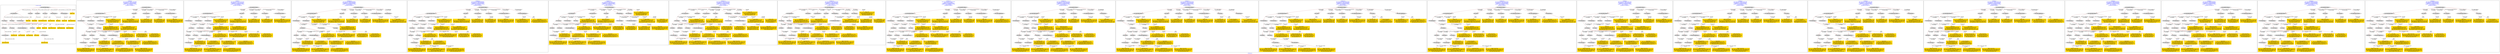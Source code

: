 digraph n0 {
fontcolor="blue"
remincross="true"
label="s02-dma.csv"
subgraph cluster_0 {
label="1-correct model"
n2[style="filled",color="white",fillcolor="lightgray",label="E12_Production1"];
n3[style="filled",color="white",fillcolor="lightgray",label="E21_Person1"];
n4[style="filled",color="white",fillcolor="lightgray",label="E55_Type2"];
n5[style="filled",color="white",fillcolor="lightgray",label="E52_Time-Span3"];
n6[style="filled",color="white",fillcolor="lightgray",label="E69_Death1"];
n7[style="filled",color="white",fillcolor="lightgray",label="E74_Group1"];
n8[style="filled",color="white",fillcolor="lightgray",label="E82_Actor_Appellation1"];
n9[style="filled",color="white",fillcolor="lightgray",label="E67_Birth1"];
n10[shape="plaintext",style="filled",fillcolor="gold",label="Artist URI"];
n11[style="filled",color="white",fillcolor="lightgray",label="E22_Man-Made_Object1"];
n12[style="filled",color="white",fillcolor="lightgray",label="E35_Title1"];
n13[style="filled",color="white",fillcolor="lightgray",label="E30_Right1"];
n14[style="filled",color="white",fillcolor="lightgray",label="E55_Type1"];
n15[style="filled",color="white",fillcolor="lightgray",label="E54_Dimension1"];
n16[style="filled",color="white",fillcolor="lightgray",label="E40_Legal_Body1"];
n17[shape="plaintext",style="filled",fillcolor="gold",label="Object_URI"];
n18[shape="plaintext",style="filled",fillcolor="gold",label="Object Rights"];
n19[shape="plaintext",style="filled",fillcolor="gold",label="Object Title"];
n20[shape="plaintext",style="filled",fillcolor="gold",label="Museum URI"];
n21[shape="plaintext",style="filled",fillcolor="gold",label="Object Link Source"];
n22[style="filled",color="white",fillcolor="lightgray",label="E52_Time-Span1"];
n23[shape="plaintext",style="filled",fillcolor="gold",label="Artist Birth Date"];
n24[style="filled",color="white",fillcolor="lightgray",label="E52_Time-Span2"];
n25[shape="plaintext",style="filled",fillcolor="gold",label="Artist Death Date"];
n26[shape="plaintext",style="filled",fillcolor="gold",label="Object Earliest Date"];
n27[shape="plaintext",style="filled",fillcolor="gold",label="Object Latest Date"];
n28[shape="plaintext",style="filled",fillcolor="gold",label="dimensions"];
n29[shape="plaintext",style="filled",fillcolor="gold",label="Object Work Type URI"];
n30[shape="plaintext",style="filled",fillcolor="gold",label="Object Work Type"];
n31[shape="plaintext",style="filled",fillcolor="gold",label="Medium URI"];
n32[shape="plaintext",style="filled",fillcolor="gold",label="Object Facet Value 1"];
n33[shape="plaintext",style="filled",fillcolor="gold",label="Nationality_URI"];
n34[shape="plaintext",style="filled",fillcolor="gold",label="Artist Nationality"];
n35[shape="plaintext",style="filled",fillcolor="gold",label="Artist Appellation"];
n36[shape="plaintext",style="filled",fillcolor="gold",label="Artist Name"];
}
subgraph cluster_1 {
label="candidate 0\nlink coherence:0.7352941176470589\nnode coherence:0.7096774193548387\nconfidence:0.5193338366724524\nmapping score:0.45596671497206004\ncost:727.029546\n-precision:0.53-recall:0.53"
n38[style="filled",color="white",fillcolor="lightgray",label="E12_Production1"];
n39[style="filled",color="white",fillcolor="lightgray",label="E21_Person1"];
n40[style="filled",color="white",fillcolor="lightgray",label="E55_Type1"];
n41[style="filled",color="white",fillcolor="lightgray",label="E67_Birth1"];
n42[style="filled",color="white",fillcolor="lightgray",label="E69_Death1"];
n43[style="filled",color="white",fillcolor="lightgray",label="E74_Group1"];
n44[style="filled",color="white",fillcolor="lightgray",label="E82_Actor_Appellation1"];
n45[style="filled",color="white",fillcolor="lightgray",label="E22_Man-Made_Object1"];
n46[style="filled",color="white",fillcolor="lightgray",label="E54_Dimension1"];
n47[style="filled",color="white",fillcolor="lightgray",label="E8_Acquisition1"];
n48[style="filled",color="white",fillcolor="lightgray",label="E33_Linguistic_Object2"];
n49[style="filled",color="white",fillcolor="lightgray",label="E55_Type2"];
n50[style="filled",color="white",fillcolor="lightgray",label="E52_Time-Span1"];
n51[style="filled",color="white",fillcolor="lightgray",label="E52_Time-Span3"];
n52[style="filled",color="white",fillcolor="lightgray",label="E31_Document1"];
n53[style="filled",color="white",fillcolor="lightgray",label="E57_Material1"];
n54[style="filled",color="white",fillcolor="lightgray",label="E73_Information_Object1"];
n55[shape="plaintext",style="filled",fillcolor="gold",label="Object Earliest Date\n[E52_Time-Span,P82_at_some_time_within,0.43]\n[E52_Time-Span,P82a_begin_of_the_begin,0.279]\n[E52_Time-Span,P82b_end_of_the_end,0.188]\n[E52_Time-Span,label,0.103]"];
n56[shape="plaintext",style="filled",fillcolor="gold",label="Medium URI\n[E57_Material,classLink,0.466]\n[E55_Type,classLink,0.393]\n[E74_Group,classLink,0.141]\n[E55_Type,label,0.0]"];
n57[shape="plaintext",style="filled",fillcolor="gold",label="Nationality_URI\n[E74_Group,classLink,0.695]\n[E55_Type,classLink,0.179]\n[E57_Material,classLink,0.086]\n[E74_Group,label,0.04]"];
n58[shape="plaintext",style="filled",fillcolor="gold",label="Artist Appellation\n[E82_Actor_Appellation,classLink,0.661]\n[E21_Person,classLink,0.21]\n[E31_Document,classLink,0.087]\n[E38_Image,classLink,0.042]"];
n59[shape="plaintext",style="filled",fillcolor="gold",label="Artist Birth Date\n[E52_Time-Span,P82a_begin_of_the_begin,0.52]\n[E52_Time-Span,P82_at_some_time_within,0.411]\n[E52_Time-Span,label,0.038]\n[E33_Linguistic_Object,P3_has_note,0.031]"];
n60[shape="plaintext",style="filled",fillcolor="gold",label="Object Facet Value 1\n[E55_Type,label,0.52]\n[E29_Design_or_Procedure,P3_has_note,0.433]\n[E33_Linguistic_Object,P3_has_note,0.024]\n[E73_Information_Object,P3_has_note,0.023]"];
n61[shape="plaintext",style="filled",fillcolor="gold",label="Object Title\n[E73_Information_Object,P3_has_note,0.314]\n[E22_Man-Made_Object,P3_has_note,0.249]\n[E33_Linguistic_Object,P3_has_note,0.221]\n[E35_Title,label,0.216]"];
n62[shape="plaintext",style="filled",fillcolor="gold",label="Object Work Type URI\n[E55_Type,classLink,0.697]\n[E57_Material,classLink,0.149]\n[E74_Group,classLink,0.143]\n[E55_Type,label,0.011]"];
n63[shape="plaintext",style="filled",fillcolor="gold",label="Artist Name\n[E82_Actor_Appellation,label,0.558]\n[E22_Man-Made_Object,classLink,0.211]\n[E73_Information_Object,P3_has_note,0.115]\n[E8_Acquisition,P3_has_note,0.115]"];
n64[shape="plaintext",style="filled",fillcolor="gold",label="Object_URI\n[E22_Man-Made_Object,classLink,0.328]\n[E31_Document,classLink,0.312]\n[E21_Person,classLink,0.194]\n[E38_Image,classLink,0.166]"];
n65[shape="plaintext",style="filled",fillcolor="gold",label="Museum URI\n[E31_Document,classLink,0.446]\n[E21_Person,classLink,0.278]\n[E38_Image,classLink,0.207]\n[E30_Right,P3_has_note,0.068]"];
n66[shape="plaintext",style="filled",fillcolor="gold",label="Artist Death Date\n[E52_Time-Span,P82b_end_of_the_end,0.426]\n[E52_Time-Span,P82_at_some_time_within,0.425]\n[E52_Time-Span,P82a_begin_of_the_begin,0.077]\n[E52_Time-Span,label,0.072]"];
n67[shape="plaintext",style="filled",fillcolor="gold",label="Object Rights\n[E8_Acquisition,P3_has_note,0.443]\n[E30_Right,P3_has_note,0.265]\n[E73_Information_Object,P3_has_note,0.154]\n[E33_Linguistic_Object,P3_has_note,0.138]"];
n68[shape="plaintext",style="filled",fillcolor="gold",label="Object Work Type\n[E55_Type,label,0.334]\n[E31_Document,classLink,0.25]\n[E55_Type,classLink,0.21]\n[E35_Title,label,0.206]"];
n69[shape="plaintext",style="filled",fillcolor="gold",label="dimensions\n[E54_Dimension,P3_has_note,0.926]\n[E82_Actor_Appellation,label,0.054]\n[E73_Information_Object,P3_has_note,0.01]\n[E22_Man-Made_Object,P3_has_note,0.01]"];
n70[shape="plaintext",style="filled",fillcolor="gold",label="Artist Nationality\n[E74_Group,label,0.571]\n[E74_Group,classLink,0.325]\n[E8_Acquisition,P3_has_note,0.055]\n[E30_Right,P3_has_note,0.049]"];
n71[shape="plaintext",style="filled",fillcolor="gold",label="Artist URI\n[E21_Person,classLink,0.585]\n[E31_Document,classLink,0.198]\n[E82_Actor_Appellation,classLink,0.123]\n[E38_Image,classLink,0.094]"];
n72[shape="plaintext",style="filled",fillcolor="gold",label="Object Latest Date\n[E52_Time-Span,P82_at_some_time_within,0.427]\n[E52_Time-Span,P82a_begin_of_the_begin,0.271]\n[E52_Time-Span,P82b_end_of_the_end,0.21]\n[E52_Time-Span,label,0.092]"];
}
subgraph cluster_2 {
label="candidate 1\nlink coherence:0.7272727272727273\nnode coherence:0.7096774193548387\nconfidence:0.5193338366724524\nmapping score:0.45596671497206004\ncost:726.029566\n-precision:0.55-recall:0.53"
n74[style="filled",color="white",fillcolor="lightgray",label="E12_Production1"];
n75[style="filled",color="white",fillcolor="lightgray",label="E21_Person1"];
n76[style="filled",color="white",fillcolor="lightgray",label="E52_Time-Span2"];
n77[style="filled",color="white",fillcolor="lightgray",label="E55_Type1"];
n78[style="filled",color="white",fillcolor="lightgray",label="E67_Birth1"];
n79[style="filled",color="white",fillcolor="lightgray",label="E74_Group1"];
n80[style="filled",color="white",fillcolor="lightgray",label="E82_Actor_Appellation1"];
n81[style="filled",color="white",fillcolor="lightgray",label="E22_Man-Made_Object1"];
n82[style="filled",color="white",fillcolor="lightgray",label="E54_Dimension1"];
n83[style="filled",color="white",fillcolor="lightgray",label="E8_Acquisition1"];
n84[style="filled",color="white",fillcolor="lightgray",label="E33_Linguistic_Object2"];
n85[style="filled",color="white",fillcolor="lightgray",label="E55_Type2"];
n86[style="filled",color="white",fillcolor="lightgray",label="E52_Time-Span1"];
n87[style="filled",color="white",fillcolor="lightgray",label="E31_Document1"];
n88[style="filled",color="white",fillcolor="lightgray",label="E57_Material1"];
n89[style="filled",color="white",fillcolor="lightgray",label="E73_Information_Object1"];
n90[shape="plaintext",style="filled",fillcolor="gold",label="Object Earliest Date\n[E52_Time-Span,P82_at_some_time_within,0.43]\n[E52_Time-Span,P82a_begin_of_the_begin,0.279]\n[E52_Time-Span,P82b_end_of_the_end,0.188]\n[E52_Time-Span,label,0.103]"];
n91[shape="plaintext",style="filled",fillcolor="gold",label="Medium URI\n[E57_Material,classLink,0.466]\n[E55_Type,classLink,0.393]\n[E74_Group,classLink,0.141]\n[E55_Type,label,0.0]"];
n92[shape="plaintext",style="filled",fillcolor="gold",label="Nationality_URI\n[E74_Group,classLink,0.695]\n[E55_Type,classLink,0.179]\n[E57_Material,classLink,0.086]\n[E74_Group,label,0.04]"];
n93[shape="plaintext",style="filled",fillcolor="gold",label="Object Latest Date\n[E52_Time-Span,P82_at_some_time_within,0.427]\n[E52_Time-Span,P82a_begin_of_the_begin,0.271]\n[E52_Time-Span,P82b_end_of_the_end,0.21]\n[E52_Time-Span,label,0.092]"];
n94[shape="plaintext",style="filled",fillcolor="gold",label="Artist Appellation\n[E82_Actor_Appellation,classLink,0.661]\n[E21_Person,classLink,0.21]\n[E31_Document,classLink,0.087]\n[E38_Image,classLink,0.042]"];
n95[shape="plaintext",style="filled",fillcolor="gold",label="Artist Birth Date\n[E52_Time-Span,P82a_begin_of_the_begin,0.52]\n[E52_Time-Span,P82_at_some_time_within,0.411]\n[E52_Time-Span,label,0.038]\n[E33_Linguistic_Object,P3_has_note,0.031]"];
n96[shape="plaintext",style="filled",fillcolor="gold",label="Object Facet Value 1\n[E55_Type,label,0.52]\n[E29_Design_or_Procedure,P3_has_note,0.433]\n[E33_Linguistic_Object,P3_has_note,0.024]\n[E73_Information_Object,P3_has_note,0.023]"];
n97[shape="plaintext",style="filled",fillcolor="gold",label="Object Title\n[E73_Information_Object,P3_has_note,0.314]\n[E22_Man-Made_Object,P3_has_note,0.249]\n[E33_Linguistic_Object,P3_has_note,0.221]\n[E35_Title,label,0.216]"];
n98[shape="plaintext",style="filled",fillcolor="gold",label="Object Work Type URI\n[E55_Type,classLink,0.697]\n[E57_Material,classLink,0.149]\n[E74_Group,classLink,0.143]\n[E55_Type,label,0.011]"];
n99[shape="plaintext",style="filled",fillcolor="gold",label="Artist Name\n[E82_Actor_Appellation,label,0.558]\n[E22_Man-Made_Object,classLink,0.211]\n[E73_Information_Object,P3_has_note,0.115]\n[E8_Acquisition,P3_has_note,0.115]"];
n100[shape="plaintext",style="filled",fillcolor="gold",label="Object_URI\n[E22_Man-Made_Object,classLink,0.328]\n[E31_Document,classLink,0.312]\n[E21_Person,classLink,0.194]\n[E38_Image,classLink,0.166]"];
n101[shape="plaintext",style="filled",fillcolor="gold",label="Museum URI\n[E31_Document,classLink,0.446]\n[E21_Person,classLink,0.278]\n[E38_Image,classLink,0.207]\n[E30_Right,P3_has_note,0.068]"];
n102[shape="plaintext",style="filled",fillcolor="gold",label="Artist Death Date\n[E52_Time-Span,P82b_end_of_the_end,0.426]\n[E52_Time-Span,P82_at_some_time_within,0.425]\n[E52_Time-Span,P82a_begin_of_the_begin,0.077]\n[E52_Time-Span,label,0.072]"];
n103[shape="plaintext",style="filled",fillcolor="gold",label="Object Rights\n[E8_Acquisition,P3_has_note,0.443]\n[E30_Right,P3_has_note,0.265]\n[E73_Information_Object,P3_has_note,0.154]\n[E33_Linguistic_Object,P3_has_note,0.138]"];
n104[shape="plaintext",style="filled",fillcolor="gold",label="Object Work Type\n[E55_Type,label,0.334]\n[E31_Document,classLink,0.25]\n[E55_Type,classLink,0.21]\n[E35_Title,label,0.206]"];
n105[shape="plaintext",style="filled",fillcolor="gold",label="dimensions\n[E54_Dimension,P3_has_note,0.926]\n[E82_Actor_Appellation,label,0.054]\n[E73_Information_Object,P3_has_note,0.01]\n[E22_Man-Made_Object,P3_has_note,0.01]"];
n106[shape="plaintext",style="filled",fillcolor="gold",label="Artist Nationality\n[E74_Group,label,0.571]\n[E74_Group,classLink,0.325]\n[E8_Acquisition,P3_has_note,0.055]\n[E30_Right,P3_has_note,0.049]"];
n107[shape="plaintext",style="filled",fillcolor="gold",label="Artist URI\n[E21_Person,classLink,0.585]\n[E31_Document,classLink,0.198]\n[E82_Actor_Appellation,classLink,0.123]\n[E38_Image,classLink,0.094]"];
}
subgraph cluster_3 {
label="candidate 10\nlink coherence:0.696969696969697\nnode coherence:0.7096774193548387\nconfidence:0.5193338366724524\nmapping score:0.45596671497206004\ncost:825.039598\n-precision:0.55-recall:0.53"
n109[style="filled",color="white",fillcolor="lightgray",label="E12_Production1"];
n110[style="filled",color="white",fillcolor="lightgray",label="E21_Person1"];
n111[style="filled",color="white",fillcolor="lightgray",label="E52_Time-Span2"];
n112[style="filled",color="white",fillcolor="lightgray",label="E55_Type1"];
n113[style="filled",color="white",fillcolor="lightgray",label="E67_Birth1"];
n114[style="filled",color="white",fillcolor="lightgray",label="E74_Group1"];
n115[style="filled",color="white",fillcolor="lightgray",label="E82_Actor_Appellation1"];
n116[style="filled",color="white",fillcolor="lightgray",label="E22_Man-Made_Object1"];
n117[style="filled",color="white",fillcolor="lightgray",label="E54_Dimension1"];
n118[style="filled",color="white",fillcolor="lightgray",label="E33_Linguistic_Object2"];
n119[style="filled",color="white",fillcolor="lightgray",label="E55_Type2"];
n120[style="filled",color="white",fillcolor="lightgray",label="E52_Time-Span1"];
n121[style="filled",color="white",fillcolor="lightgray",label="E31_Document1"];
n122[style="filled",color="white",fillcolor="lightgray",label="E57_Material1"];
n123[style="filled",color="white",fillcolor="lightgray",label="E73_Information_Object1"];
n124[style="filled",color="white",fillcolor="lightgray",label="E8_Acquisition1"];
n125[shape="plaintext",style="filled",fillcolor="gold",label="Object Earliest Date\n[E52_Time-Span,P82_at_some_time_within,0.43]\n[E52_Time-Span,P82a_begin_of_the_begin,0.279]\n[E52_Time-Span,P82b_end_of_the_end,0.188]\n[E52_Time-Span,label,0.103]"];
n126[shape="plaintext",style="filled",fillcolor="gold",label="Medium URI\n[E57_Material,classLink,0.466]\n[E55_Type,classLink,0.393]\n[E74_Group,classLink,0.141]\n[E55_Type,label,0.0]"];
n127[shape="plaintext",style="filled",fillcolor="gold",label="Nationality_URI\n[E74_Group,classLink,0.695]\n[E55_Type,classLink,0.179]\n[E57_Material,classLink,0.086]\n[E74_Group,label,0.04]"];
n128[shape="plaintext",style="filled",fillcolor="gold",label="Object Latest Date\n[E52_Time-Span,P82_at_some_time_within,0.427]\n[E52_Time-Span,P82a_begin_of_the_begin,0.271]\n[E52_Time-Span,P82b_end_of_the_end,0.21]\n[E52_Time-Span,label,0.092]"];
n129[shape="plaintext",style="filled",fillcolor="gold",label="Artist Appellation\n[E82_Actor_Appellation,classLink,0.661]\n[E21_Person,classLink,0.21]\n[E31_Document,classLink,0.087]\n[E38_Image,classLink,0.042]"];
n130[shape="plaintext",style="filled",fillcolor="gold",label="Artist Birth Date\n[E52_Time-Span,P82a_begin_of_the_begin,0.52]\n[E52_Time-Span,P82_at_some_time_within,0.411]\n[E52_Time-Span,label,0.038]\n[E33_Linguistic_Object,P3_has_note,0.031]"];
n131[shape="plaintext",style="filled",fillcolor="gold",label="Object Facet Value 1\n[E55_Type,label,0.52]\n[E29_Design_or_Procedure,P3_has_note,0.433]\n[E33_Linguistic_Object,P3_has_note,0.024]\n[E73_Information_Object,P3_has_note,0.023]"];
n132[shape="plaintext",style="filled",fillcolor="gold",label="Object Title\n[E73_Information_Object,P3_has_note,0.314]\n[E22_Man-Made_Object,P3_has_note,0.249]\n[E33_Linguistic_Object,P3_has_note,0.221]\n[E35_Title,label,0.216]"];
n133[shape="plaintext",style="filled",fillcolor="gold",label="Object Work Type URI\n[E55_Type,classLink,0.697]\n[E57_Material,classLink,0.149]\n[E74_Group,classLink,0.143]\n[E55_Type,label,0.011]"];
n134[shape="plaintext",style="filled",fillcolor="gold",label="Artist Name\n[E82_Actor_Appellation,label,0.558]\n[E22_Man-Made_Object,classLink,0.211]\n[E73_Information_Object,P3_has_note,0.115]\n[E8_Acquisition,P3_has_note,0.115]"];
n135[shape="plaintext",style="filled",fillcolor="gold",label="Object_URI\n[E22_Man-Made_Object,classLink,0.328]\n[E31_Document,classLink,0.312]\n[E21_Person,classLink,0.194]\n[E38_Image,classLink,0.166]"];
n136[shape="plaintext",style="filled",fillcolor="gold",label="Museum URI\n[E31_Document,classLink,0.446]\n[E21_Person,classLink,0.278]\n[E38_Image,classLink,0.207]\n[E30_Right,P3_has_note,0.068]"];
n137[shape="plaintext",style="filled",fillcolor="gold",label="Artist Death Date\n[E52_Time-Span,P82b_end_of_the_end,0.426]\n[E52_Time-Span,P82_at_some_time_within,0.425]\n[E52_Time-Span,P82a_begin_of_the_begin,0.077]\n[E52_Time-Span,label,0.072]"];
n138[shape="plaintext",style="filled",fillcolor="gold",label="Object Rights\n[E8_Acquisition,P3_has_note,0.443]\n[E30_Right,P3_has_note,0.265]\n[E73_Information_Object,P3_has_note,0.154]\n[E33_Linguistic_Object,P3_has_note,0.138]"];
n139[shape="plaintext",style="filled",fillcolor="gold",label="Object Work Type\n[E55_Type,label,0.334]\n[E31_Document,classLink,0.25]\n[E55_Type,classLink,0.21]\n[E35_Title,label,0.206]"];
n140[shape="plaintext",style="filled",fillcolor="gold",label="dimensions\n[E54_Dimension,P3_has_note,0.926]\n[E82_Actor_Appellation,label,0.054]\n[E73_Information_Object,P3_has_note,0.01]\n[E22_Man-Made_Object,P3_has_note,0.01]"];
n141[shape="plaintext",style="filled",fillcolor="gold",label="Artist Nationality\n[E74_Group,label,0.571]\n[E74_Group,classLink,0.325]\n[E8_Acquisition,P3_has_note,0.055]\n[E30_Right,P3_has_note,0.049]"];
n142[shape="plaintext",style="filled",fillcolor="gold",label="Artist URI\n[E21_Person,classLink,0.585]\n[E31_Document,classLink,0.198]\n[E82_Actor_Appellation,classLink,0.123]\n[E38_Image,classLink,0.094]"];
}
subgraph cluster_4 {
label="candidate 11\nlink coherence:0.696969696969697\nnode coherence:0.7096774193548387\nconfidence:0.5193338366724524\nmapping score:0.45596671497206004\ncost:825.039628\n-precision:0.52-recall:0.5"
n144[style="filled",color="white",fillcolor="lightgray",label="E12_Production1"];
n145[style="filled",color="white",fillcolor="lightgray",label="E21_Person1"];
n146[style="filled",color="white",fillcolor="lightgray",label="E52_Time-Span2"];
n147[style="filled",color="white",fillcolor="lightgray",label="E55_Type1"];
n148[style="filled",color="white",fillcolor="lightgray",label="E67_Birth1"];
n149[style="filled",color="white",fillcolor="lightgray",label="E74_Group1"];
n150[style="filled",color="white",fillcolor="lightgray",label="E22_Man-Made_Object1"];
n151[style="filled",color="white",fillcolor="lightgray",label="E54_Dimension1"];
n152[style="filled",color="white",fillcolor="lightgray",label="E8_Acquisition1"];
n153[style="filled",color="white",fillcolor="lightgray",label="E33_Linguistic_Object2"];
n154[style="filled",color="white",fillcolor="lightgray",label="E55_Type2"];
n155[style="filled",color="white",fillcolor="lightgray",label="E52_Time-Span1"];
n156[style="filled",color="white",fillcolor="lightgray",label="E31_Document1"];
n157[style="filled",color="white",fillcolor="lightgray",label="E57_Material1"];
n158[style="filled",color="white",fillcolor="lightgray",label="E73_Information_Object1"];
n159[style="filled",color="white",fillcolor="lightgray",label="E82_Actor_Appellation1"];
n160[shape="plaintext",style="filled",fillcolor="gold",label="Object Earliest Date\n[E52_Time-Span,P82_at_some_time_within,0.43]\n[E52_Time-Span,P82a_begin_of_the_begin,0.279]\n[E52_Time-Span,P82b_end_of_the_end,0.188]\n[E52_Time-Span,label,0.103]"];
n161[shape="plaintext",style="filled",fillcolor="gold",label="Medium URI\n[E57_Material,classLink,0.466]\n[E55_Type,classLink,0.393]\n[E74_Group,classLink,0.141]\n[E55_Type,label,0.0]"];
n162[shape="plaintext",style="filled",fillcolor="gold",label="Nationality_URI\n[E74_Group,classLink,0.695]\n[E55_Type,classLink,0.179]\n[E57_Material,classLink,0.086]\n[E74_Group,label,0.04]"];
n163[shape="plaintext",style="filled",fillcolor="gold",label="Object Latest Date\n[E52_Time-Span,P82_at_some_time_within,0.427]\n[E52_Time-Span,P82a_begin_of_the_begin,0.271]\n[E52_Time-Span,P82b_end_of_the_end,0.21]\n[E52_Time-Span,label,0.092]"];
n164[shape="plaintext",style="filled",fillcolor="gold",label="Artist Appellation\n[E82_Actor_Appellation,classLink,0.661]\n[E21_Person,classLink,0.21]\n[E31_Document,classLink,0.087]\n[E38_Image,classLink,0.042]"];
n165[shape="plaintext",style="filled",fillcolor="gold",label="Artist Birth Date\n[E52_Time-Span,P82a_begin_of_the_begin,0.52]\n[E52_Time-Span,P82_at_some_time_within,0.411]\n[E52_Time-Span,label,0.038]\n[E33_Linguistic_Object,P3_has_note,0.031]"];
n166[shape="plaintext",style="filled",fillcolor="gold",label="Object Facet Value 1\n[E55_Type,label,0.52]\n[E29_Design_or_Procedure,P3_has_note,0.433]\n[E33_Linguistic_Object,P3_has_note,0.024]\n[E73_Information_Object,P3_has_note,0.023]"];
n167[shape="plaintext",style="filled",fillcolor="gold",label="Object Title\n[E73_Information_Object,P3_has_note,0.314]\n[E22_Man-Made_Object,P3_has_note,0.249]\n[E33_Linguistic_Object,P3_has_note,0.221]\n[E35_Title,label,0.216]"];
n168[shape="plaintext",style="filled",fillcolor="gold",label="Object Work Type URI\n[E55_Type,classLink,0.697]\n[E57_Material,classLink,0.149]\n[E74_Group,classLink,0.143]\n[E55_Type,label,0.011]"];
n169[shape="plaintext",style="filled",fillcolor="gold",label="Artist Name\n[E82_Actor_Appellation,label,0.558]\n[E22_Man-Made_Object,classLink,0.211]\n[E73_Information_Object,P3_has_note,0.115]\n[E8_Acquisition,P3_has_note,0.115]"];
n170[shape="plaintext",style="filled",fillcolor="gold",label="Object_URI\n[E22_Man-Made_Object,classLink,0.328]\n[E31_Document,classLink,0.312]\n[E21_Person,classLink,0.194]\n[E38_Image,classLink,0.166]"];
n171[shape="plaintext",style="filled",fillcolor="gold",label="Museum URI\n[E31_Document,classLink,0.446]\n[E21_Person,classLink,0.278]\n[E38_Image,classLink,0.207]\n[E30_Right,P3_has_note,0.068]"];
n172[shape="plaintext",style="filled",fillcolor="gold",label="Artist Death Date\n[E52_Time-Span,P82b_end_of_the_end,0.426]\n[E52_Time-Span,P82_at_some_time_within,0.425]\n[E52_Time-Span,P82a_begin_of_the_begin,0.077]\n[E52_Time-Span,label,0.072]"];
n173[shape="plaintext",style="filled",fillcolor="gold",label="Object Rights\n[E8_Acquisition,P3_has_note,0.443]\n[E30_Right,P3_has_note,0.265]\n[E73_Information_Object,P3_has_note,0.154]\n[E33_Linguistic_Object,P3_has_note,0.138]"];
n174[shape="plaintext",style="filled",fillcolor="gold",label="Object Work Type\n[E55_Type,label,0.334]\n[E31_Document,classLink,0.25]\n[E55_Type,classLink,0.21]\n[E35_Title,label,0.206]"];
n175[shape="plaintext",style="filled",fillcolor="gold",label="dimensions\n[E54_Dimension,P3_has_note,0.926]\n[E82_Actor_Appellation,label,0.054]\n[E73_Information_Object,P3_has_note,0.01]\n[E22_Man-Made_Object,P3_has_note,0.01]"];
n176[shape="plaintext",style="filled",fillcolor="gold",label="Artist Nationality\n[E74_Group,label,0.571]\n[E74_Group,classLink,0.325]\n[E8_Acquisition,P3_has_note,0.055]\n[E30_Right,P3_has_note,0.049]"];
n177[shape="plaintext",style="filled",fillcolor="gold",label="Artist URI\n[E21_Person,classLink,0.585]\n[E31_Document,classLink,0.198]\n[E82_Actor_Appellation,classLink,0.123]\n[E38_Image,classLink,0.094]"];
}
subgraph cluster_5 {
label="candidate 12\nlink coherence:0.6875\nnode coherence:0.7096774193548387\nconfidence:0.5193338366724524\nmapping score:0.45596671497206004\ncost:725.029596\n-precision:0.56-recall:0.53"
n179[style="filled",color="white",fillcolor="lightgray",label="E12_Production1"];
n180[style="filled",color="white",fillcolor="lightgray",label="E21_Person1"];
n181[style="filled",color="white",fillcolor="lightgray",label="E52_Time-Span2"];
n182[style="filled",color="white",fillcolor="lightgray",label="E55_Type1"];
n183[style="filled",color="white",fillcolor="lightgray",label="E67_Birth1"];
n184[style="filled",color="white",fillcolor="lightgray",label="E74_Group1"];
n185[style="filled",color="white",fillcolor="lightgray",label="E82_Actor_Appellation1"];
n186[style="filled",color="white",fillcolor="lightgray",label="E22_Man-Made_Object1"];
n187[style="filled",color="white",fillcolor="lightgray",label="E54_Dimension1"];
n188[style="filled",color="white",fillcolor="lightgray",label="E55_Type3"];
n189[style="filled",color="white",fillcolor="lightgray",label="E8_Acquisition1"];
n190[style="filled",color="white",fillcolor="lightgray",label="E52_Time-Span1"];
n191[style="filled",color="white",fillcolor="lightgray",label="E57_Material1"];
n192[style="filled",color="white",fillcolor="lightgray",label="E31_Document1"];
n193[style="filled",color="white",fillcolor="lightgray",label="E73_Information_Object1"];
n194[shape="plaintext",style="filled",fillcolor="gold",label="Object Earliest Date\n[E52_Time-Span,P82_at_some_time_within,0.43]\n[E52_Time-Span,P82a_begin_of_the_begin,0.279]\n[E52_Time-Span,P82b_end_of_the_end,0.188]\n[E52_Time-Span,label,0.103]"];
n195[shape="plaintext",style="filled",fillcolor="gold",label="Medium URI\n[E57_Material,classLink,0.466]\n[E55_Type,classLink,0.393]\n[E74_Group,classLink,0.141]\n[E55_Type,label,0.0]"];
n196[shape="plaintext",style="filled",fillcolor="gold",label="Nationality_URI\n[E74_Group,classLink,0.695]\n[E55_Type,classLink,0.179]\n[E57_Material,classLink,0.086]\n[E74_Group,label,0.04]"];
n197[shape="plaintext",style="filled",fillcolor="gold",label="Object Latest Date\n[E52_Time-Span,P82_at_some_time_within,0.427]\n[E52_Time-Span,P82a_begin_of_the_begin,0.271]\n[E52_Time-Span,P82b_end_of_the_end,0.21]\n[E52_Time-Span,label,0.092]"];
n198[shape="plaintext",style="filled",fillcolor="gold",label="Artist Appellation\n[E82_Actor_Appellation,classLink,0.661]\n[E21_Person,classLink,0.21]\n[E31_Document,classLink,0.087]\n[E38_Image,classLink,0.042]"];
n199[shape="plaintext",style="filled",fillcolor="gold",label="Object Facet Value 1\n[E55_Type,label,0.52]\n[E29_Design_or_Procedure,P3_has_note,0.433]\n[E33_Linguistic_Object,P3_has_note,0.024]\n[E73_Information_Object,P3_has_note,0.023]"];
n200[shape="plaintext",style="filled",fillcolor="gold",label="Artist Birth Date\n[E52_Time-Span,P82a_begin_of_the_begin,0.52]\n[E52_Time-Span,P82_at_some_time_within,0.411]\n[E52_Time-Span,label,0.038]\n[E33_Linguistic_Object,P3_has_note,0.031]"];
n201[shape="plaintext",style="filled",fillcolor="gold",label="Object Title\n[E73_Information_Object,P3_has_note,0.314]\n[E22_Man-Made_Object,P3_has_note,0.249]\n[E33_Linguistic_Object,P3_has_note,0.221]\n[E35_Title,label,0.216]"];
n202[shape="plaintext",style="filled",fillcolor="gold",label="Object Work Type URI\n[E55_Type,classLink,0.697]\n[E57_Material,classLink,0.149]\n[E74_Group,classLink,0.143]\n[E55_Type,label,0.011]"];
n203[shape="plaintext",style="filled",fillcolor="gold",label="Artist Name\n[E82_Actor_Appellation,label,0.558]\n[E22_Man-Made_Object,classLink,0.211]\n[E73_Information_Object,P3_has_note,0.115]\n[E8_Acquisition,P3_has_note,0.115]"];
n204[shape="plaintext",style="filled",fillcolor="gold",label="Object_URI\n[E22_Man-Made_Object,classLink,0.328]\n[E31_Document,classLink,0.312]\n[E21_Person,classLink,0.194]\n[E38_Image,classLink,0.166]"];
n205[shape="plaintext",style="filled",fillcolor="gold",label="Museum URI\n[E31_Document,classLink,0.446]\n[E21_Person,classLink,0.278]\n[E38_Image,classLink,0.207]\n[E30_Right,P3_has_note,0.068]"];
n206[shape="plaintext",style="filled",fillcolor="gold",label="Artist Death Date\n[E52_Time-Span,P82b_end_of_the_end,0.426]\n[E52_Time-Span,P82_at_some_time_within,0.425]\n[E52_Time-Span,P82a_begin_of_the_begin,0.077]\n[E52_Time-Span,label,0.072]"];
n207[shape="plaintext",style="filled",fillcolor="gold",label="Object Rights\n[E8_Acquisition,P3_has_note,0.443]\n[E30_Right,P3_has_note,0.265]\n[E73_Information_Object,P3_has_note,0.154]\n[E33_Linguistic_Object,P3_has_note,0.138]"];
n208[shape="plaintext",style="filled",fillcolor="gold",label="Object Work Type\n[E55_Type,label,0.334]\n[E31_Document,classLink,0.25]\n[E55_Type,classLink,0.21]\n[E35_Title,label,0.206]"];
n209[shape="plaintext",style="filled",fillcolor="gold",label="dimensions\n[E54_Dimension,P3_has_note,0.926]\n[E82_Actor_Appellation,label,0.054]\n[E73_Information_Object,P3_has_note,0.01]\n[E22_Man-Made_Object,P3_has_note,0.01]"];
n210[shape="plaintext",style="filled",fillcolor="gold",label="Artist Nationality\n[E74_Group,label,0.571]\n[E74_Group,classLink,0.325]\n[E8_Acquisition,P3_has_note,0.055]\n[E30_Right,P3_has_note,0.049]"];
n211[shape="plaintext",style="filled",fillcolor="gold",label="Artist URI\n[E21_Person,classLink,0.585]\n[E31_Document,classLink,0.198]\n[E82_Actor_Appellation,classLink,0.123]\n[E38_Image,classLink,0.094]"];
}
subgraph cluster_6 {
label="candidate 13\nlink coherence:0.6764705882352942\nnode coherence:0.7096774193548387\nconfidence:0.5193338366724524\nmapping score:0.45596671497206004\ncost:727.029566\n-precision:0.53-recall:0.53"
n213[style="filled",color="white",fillcolor="lightgray",label="E12_Production1"];
n214[style="filled",color="white",fillcolor="lightgray",label="E21_Person1"];
n215[style="filled",color="white",fillcolor="lightgray",label="E55_Type1"];
n216[style="filled",color="white",fillcolor="lightgray",label="E67_Birth1"];
n217[style="filled",color="white",fillcolor="lightgray",label="E69_Death1"];
n218[style="filled",color="white",fillcolor="lightgray",label="E74_Group1"];
n219[style="filled",color="white",fillcolor="lightgray",label="E82_Actor_Appellation1"];
n220[style="filled",color="white",fillcolor="lightgray",label="E22_Man-Made_Object1"];
n221[style="filled",color="white",fillcolor="lightgray",label="E38_Image1"];
n222[style="filled",color="white",fillcolor="lightgray",label="E54_Dimension1"];
n223[style="filled",color="white",fillcolor="lightgray",label="E55_Type2"];
n224[style="filled",color="white",fillcolor="lightgray",label="E8_Acquisition1"];
n225[style="filled",color="white",fillcolor="lightgray",label="E52_Time-Span1"];
n226[style="filled",color="white",fillcolor="lightgray",label="E52_Time-Span3"];
n227[style="filled",color="white",fillcolor="lightgray",label="E57_Material1"];
n228[style="filled",color="white",fillcolor="lightgray",label="E31_Document1"];
n229[style="filled",color="white",fillcolor="lightgray",label="E73_Information_Object1"];
n230[shape="plaintext",style="filled",fillcolor="gold",label="Object Earliest Date\n[E52_Time-Span,P82_at_some_time_within,0.43]\n[E52_Time-Span,P82a_begin_of_the_begin,0.279]\n[E52_Time-Span,P82b_end_of_the_end,0.188]\n[E52_Time-Span,label,0.103]"];
n231[shape="plaintext",style="filled",fillcolor="gold",label="Medium URI\n[E57_Material,classLink,0.466]\n[E55_Type,classLink,0.393]\n[E74_Group,classLink,0.141]\n[E55_Type,label,0.0]"];
n232[shape="plaintext",style="filled",fillcolor="gold",label="Nationality_URI\n[E74_Group,classLink,0.695]\n[E55_Type,classLink,0.179]\n[E57_Material,classLink,0.086]\n[E74_Group,label,0.04]"];
n233[shape="plaintext",style="filled",fillcolor="gold",label="Artist Appellation\n[E82_Actor_Appellation,classLink,0.661]\n[E21_Person,classLink,0.21]\n[E31_Document,classLink,0.087]\n[E38_Image,classLink,0.042]"];
n234[shape="plaintext",style="filled",fillcolor="gold",label="Artist Birth Date\n[E52_Time-Span,P82a_begin_of_the_begin,0.52]\n[E52_Time-Span,P82_at_some_time_within,0.411]\n[E52_Time-Span,label,0.038]\n[E33_Linguistic_Object,P3_has_note,0.031]"];
n235[shape="plaintext",style="filled",fillcolor="gold",label="Object Facet Value 1\n[E55_Type,label,0.52]\n[E29_Design_or_Procedure,P3_has_note,0.433]\n[E33_Linguistic_Object,P3_has_note,0.024]\n[E73_Information_Object,P3_has_note,0.023]"];
n236[shape="plaintext",style="filled",fillcolor="gold",label="Object Title\n[E73_Information_Object,P3_has_note,0.314]\n[E22_Man-Made_Object,P3_has_note,0.249]\n[E33_Linguistic_Object,P3_has_note,0.221]\n[E35_Title,label,0.216]"];
n237[shape="plaintext",style="filled",fillcolor="gold",label="Object Work Type URI\n[E55_Type,classLink,0.697]\n[E57_Material,classLink,0.149]\n[E74_Group,classLink,0.143]\n[E55_Type,label,0.011]"];
n238[shape="plaintext",style="filled",fillcolor="gold",label="Artist Name\n[E82_Actor_Appellation,label,0.558]\n[E22_Man-Made_Object,classLink,0.211]\n[E73_Information_Object,P3_has_note,0.115]\n[E8_Acquisition,P3_has_note,0.115]"];
n239[shape="plaintext",style="filled",fillcolor="gold",label="Object_URI\n[E22_Man-Made_Object,classLink,0.328]\n[E31_Document,classLink,0.312]\n[E21_Person,classLink,0.194]\n[E38_Image,classLink,0.166]"];
n240[shape="plaintext",style="filled",fillcolor="gold",label="Museum URI\n[E31_Document,classLink,0.446]\n[E21_Person,classLink,0.278]\n[E38_Image,classLink,0.207]\n[E30_Right,P3_has_note,0.068]"];
n241[shape="plaintext",style="filled",fillcolor="gold",label="Artist Death Date\n[E52_Time-Span,P82b_end_of_the_end,0.426]\n[E52_Time-Span,P82_at_some_time_within,0.425]\n[E52_Time-Span,P82a_begin_of_the_begin,0.077]\n[E52_Time-Span,label,0.072]"];
n242[shape="plaintext",style="filled",fillcolor="gold",label="Object Rights\n[E8_Acquisition,P3_has_note,0.443]\n[E30_Right,P3_has_note,0.265]\n[E73_Information_Object,P3_has_note,0.154]\n[E33_Linguistic_Object,P3_has_note,0.138]"];
n243[shape="plaintext",style="filled",fillcolor="gold",label="Object Work Type\n[E55_Type,label,0.334]\n[E31_Document,classLink,0.25]\n[E55_Type,classLink,0.21]\n[E35_Title,label,0.206]"];
n244[shape="plaintext",style="filled",fillcolor="gold",label="dimensions\n[E54_Dimension,P3_has_note,0.926]\n[E82_Actor_Appellation,label,0.054]\n[E73_Information_Object,P3_has_note,0.01]\n[E22_Man-Made_Object,P3_has_note,0.01]"];
n245[shape="plaintext",style="filled",fillcolor="gold",label="Artist Nationality\n[E74_Group,label,0.571]\n[E74_Group,classLink,0.325]\n[E8_Acquisition,P3_has_note,0.055]\n[E30_Right,P3_has_note,0.049]"];
n246[shape="plaintext",style="filled",fillcolor="gold",label="Artist URI\n[E21_Person,classLink,0.585]\n[E31_Document,classLink,0.198]\n[E82_Actor_Appellation,classLink,0.123]\n[E38_Image,classLink,0.094]"];
n247[shape="plaintext",style="filled",fillcolor="gold",label="Object Latest Date\n[E52_Time-Span,P82_at_some_time_within,0.427]\n[E52_Time-Span,P82a_begin_of_the_begin,0.271]\n[E52_Time-Span,P82b_end_of_the_end,0.21]\n[E52_Time-Span,label,0.092]"];
}
subgraph cluster_7 {
label="candidate 14\nlink coherence:0.6764705882352942\nnode coherence:0.7096774193548387\nconfidence:0.5193338366724524\nmapping score:0.45596671497206004\ncost:727.029576\n-precision:0.53-recall:0.53"
n249[style="filled",color="white",fillcolor="lightgray",label="E12_Production1"];
n250[style="filled",color="white",fillcolor="lightgray",label="E21_Person1"];
n251[style="filled",color="white",fillcolor="lightgray",label="E55_Type1"];
n252[style="filled",color="white",fillcolor="lightgray",label="E67_Birth1"];
n253[style="filled",color="white",fillcolor="lightgray",label="E69_Death1"];
n254[style="filled",color="white",fillcolor="lightgray",label="E74_Group1"];
n255[style="filled",color="white",fillcolor="lightgray",label="E82_Actor_Appellation1"];
n256[style="filled",color="white",fillcolor="lightgray",label="E22_Man-Made_Object1"];
n257[style="filled",color="white",fillcolor="lightgray",label="E38_Image1"];
n258[style="filled",color="white",fillcolor="lightgray",label="E54_Dimension1"];
n259[style="filled",color="white",fillcolor="lightgray",label="E55_Type3"];
n260[style="filled",color="white",fillcolor="lightgray",label="E8_Acquisition1"];
n261[style="filled",color="white",fillcolor="lightgray",label="E52_Time-Span1"];
n262[style="filled",color="white",fillcolor="lightgray",label="E52_Time-Span3"];
n263[style="filled",color="white",fillcolor="lightgray",label="E31_Document1"];
n264[style="filled",color="white",fillcolor="lightgray",label="E57_Material1"];
n265[style="filled",color="white",fillcolor="lightgray",label="E73_Information_Object1"];
n266[shape="plaintext",style="filled",fillcolor="gold",label="Object Earliest Date\n[E52_Time-Span,P82_at_some_time_within,0.43]\n[E52_Time-Span,P82a_begin_of_the_begin,0.279]\n[E52_Time-Span,P82b_end_of_the_end,0.188]\n[E52_Time-Span,label,0.103]"];
n267[shape="plaintext",style="filled",fillcolor="gold",label="Medium URI\n[E57_Material,classLink,0.466]\n[E55_Type,classLink,0.393]\n[E74_Group,classLink,0.141]\n[E55_Type,label,0.0]"];
n268[shape="plaintext",style="filled",fillcolor="gold",label="Nationality_URI\n[E74_Group,classLink,0.695]\n[E55_Type,classLink,0.179]\n[E57_Material,classLink,0.086]\n[E74_Group,label,0.04]"];
n269[shape="plaintext",style="filled",fillcolor="gold",label="Artist Appellation\n[E82_Actor_Appellation,classLink,0.661]\n[E21_Person,classLink,0.21]\n[E31_Document,classLink,0.087]\n[E38_Image,classLink,0.042]"];
n270[shape="plaintext",style="filled",fillcolor="gold",label="Object Facet Value 1\n[E55_Type,label,0.52]\n[E29_Design_or_Procedure,P3_has_note,0.433]\n[E33_Linguistic_Object,P3_has_note,0.024]\n[E73_Information_Object,P3_has_note,0.023]"];
n271[shape="plaintext",style="filled",fillcolor="gold",label="Artist Birth Date\n[E52_Time-Span,P82a_begin_of_the_begin,0.52]\n[E52_Time-Span,P82_at_some_time_within,0.411]\n[E52_Time-Span,label,0.038]\n[E33_Linguistic_Object,P3_has_note,0.031]"];
n272[shape="plaintext",style="filled",fillcolor="gold",label="Object Title\n[E73_Information_Object,P3_has_note,0.314]\n[E22_Man-Made_Object,P3_has_note,0.249]\n[E33_Linguistic_Object,P3_has_note,0.221]\n[E35_Title,label,0.216]"];
n273[shape="plaintext",style="filled",fillcolor="gold",label="Object Work Type URI\n[E55_Type,classLink,0.697]\n[E57_Material,classLink,0.149]\n[E74_Group,classLink,0.143]\n[E55_Type,label,0.011]"];
n274[shape="plaintext",style="filled",fillcolor="gold",label="Artist Name\n[E82_Actor_Appellation,label,0.558]\n[E22_Man-Made_Object,classLink,0.211]\n[E73_Information_Object,P3_has_note,0.115]\n[E8_Acquisition,P3_has_note,0.115]"];
n275[shape="plaintext",style="filled",fillcolor="gold",label="Object_URI\n[E22_Man-Made_Object,classLink,0.328]\n[E31_Document,classLink,0.312]\n[E21_Person,classLink,0.194]\n[E38_Image,classLink,0.166]"];
n276[shape="plaintext",style="filled",fillcolor="gold",label="Museum URI\n[E31_Document,classLink,0.446]\n[E21_Person,classLink,0.278]\n[E38_Image,classLink,0.207]\n[E30_Right,P3_has_note,0.068]"];
n277[shape="plaintext",style="filled",fillcolor="gold",label="Artist Death Date\n[E52_Time-Span,P82b_end_of_the_end,0.426]\n[E52_Time-Span,P82_at_some_time_within,0.425]\n[E52_Time-Span,P82a_begin_of_the_begin,0.077]\n[E52_Time-Span,label,0.072]"];
n278[shape="plaintext",style="filled",fillcolor="gold",label="Object Rights\n[E8_Acquisition,P3_has_note,0.443]\n[E30_Right,P3_has_note,0.265]\n[E73_Information_Object,P3_has_note,0.154]\n[E33_Linguistic_Object,P3_has_note,0.138]"];
n279[shape="plaintext",style="filled",fillcolor="gold",label="Object Work Type\n[E55_Type,label,0.334]\n[E31_Document,classLink,0.25]\n[E55_Type,classLink,0.21]\n[E35_Title,label,0.206]"];
n280[shape="plaintext",style="filled",fillcolor="gold",label="dimensions\n[E54_Dimension,P3_has_note,0.926]\n[E82_Actor_Appellation,label,0.054]\n[E73_Information_Object,P3_has_note,0.01]\n[E22_Man-Made_Object,P3_has_note,0.01]"];
n281[shape="plaintext",style="filled",fillcolor="gold",label="Artist Nationality\n[E74_Group,label,0.571]\n[E74_Group,classLink,0.325]\n[E8_Acquisition,P3_has_note,0.055]\n[E30_Right,P3_has_note,0.049]"];
n282[shape="plaintext",style="filled",fillcolor="gold",label="Artist URI\n[E21_Person,classLink,0.585]\n[E31_Document,classLink,0.198]\n[E82_Actor_Appellation,classLink,0.123]\n[E38_Image,classLink,0.094]"];
n283[shape="plaintext",style="filled",fillcolor="gold",label="Object Latest Date\n[E52_Time-Span,P82_at_some_time_within,0.427]\n[E52_Time-Span,P82a_begin_of_the_begin,0.271]\n[E52_Time-Span,P82b_end_of_the_end,0.21]\n[E52_Time-Span,label,0.092]"];
}
subgraph cluster_8 {
label="candidate 15\nlink coherence:0.6764705882352942\nnode coherence:0.65625\nconfidence:0.5193338366724524\nmapping score:0.4288983159278545\ncost:826.039568\n-precision:0.5-recall:0.5"
n285[style="filled",color="white",fillcolor="lightgray",label="E12_Production1"];
n286[style="filled",color="white",fillcolor="lightgray",label="E21_Person1"];
n287[style="filled",color="white",fillcolor="lightgray",label="E52_Time-Span2"];
n288[style="filled",color="white",fillcolor="lightgray",label="E55_Type1"];
n289[style="filled",color="white",fillcolor="lightgray",label="E67_Birth1"];
n290[style="filled",color="white",fillcolor="lightgray",label="E74_Group1"];
n291[style="filled",color="white",fillcolor="lightgray",label="E82_Actor_Appellation1"];
n292[style="filled",color="white",fillcolor="lightgray",label="E22_Man-Made_Object1"];
n293[style="filled",color="white",fillcolor="lightgray",label="E54_Dimension1"];
n294[style="filled",color="white",fillcolor="lightgray",label="E8_Acquisition1"];
n295[style="filled",color="white",fillcolor="lightgray",label="E33_Linguistic_Object2"];
n296[style="filled",color="white",fillcolor="lightgray",label="E55_Type2"];
n297[style="filled",color="white",fillcolor="lightgray",label="E52_Time-Span1"];
n298[style="filled",color="white",fillcolor="lightgray",label="E31_Document1"];
n299[style="filled",color="white",fillcolor="lightgray",label="E57_Material1"];
n300[style="filled",color="white",fillcolor="lightgray",label="E73_Information_Object1"];
n301[style="filled",color="white",fillcolor="lightgray",label="E82_Actor_Appellation2"];
n302[shape="plaintext",style="filled",fillcolor="gold",label="Object Earliest Date\n[E52_Time-Span,P82_at_some_time_within,0.43]\n[E52_Time-Span,P82a_begin_of_the_begin,0.279]\n[E52_Time-Span,P82b_end_of_the_end,0.188]\n[E52_Time-Span,label,0.103]"];
n303[shape="plaintext",style="filled",fillcolor="gold",label="Medium URI\n[E57_Material,classLink,0.466]\n[E55_Type,classLink,0.393]\n[E74_Group,classLink,0.141]\n[E55_Type,label,0.0]"];
n304[shape="plaintext",style="filled",fillcolor="gold",label="Nationality_URI\n[E74_Group,classLink,0.695]\n[E55_Type,classLink,0.179]\n[E57_Material,classLink,0.086]\n[E74_Group,label,0.04]"];
n305[shape="plaintext",style="filled",fillcolor="gold",label="Object Latest Date\n[E52_Time-Span,P82_at_some_time_within,0.427]\n[E52_Time-Span,P82a_begin_of_the_begin,0.271]\n[E52_Time-Span,P82b_end_of_the_end,0.21]\n[E52_Time-Span,label,0.092]"];
n306[shape="plaintext",style="filled",fillcolor="gold",label="Artist Appellation\n[E82_Actor_Appellation,classLink,0.661]\n[E21_Person,classLink,0.21]\n[E31_Document,classLink,0.087]\n[E38_Image,classLink,0.042]"];
n307[shape="plaintext",style="filled",fillcolor="gold",label="Artist Birth Date\n[E52_Time-Span,P82a_begin_of_the_begin,0.52]\n[E52_Time-Span,P82_at_some_time_within,0.411]\n[E52_Time-Span,label,0.038]\n[E33_Linguistic_Object,P3_has_note,0.031]"];
n308[shape="plaintext",style="filled",fillcolor="gold",label="Object Facet Value 1\n[E55_Type,label,0.52]\n[E29_Design_or_Procedure,P3_has_note,0.433]\n[E33_Linguistic_Object,P3_has_note,0.024]\n[E73_Information_Object,P3_has_note,0.023]"];
n309[shape="plaintext",style="filled",fillcolor="gold",label="Object Title\n[E73_Information_Object,P3_has_note,0.314]\n[E22_Man-Made_Object,P3_has_note,0.249]\n[E33_Linguistic_Object,P3_has_note,0.221]\n[E35_Title,label,0.216]"];
n310[shape="plaintext",style="filled",fillcolor="gold",label="Artist Name\n[E82_Actor_Appellation,label,0.558]\n[E22_Man-Made_Object,classLink,0.211]\n[E73_Information_Object,P3_has_note,0.115]\n[E8_Acquisition,P3_has_note,0.115]"];
n311[shape="plaintext",style="filled",fillcolor="gold",label="Object Work Type URI\n[E55_Type,classLink,0.697]\n[E57_Material,classLink,0.149]\n[E74_Group,classLink,0.143]\n[E55_Type,label,0.011]"];
n312[shape="plaintext",style="filled",fillcolor="gold",label="Object_URI\n[E22_Man-Made_Object,classLink,0.328]\n[E31_Document,classLink,0.312]\n[E21_Person,classLink,0.194]\n[E38_Image,classLink,0.166]"];
n313[shape="plaintext",style="filled",fillcolor="gold",label="Museum URI\n[E31_Document,classLink,0.446]\n[E21_Person,classLink,0.278]\n[E38_Image,classLink,0.207]\n[E30_Right,P3_has_note,0.068]"];
n314[shape="plaintext",style="filled",fillcolor="gold",label="Artist Death Date\n[E52_Time-Span,P82b_end_of_the_end,0.426]\n[E52_Time-Span,P82_at_some_time_within,0.425]\n[E52_Time-Span,P82a_begin_of_the_begin,0.077]\n[E52_Time-Span,label,0.072]"];
n315[shape="plaintext",style="filled",fillcolor="gold",label="Object Rights\n[E8_Acquisition,P3_has_note,0.443]\n[E30_Right,P3_has_note,0.265]\n[E73_Information_Object,P3_has_note,0.154]\n[E33_Linguistic_Object,P3_has_note,0.138]"];
n316[shape="plaintext",style="filled",fillcolor="gold",label="Object Work Type\n[E55_Type,label,0.334]\n[E31_Document,classLink,0.25]\n[E55_Type,classLink,0.21]\n[E35_Title,label,0.206]"];
n317[shape="plaintext",style="filled",fillcolor="gold",label="dimensions\n[E54_Dimension,P3_has_note,0.926]\n[E82_Actor_Appellation,label,0.054]\n[E73_Information_Object,P3_has_note,0.01]\n[E22_Man-Made_Object,P3_has_note,0.01]"];
n318[shape="plaintext",style="filled",fillcolor="gold",label="Artist Nationality\n[E74_Group,label,0.571]\n[E74_Group,classLink,0.325]\n[E8_Acquisition,P3_has_note,0.055]\n[E30_Right,P3_has_note,0.049]"];
n319[shape="plaintext",style="filled",fillcolor="gold",label="Artist URI\n[E21_Person,classLink,0.585]\n[E31_Document,classLink,0.198]\n[E82_Actor_Appellation,classLink,0.123]\n[E38_Image,classLink,0.094]"];
}
subgraph cluster_9 {
label="candidate 16\nlink coherence:0.6764705882352942\nnode coherence:0.7096774193548387\nconfidence:0.5193338366724524\nmapping score:0.45596671497206004\ncost:826.039578\n-precision:0.53-recall:0.53"
n321[style="filled",color="white",fillcolor="lightgray",label="E12_Production1"];
n322[style="filled",color="white",fillcolor="lightgray",label="E21_Person1"];
n323[style="filled",color="white",fillcolor="lightgray",label="E55_Type1"];
n324[style="filled",color="white",fillcolor="lightgray",label="E67_Birth1"];
n325[style="filled",color="white",fillcolor="lightgray",label="E69_Death1"];
n326[style="filled",color="white",fillcolor="lightgray",label="E74_Group1"];
n327[style="filled",color="white",fillcolor="lightgray",label="E82_Actor_Appellation1"];
n328[style="filled",color="white",fillcolor="lightgray",label="E22_Man-Made_Object1"];
n329[style="filled",color="white",fillcolor="lightgray",label="E54_Dimension1"];
n330[style="filled",color="white",fillcolor="lightgray",label="E55_Type2"];
n331[style="filled",color="white",fillcolor="lightgray",label="E33_Linguistic_Object2"];
n332[style="filled",color="white",fillcolor="lightgray",label="E52_Time-Span1"];
n333[style="filled",color="white",fillcolor="lightgray",label="E52_Time-Span3"];
n334[style="filled",color="white",fillcolor="lightgray",label="E31_Document1"];
n335[style="filled",color="white",fillcolor="lightgray",label="E57_Material1"];
n336[style="filled",color="white",fillcolor="lightgray",label="E73_Information_Object1"];
n337[style="filled",color="white",fillcolor="lightgray",label="E8_Acquisition1"];
n338[shape="plaintext",style="filled",fillcolor="gold",label="Object Earliest Date\n[E52_Time-Span,P82_at_some_time_within,0.43]\n[E52_Time-Span,P82a_begin_of_the_begin,0.279]\n[E52_Time-Span,P82b_end_of_the_end,0.188]\n[E52_Time-Span,label,0.103]"];
n339[shape="plaintext",style="filled",fillcolor="gold",label="Medium URI\n[E57_Material,classLink,0.466]\n[E55_Type,classLink,0.393]\n[E74_Group,classLink,0.141]\n[E55_Type,label,0.0]"];
n340[shape="plaintext",style="filled",fillcolor="gold",label="Nationality_URI\n[E74_Group,classLink,0.695]\n[E55_Type,classLink,0.179]\n[E57_Material,classLink,0.086]\n[E74_Group,label,0.04]"];
n341[shape="plaintext",style="filled",fillcolor="gold",label="Artist Appellation\n[E82_Actor_Appellation,classLink,0.661]\n[E21_Person,classLink,0.21]\n[E31_Document,classLink,0.087]\n[E38_Image,classLink,0.042]"];
n342[shape="plaintext",style="filled",fillcolor="gold",label="Artist Birth Date\n[E52_Time-Span,P82a_begin_of_the_begin,0.52]\n[E52_Time-Span,P82_at_some_time_within,0.411]\n[E52_Time-Span,label,0.038]\n[E33_Linguistic_Object,P3_has_note,0.031]"];
n343[shape="plaintext",style="filled",fillcolor="gold",label="Object Facet Value 1\n[E55_Type,label,0.52]\n[E29_Design_or_Procedure,P3_has_note,0.433]\n[E33_Linguistic_Object,P3_has_note,0.024]\n[E73_Information_Object,P3_has_note,0.023]"];
n344[shape="plaintext",style="filled",fillcolor="gold",label="Object Title\n[E73_Information_Object,P3_has_note,0.314]\n[E22_Man-Made_Object,P3_has_note,0.249]\n[E33_Linguistic_Object,P3_has_note,0.221]\n[E35_Title,label,0.216]"];
n345[shape="plaintext",style="filled",fillcolor="gold",label="Object Work Type URI\n[E55_Type,classLink,0.697]\n[E57_Material,classLink,0.149]\n[E74_Group,classLink,0.143]\n[E55_Type,label,0.011]"];
n346[shape="plaintext",style="filled",fillcolor="gold",label="Artist Name\n[E82_Actor_Appellation,label,0.558]\n[E22_Man-Made_Object,classLink,0.211]\n[E73_Information_Object,P3_has_note,0.115]\n[E8_Acquisition,P3_has_note,0.115]"];
n347[shape="plaintext",style="filled",fillcolor="gold",label="Object_URI\n[E22_Man-Made_Object,classLink,0.328]\n[E31_Document,classLink,0.312]\n[E21_Person,classLink,0.194]\n[E38_Image,classLink,0.166]"];
n348[shape="plaintext",style="filled",fillcolor="gold",label="Museum URI\n[E31_Document,classLink,0.446]\n[E21_Person,classLink,0.278]\n[E38_Image,classLink,0.207]\n[E30_Right,P3_has_note,0.068]"];
n349[shape="plaintext",style="filled",fillcolor="gold",label="Artist Death Date\n[E52_Time-Span,P82b_end_of_the_end,0.426]\n[E52_Time-Span,P82_at_some_time_within,0.425]\n[E52_Time-Span,P82a_begin_of_the_begin,0.077]\n[E52_Time-Span,label,0.072]"];
n350[shape="plaintext",style="filled",fillcolor="gold",label="Object Rights\n[E8_Acquisition,P3_has_note,0.443]\n[E30_Right,P3_has_note,0.265]\n[E73_Information_Object,P3_has_note,0.154]\n[E33_Linguistic_Object,P3_has_note,0.138]"];
n351[shape="plaintext",style="filled",fillcolor="gold",label="Object Work Type\n[E55_Type,label,0.334]\n[E31_Document,classLink,0.25]\n[E55_Type,classLink,0.21]\n[E35_Title,label,0.206]"];
n352[shape="plaintext",style="filled",fillcolor="gold",label="dimensions\n[E54_Dimension,P3_has_note,0.926]\n[E82_Actor_Appellation,label,0.054]\n[E73_Information_Object,P3_has_note,0.01]\n[E22_Man-Made_Object,P3_has_note,0.01]"];
n353[shape="plaintext",style="filled",fillcolor="gold",label="Artist Nationality\n[E74_Group,label,0.571]\n[E74_Group,classLink,0.325]\n[E8_Acquisition,P3_has_note,0.055]\n[E30_Right,P3_has_note,0.049]"];
n354[shape="plaintext",style="filled",fillcolor="gold",label="Artist URI\n[E21_Person,classLink,0.585]\n[E31_Document,classLink,0.198]\n[E82_Actor_Appellation,classLink,0.123]\n[E38_Image,classLink,0.094]"];
n355[shape="plaintext",style="filled",fillcolor="gold",label="Object Latest Date\n[E52_Time-Span,P82_at_some_time_within,0.427]\n[E52_Time-Span,P82a_begin_of_the_begin,0.271]\n[E52_Time-Span,P82b_end_of_the_end,0.21]\n[E52_Time-Span,label,0.092]"];
}
subgraph cluster_10 {
label="candidate 17\nlink coherence:0.6764705882352942\nnode coherence:0.7096774193548387\nconfidence:0.5193338366724524\nmapping score:0.45596671497206004\ncost:925.049601\n-precision:0.5-recall:0.5"
n357[style="filled",color="white",fillcolor="lightgray",label="E12_Production1"];
n358[style="filled",color="white",fillcolor="lightgray",label="E21_Person1"];
n359[style="filled",color="white",fillcolor="lightgray",label="E55_Type1"];
n360[style="filled",color="white",fillcolor="lightgray",label="E67_Birth1"];
n361[style="filled",color="white",fillcolor="lightgray",label="E69_Death1"];
n362[style="filled",color="white",fillcolor="lightgray",label="E82_Actor_Appellation1"];
n363[style="filled",color="white",fillcolor="lightgray",label="E22_Man-Made_Object1"];
n364[style="filled",color="white",fillcolor="lightgray",label="E54_Dimension1"];
n365[style="filled",color="white",fillcolor="lightgray",label="E33_Linguistic_Object2"];
n366[style="filled",color="white",fillcolor="lightgray",label="E55_Type2"];
n367[style="filled",color="white",fillcolor="lightgray",label="E52_Time-Span1"];
n368[style="filled",color="white",fillcolor="lightgray",label="E52_Time-Span3"];
n369[style="filled",color="white",fillcolor="lightgray",label="E31_Document1"];
n370[style="filled",color="white",fillcolor="lightgray",label="E57_Material1"];
n371[style="filled",color="white",fillcolor="lightgray",label="E73_Information_Object1"];
n372[style="filled",color="white",fillcolor="lightgray",label="E74_Group1"];
n373[style="filled",color="white",fillcolor="lightgray",label="E8_Acquisition1"];
n374[shape="plaintext",style="filled",fillcolor="gold",label="Object Earliest Date\n[E52_Time-Span,P82_at_some_time_within,0.43]\n[E52_Time-Span,P82a_begin_of_the_begin,0.279]\n[E52_Time-Span,P82b_end_of_the_end,0.188]\n[E52_Time-Span,label,0.103]"];
n375[shape="plaintext",style="filled",fillcolor="gold",label="Medium URI\n[E57_Material,classLink,0.466]\n[E55_Type,classLink,0.393]\n[E74_Group,classLink,0.141]\n[E55_Type,label,0.0]"];
n376[shape="plaintext",style="filled",fillcolor="gold",label="Nationality_URI\n[E74_Group,classLink,0.695]\n[E55_Type,classLink,0.179]\n[E57_Material,classLink,0.086]\n[E74_Group,label,0.04]"];
n377[shape="plaintext",style="filled",fillcolor="gold",label="Artist Appellation\n[E82_Actor_Appellation,classLink,0.661]\n[E21_Person,classLink,0.21]\n[E31_Document,classLink,0.087]\n[E38_Image,classLink,0.042]"];
n378[shape="plaintext",style="filled",fillcolor="gold",label="Artist Birth Date\n[E52_Time-Span,P82a_begin_of_the_begin,0.52]\n[E52_Time-Span,P82_at_some_time_within,0.411]\n[E52_Time-Span,label,0.038]\n[E33_Linguistic_Object,P3_has_note,0.031]"];
n379[shape="plaintext",style="filled",fillcolor="gold",label="Object Facet Value 1\n[E55_Type,label,0.52]\n[E29_Design_or_Procedure,P3_has_note,0.433]\n[E33_Linguistic_Object,P3_has_note,0.024]\n[E73_Information_Object,P3_has_note,0.023]"];
n380[shape="plaintext",style="filled",fillcolor="gold",label="Object Title\n[E73_Information_Object,P3_has_note,0.314]\n[E22_Man-Made_Object,P3_has_note,0.249]\n[E33_Linguistic_Object,P3_has_note,0.221]\n[E35_Title,label,0.216]"];
n381[shape="plaintext",style="filled",fillcolor="gold",label="Object Work Type URI\n[E55_Type,classLink,0.697]\n[E57_Material,classLink,0.149]\n[E74_Group,classLink,0.143]\n[E55_Type,label,0.011]"];
n382[shape="plaintext",style="filled",fillcolor="gold",label="Artist Name\n[E82_Actor_Appellation,label,0.558]\n[E22_Man-Made_Object,classLink,0.211]\n[E73_Information_Object,P3_has_note,0.115]\n[E8_Acquisition,P3_has_note,0.115]"];
n383[shape="plaintext",style="filled",fillcolor="gold",label="Object_URI\n[E22_Man-Made_Object,classLink,0.328]\n[E31_Document,classLink,0.312]\n[E21_Person,classLink,0.194]\n[E38_Image,classLink,0.166]"];
n384[shape="plaintext",style="filled",fillcolor="gold",label="Museum URI\n[E31_Document,classLink,0.446]\n[E21_Person,classLink,0.278]\n[E38_Image,classLink,0.207]\n[E30_Right,P3_has_note,0.068]"];
n385[shape="plaintext",style="filled",fillcolor="gold",label="Artist Death Date\n[E52_Time-Span,P82b_end_of_the_end,0.426]\n[E52_Time-Span,P82_at_some_time_within,0.425]\n[E52_Time-Span,P82a_begin_of_the_begin,0.077]\n[E52_Time-Span,label,0.072]"];
n386[shape="plaintext",style="filled",fillcolor="gold",label="Object Rights\n[E8_Acquisition,P3_has_note,0.443]\n[E30_Right,P3_has_note,0.265]\n[E73_Information_Object,P3_has_note,0.154]\n[E33_Linguistic_Object,P3_has_note,0.138]"];
n387[shape="plaintext",style="filled",fillcolor="gold",label="Object Work Type\n[E55_Type,label,0.334]\n[E31_Document,classLink,0.25]\n[E55_Type,classLink,0.21]\n[E35_Title,label,0.206]"];
n388[shape="plaintext",style="filled",fillcolor="gold",label="dimensions\n[E54_Dimension,P3_has_note,0.926]\n[E82_Actor_Appellation,label,0.054]\n[E73_Information_Object,P3_has_note,0.01]\n[E22_Man-Made_Object,P3_has_note,0.01]"];
n389[shape="plaintext",style="filled",fillcolor="gold",label="Artist Nationality\n[E74_Group,label,0.571]\n[E74_Group,classLink,0.325]\n[E8_Acquisition,P3_has_note,0.055]\n[E30_Right,P3_has_note,0.049]"];
n390[shape="plaintext",style="filled",fillcolor="gold",label="Artist URI\n[E21_Person,classLink,0.585]\n[E31_Document,classLink,0.198]\n[E82_Actor_Appellation,classLink,0.123]\n[E38_Image,classLink,0.094]"];
n391[shape="plaintext",style="filled",fillcolor="gold",label="Object Latest Date\n[E52_Time-Span,P82_at_some_time_within,0.427]\n[E52_Time-Span,P82a_begin_of_the_begin,0.271]\n[E52_Time-Span,P82b_end_of_the_end,0.21]\n[E52_Time-Span,label,0.092]"];
}
subgraph cluster_11 {
label="candidate 18\nlink coherence:0.6764705882352942\nnode coherence:0.7096774193548387\nconfidence:0.5193338366724524\nmapping score:0.45596671497206004\ncost:925.049631\n-precision:0.47-recall:0.47"
n393[style="filled",color="white",fillcolor="lightgray",label="E12_Production1"];
n394[style="filled",color="white",fillcolor="lightgray",label="E21_Person1"];
n395[style="filled",color="white",fillcolor="lightgray",label="E55_Type1"];
n396[style="filled",color="white",fillcolor="lightgray",label="E67_Birth1"];
n397[style="filled",color="white",fillcolor="lightgray",label="E69_Death1"];
n398[style="filled",color="white",fillcolor="lightgray",label="E22_Man-Made_Object1"];
n399[style="filled",color="white",fillcolor="lightgray",label="E54_Dimension1"];
n400[style="filled",color="white",fillcolor="lightgray",label="E8_Acquisition1"];
n401[style="filled",color="white",fillcolor="lightgray",label="E33_Linguistic_Object2"];
n402[style="filled",color="white",fillcolor="lightgray",label="E55_Type2"];
n403[style="filled",color="white",fillcolor="lightgray",label="E52_Time-Span1"];
n404[style="filled",color="white",fillcolor="lightgray",label="E52_Time-Span3"];
n405[style="filled",color="white",fillcolor="lightgray",label="E31_Document1"];
n406[style="filled",color="white",fillcolor="lightgray",label="E57_Material1"];
n407[style="filled",color="white",fillcolor="lightgray",label="E73_Information_Object1"];
n408[style="filled",color="white",fillcolor="lightgray",label="E74_Group1"];
n409[style="filled",color="white",fillcolor="lightgray",label="E82_Actor_Appellation1"];
n410[shape="plaintext",style="filled",fillcolor="gold",label="Object Earliest Date\n[E52_Time-Span,P82_at_some_time_within,0.43]\n[E52_Time-Span,P82a_begin_of_the_begin,0.279]\n[E52_Time-Span,P82b_end_of_the_end,0.188]\n[E52_Time-Span,label,0.103]"];
n411[shape="plaintext",style="filled",fillcolor="gold",label="Medium URI\n[E57_Material,classLink,0.466]\n[E55_Type,classLink,0.393]\n[E74_Group,classLink,0.141]\n[E55_Type,label,0.0]"];
n412[shape="plaintext",style="filled",fillcolor="gold",label="Nationality_URI\n[E74_Group,classLink,0.695]\n[E55_Type,classLink,0.179]\n[E57_Material,classLink,0.086]\n[E74_Group,label,0.04]"];
n413[shape="plaintext",style="filled",fillcolor="gold",label="Artist Appellation\n[E82_Actor_Appellation,classLink,0.661]\n[E21_Person,classLink,0.21]\n[E31_Document,classLink,0.087]\n[E38_Image,classLink,0.042]"];
n414[shape="plaintext",style="filled",fillcolor="gold",label="Artist Birth Date\n[E52_Time-Span,P82a_begin_of_the_begin,0.52]\n[E52_Time-Span,P82_at_some_time_within,0.411]\n[E52_Time-Span,label,0.038]\n[E33_Linguistic_Object,P3_has_note,0.031]"];
n415[shape="plaintext",style="filled",fillcolor="gold",label="Object Facet Value 1\n[E55_Type,label,0.52]\n[E29_Design_or_Procedure,P3_has_note,0.433]\n[E33_Linguistic_Object,P3_has_note,0.024]\n[E73_Information_Object,P3_has_note,0.023]"];
n416[shape="plaintext",style="filled",fillcolor="gold",label="Object Title\n[E73_Information_Object,P3_has_note,0.314]\n[E22_Man-Made_Object,P3_has_note,0.249]\n[E33_Linguistic_Object,P3_has_note,0.221]\n[E35_Title,label,0.216]"];
n417[shape="plaintext",style="filled",fillcolor="gold",label="Object Work Type URI\n[E55_Type,classLink,0.697]\n[E57_Material,classLink,0.149]\n[E74_Group,classLink,0.143]\n[E55_Type,label,0.011]"];
n418[shape="plaintext",style="filled",fillcolor="gold",label="Artist Name\n[E82_Actor_Appellation,label,0.558]\n[E22_Man-Made_Object,classLink,0.211]\n[E73_Information_Object,P3_has_note,0.115]\n[E8_Acquisition,P3_has_note,0.115]"];
n419[shape="plaintext",style="filled",fillcolor="gold",label="Object_URI\n[E22_Man-Made_Object,classLink,0.328]\n[E31_Document,classLink,0.312]\n[E21_Person,classLink,0.194]\n[E38_Image,classLink,0.166]"];
n420[shape="plaintext",style="filled",fillcolor="gold",label="Museum URI\n[E31_Document,classLink,0.446]\n[E21_Person,classLink,0.278]\n[E38_Image,classLink,0.207]\n[E30_Right,P3_has_note,0.068]"];
n421[shape="plaintext",style="filled",fillcolor="gold",label="Artist Death Date\n[E52_Time-Span,P82b_end_of_the_end,0.426]\n[E52_Time-Span,P82_at_some_time_within,0.425]\n[E52_Time-Span,P82a_begin_of_the_begin,0.077]\n[E52_Time-Span,label,0.072]"];
n422[shape="plaintext",style="filled",fillcolor="gold",label="Object Rights\n[E8_Acquisition,P3_has_note,0.443]\n[E30_Right,P3_has_note,0.265]\n[E73_Information_Object,P3_has_note,0.154]\n[E33_Linguistic_Object,P3_has_note,0.138]"];
n423[shape="plaintext",style="filled",fillcolor="gold",label="Object Work Type\n[E55_Type,label,0.334]\n[E31_Document,classLink,0.25]\n[E55_Type,classLink,0.21]\n[E35_Title,label,0.206]"];
n424[shape="plaintext",style="filled",fillcolor="gold",label="dimensions\n[E54_Dimension,P3_has_note,0.926]\n[E82_Actor_Appellation,label,0.054]\n[E73_Information_Object,P3_has_note,0.01]\n[E22_Man-Made_Object,P3_has_note,0.01]"];
n425[shape="plaintext",style="filled",fillcolor="gold",label="Artist Nationality\n[E74_Group,label,0.571]\n[E74_Group,classLink,0.325]\n[E8_Acquisition,P3_has_note,0.055]\n[E30_Right,P3_has_note,0.049]"];
n426[shape="plaintext",style="filled",fillcolor="gold",label="Artist URI\n[E21_Person,classLink,0.585]\n[E31_Document,classLink,0.198]\n[E82_Actor_Appellation,classLink,0.123]\n[E38_Image,classLink,0.094]"];
n427[shape="plaintext",style="filled",fillcolor="gold",label="Object Latest Date\n[E52_Time-Span,P82_at_some_time_within,0.427]\n[E52_Time-Span,P82a_begin_of_the_begin,0.271]\n[E52_Time-Span,P82b_end_of_the_end,0.21]\n[E52_Time-Span,label,0.092]"];
}
subgraph cluster_12 {
label="candidate 19\nlink coherence:0.6764705882352942\nnode coherence:0.7096774193548387\nconfidence:0.5193338366724524\nmapping score:0.45596671497206004\ncost:925.049641\n-precision:0.5-recall:0.5"
n429[style="filled",color="white",fillcolor="lightgray",label="E12_Production1"];
n430[style="filled",color="white",fillcolor="lightgray",label="E21_Person1"];
n431[style="filled",color="white",fillcolor="lightgray",label="E55_Type1"];
n432[style="filled",color="white",fillcolor="lightgray",label="E67_Birth1"];
n433[style="filled",color="white",fillcolor="lightgray",label="E69_Death1"];
n434[style="filled",color="white",fillcolor="lightgray",label="E74_Group1"];
n435[style="filled",color="white",fillcolor="lightgray",label="E22_Man-Made_Object1"];
n436[style="filled",color="white",fillcolor="lightgray",label="E54_Dimension1"];
n437[style="filled",color="white",fillcolor="lightgray",label="E33_Linguistic_Object2"];
n438[style="filled",color="white",fillcolor="lightgray",label="E55_Type2"];
n439[style="filled",color="white",fillcolor="lightgray",label="E52_Time-Span1"];
n440[style="filled",color="white",fillcolor="lightgray",label="E52_Time-Span3"];
n441[style="filled",color="white",fillcolor="lightgray",label="E31_Document1"];
n442[style="filled",color="white",fillcolor="lightgray",label="E57_Material1"];
n443[style="filled",color="white",fillcolor="lightgray",label="E73_Information_Object1"];
n444[style="filled",color="white",fillcolor="lightgray",label="E82_Actor_Appellation1"];
n445[style="filled",color="white",fillcolor="lightgray",label="E8_Acquisition1"];
n446[shape="plaintext",style="filled",fillcolor="gold",label="Object Earliest Date\n[E52_Time-Span,P82_at_some_time_within,0.43]\n[E52_Time-Span,P82a_begin_of_the_begin,0.279]\n[E52_Time-Span,P82b_end_of_the_end,0.188]\n[E52_Time-Span,label,0.103]"];
n447[shape="plaintext",style="filled",fillcolor="gold",label="Medium URI\n[E57_Material,classLink,0.466]\n[E55_Type,classLink,0.393]\n[E74_Group,classLink,0.141]\n[E55_Type,label,0.0]"];
n448[shape="plaintext",style="filled",fillcolor="gold",label="Nationality_URI\n[E74_Group,classLink,0.695]\n[E55_Type,classLink,0.179]\n[E57_Material,classLink,0.086]\n[E74_Group,label,0.04]"];
n449[shape="plaintext",style="filled",fillcolor="gold",label="Artist Appellation\n[E82_Actor_Appellation,classLink,0.661]\n[E21_Person,classLink,0.21]\n[E31_Document,classLink,0.087]\n[E38_Image,classLink,0.042]"];
n450[shape="plaintext",style="filled",fillcolor="gold",label="Artist Birth Date\n[E52_Time-Span,P82a_begin_of_the_begin,0.52]\n[E52_Time-Span,P82_at_some_time_within,0.411]\n[E52_Time-Span,label,0.038]\n[E33_Linguistic_Object,P3_has_note,0.031]"];
n451[shape="plaintext",style="filled",fillcolor="gold",label="Object Facet Value 1\n[E55_Type,label,0.52]\n[E29_Design_or_Procedure,P3_has_note,0.433]\n[E33_Linguistic_Object,P3_has_note,0.024]\n[E73_Information_Object,P3_has_note,0.023]"];
n452[shape="plaintext",style="filled",fillcolor="gold",label="Object Title\n[E73_Information_Object,P3_has_note,0.314]\n[E22_Man-Made_Object,P3_has_note,0.249]\n[E33_Linguistic_Object,P3_has_note,0.221]\n[E35_Title,label,0.216]"];
n453[shape="plaintext",style="filled",fillcolor="gold",label="Object Work Type URI\n[E55_Type,classLink,0.697]\n[E57_Material,classLink,0.149]\n[E74_Group,classLink,0.143]\n[E55_Type,label,0.011]"];
n454[shape="plaintext",style="filled",fillcolor="gold",label="Artist Name\n[E82_Actor_Appellation,label,0.558]\n[E22_Man-Made_Object,classLink,0.211]\n[E73_Information_Object,P3_has_note,0.115]\n[E8_Acquisition,P3_has_note,0.115]"];
n455[shape="plaintext",style="filled",fillcolor="gold",label="Object_URI\n[E22_Man-Made_Object,classLink,0.328]\n[E31_Document,classLink,0.312]\n[E21_Person,classLink,0.194]\n[E38_Image,classLink,0.166]"];
n456[shape="plaintext",style="filled",fillcolor="gold",label="Museum URI\n[E31_Document,classLink,0.446]\n[E21_Person,classLink,0.278]\n[E38_Image,classLink,0.207]\n[E30_Right,P3_has_note,0.068]"];
n457[shape="plaintext",style="filled",fillcolor="gold",label="Artist Death Date\n[E52_Time-Span,P82b_end_of_the_end,0.426]\n[E52_Time-Span,P82_at_some_time_within,0.425]\n[E52_Time-Span,P82a_begin_of_the_begin,0.077]\n[E52_Time-Span,label,0.072]"];
n458[shape="plaintext",style="filled",fillcolor="gold",label="Object Rights\n[E8_Acquisition,P3_has_note,0.443]\n[E30_Right,P3_has_note,0.265]\n[E73_Information_Object,P3_has_note,0.154]\n[E33_Linguistic_Object,P3_has_note,0.138]"];
n459[shape="plaintext",style="filled",fillcolor="gold",label="Object Work Type\n[E55_Type,label,0.334]\n[E31_Document,classLink,0.25]\n[E55_Type,classLink,0.21]\n[E35_Title,label,0.206]"];
n460[shape="plaintext",style="filled",fillcolor="gold",label="dimensions\n[E54_Dimension,P3_has_note,0.926]\n[E82_Actor_Appellation,label,0.054]\n[E73_Information_Object,P3_has_note,0.01]\n[E22_Man-Made_Object,P3_has_note,0.01]"];
n461[shape="plaintext",style="filled",fillcolor="gold",label="Artist Nationality\n[E74_Group,label,0.571]\n[E74_Group,classLink,0.325]\n[E8_Acquisition,P3_has_note,0.055]\n[E30_Right,P3_has_note,0.049]"];
n462[shape="plaintext",style="filled",fillcolor="gold",label="Artist URI\n[E21_Person,classLink,0.585]\n[E31_Document,classLink,0.198]\n[E82_Actor_Appellation,classLink,0.123]\n[E38_Image,classLink,0.094]"];
n463[shape="plaintext",style="filled",fillcolor="gold",label="Object Latest Date\n[E52_Time-Span,P82_at_some_time_within,0.427]\n[E52_Time-Span,P82a_begin_of_the_begin,0.271]\n[E52_Time-Span,P82b_end_of_the_end,0.21]\n[E52_Time-Span,label,0.092]"];
}
subgraph cluster_13 {
label="candidate 2\nlink coherence:0.7058823529411765\nnode coherence:0.7096774193548387\nconfidence:0.5193338366724524\nmapping score:0.45596671497206004\ncost:727.029546\n-precision:0.53-recall:0.53"
n465[style="filled",color="white",fillcolor="lightgray",label="E12_Production1"];
n466[style="filled",color="white",fillcolor="lightgray",label="E21_Person1"];
n467[style="filled",color="white",fillcolor="lightgray",label="E55_Type1"];
n468[style="filled",color="white",fillcolor="lightgray",label="E67_Birth1"];
n469[style="filled",color="white",fillcolor="lightgray",label="E69_Death1"];
n470[style="filled",color="white",fillcolor="lightgray",label="E74_Group1"];
n471[style="filled",color="white",fillcolor="lightgray",label="E82_Actor_Appellation1"];
n472[style="filled",color="white",fillcolor="lightgray",label="E22_Man-Made_Object1"];
n473[style="filled",color="white",fillcolor="lightgray",label="E54_Dimension1"];
n474[style="filled",color="white",fillcolor="lightgray",label="E55_Type2"];
n475[style="filled",color="white",fillcolor="lightgray",label="E8_Acquisition1"];
n476[style="filled",color="white",fillcolor="lightgray",label="E33_Linguistic_Object2"];
n477[style="filled",color="white",fillcolor="lightgray",label="E52_Time-Span1"];
n478[style="filled",color="white",fillcolor="lightgray",label="E52_Time-Span3"];
n479[style="filled",color="white",fillcolor="lightgray",label="E31_Document1"];
n480[style="filled",color="white",fillcolor="lightgray",label="E57_Material1"];
n481[style="filled",color="white",fillcolor="lightgray",label="E73_Information_Object1"];
n482[shape="plaintext",style="filled",fillcolor="gold",label="Object Earliest Date\n[E52_Time-Span,P82_at_some_time_within,0.43]\n[E52_Time-Span,P82a_begin_of_the_begin,0.279]\n[E52_Time-Span,P82b_end_of_the_end,0.188]\n[E52_Time-Span,label,0.103]"];
n483[shape="plaintext",style="filled",fillcolor="gold",label="Medium URI\n[E57_Material,classLink,0.466]\n[E55_Type,classLink,0.393]\n[E74_Group,classLink,0.141]\n[E55_Type,label,0.0]"];
n484[shape="plaintext",style="filled",fillcolor="gold",label="Nationality_URI\n[E74_Group,classLink,0.695]\n[E55_Type,classLink,0.179]\n[E57_Material,classLink,0.086]\n[E74_Group,label,0.04]"];
n485[shape="plaintext",style="filled",fillcolor="gold",label="Artist Appellation\n[E82_Actor_Appellation,classLink,0.661]\n[E21_Person,classLink,0.21]\n[E31_Document,classLink,0.087]\n[E38_Image,classLink,0.042]"];
n486[shape="plaintext",style="filled",fillcolor="gold",label="Artist Birth Date\n[E52_Time-Span,P82a_begin_of_the_begin,0.52]\n[E52_Time-Span,P82_at_some_time_within,0.411]\n[E52_Time-Span,label,0.038]\n[E33_Linguistic_Object,P3_has_note,0.031]"];
n487[shape="plaintext",style="filled",fillcolor="gold",label="Object Facet Value 1\n[E55_Type,label,0.52]\n[E29_Design_or_Procedure,P3_has_note,0.433]\n[E33_Linguistic_Object,P3_has_note,0.024]\n[E73_Information_Object,P3_has_note,0.023]"];
n488[shape="plaintext",style="filled",fillcolor="gold",label="Object Title\n[E73_Information_Object,P3_has_note,0.314]\n[E22_Man-Made_Object,P3_has_note,0.249]\n[E33_Linguistic_Object,P3_has_note,0.221]\n[E35_Title,label,0.216]"];
n489[shape="plaintext",style="filled",fillcolor="gold",label="Object Work Type URI\n[E55_Type,classLink,0.697]\n[E57_Material,classLink,0.149]\n[E74_Group,classLink,0.143]\n[E55_Type,label,0.011]"];
n490[shape="plaintext",style="filled",fillcolor="gold",label="Artist Name\n[E82_Actor_Appellation,label,0.558]\n[E22_Man-Made_Object,classLink,0.211]\n[E73_Information_Object,P3_has_note,0.115]\n[E8_Acquisition,P3_has_note,0.115]"];
n491[shape="plaintext",style="filled",fillcolor="gold",label="Object_URI\n[E22_Man-Made_Object,classLink,0.328]\n[E31_Document,classLink,0.312]\n[E21_Person,classLink,0.194]\n[E38_Image,classLink,0.166]"];
n492[shape="plaintext",style="filled",fillcolor="gold",label="Museum URI\n[E31_Document,classLink,0.446]\n[E21_Person,classLink,0.278]\n[E38_Image,classLink,0.207]\n[E30_Right,P3_has_note,0.068]"];
n493[shape="plaintext",style="filled",fillcolor="gold",label="Artist Death Date\n[E52_Time-Span,P82b_end_of_the_end,0.426]\n[E52_Time-Span,P82_at_some_time_within,0.425]\n[E52_Time-Span,P82a_begin_of_the_begin,0.077]\n[E52_Time-Span,label,0.072]"];
n494[shape="plaintext",style="filled",fillcolor="gold",label="Object Rights\n[E8_Acquisition,P3_has_note,0.443]\n[E30_Right,P3_has_note,0.265]\n[E73_Information_Object,P3_has_note,0.154]\n[E33_Linguistic_Object,P3_has_note,0.138]"];
n495[shape="plaintext",style="filled",fillcolor="gold",label="Object Work Type\n[E55_Type,label,0.334]\n[E31_Document,classLink,0.25]\n[E55_Type,classLink,0.21]\n[E35_Title,label,0.206]"];
n496[shape="plaintext",style="filled",fillcolor="gold",label="dimensions\n[E54_Dimension,P3_has_note,0.926]\n[E82_Actor_Appellation,label,0.054]\n[E73_Information_Object,P3_has_note,0.01]\n[E22_Man-Made_Object,P3_has_note,0.01]"];
n497[shape="plaintext",style="filled",fillcolor="gold",label="Artist Nationality\n[E74_Group,label,0.571]\n[E74_Group,classLink,0.325]\n[E8_Acquisition,P3_has_note,0.055]\n[E30_Right,P3_has_note,0.049]"];
n498[shape="plaintext",style="filled",fillcolor="gold",label="Artist URI\n[E21_Person,classLink,0.585]\n[E31_Document,classLink,0.198]\n[E82_Actor_Appellation,classLink,0.123]\n[E38_Image,classLink,0.094]"];
n499[shape="plaintext",style="filled",fillcolor="gold",label="Object Latest Date\n[E52_Time-Span,P82_at_some_time_within,0.427]\n[E52_Time-Span,P82a_begin_of_the_begin,0.271]\n[E52_Time-Span,P82b_end_of_the_end,0.21]\n[E52_Time-Span,label,0.092]"];
}
subgraph cluster_14 {
label="candidate 3\nlink coherence:0.7058823529411765\nnode coherence:0.7096774193548387\nconfidence:0.5193338366724524\nmapping score:0.45596671497206004\ncost:826.039568\n-precision:0.5-recall:0.5"
n501[style="filled",color="white",fillcolor="lightgray",label="E12_Production1"];
n502[style="filled",color="white",fillcolor="lightgray",label="E21_Person1"];
n503[style="filled",color="white",fillcolor="lightgray",label="E55_Type1"];
n504[style="filled",color="white",fillcolor="lightgray",label="E67_Birth1"];
n505[style="filled",color="white",fillcolor="lightgray",label="E69_Death1"];
n506[style="filled",color="white",fillcolor="lightgray",label="E82_Actor_Appellation1"];
n507[style="filled",color="white",fillcolor="lightgray",label="E22_Man-Made_Object1"];
n508[style="filled",color="white",fillcolor="lightgray",label="E54_Dimension1"];
n509[style="filled",color="white",fillcolor="lightgray",label="E8_Acquisition1"];
n510[style="filled",color="white",fillcolor="lightgray",label="E33_Linguistic_Object2"];
n511[style="filled",color="white",fillcolor="lightgray",label="E55_Type2"];
n512[style="filled",color="white",fillcolor="lightgray",label="E52_Time-Span1"];
n513[style="filled",color="white",fillcolor="lightgray",label="E52_Time-Span3"];
n514[style="filled",color="white",fillcolor="lightgray",label="E31_Document1"];
n515[style="filled",color="white",fillcolor="lightgray",label="E57_Material1"];
n516[style="filled",color="white",fillcolor="lightgray",label="E73_Information_Object1"];
n517[style="filled",color="white",fillcolor="lightgray",label="E74_Group1"];
n518[shape="plaintext",style="filled",fillcolor="gold",label="Object Earliest Date\n[E52_Time-Span,P82_at_some_time_within,0.43]\n[E52_Time-Span,P82a_begin_of_the_begin,0.279]\n[E52_Time-Span,P82b_end_of_the_end,0.188]\n[E52_Time-Span,label,0.103]"];
n519[shape="plaintext",style="filled",fillcolor="gold",label="Medium URI\n[E57_Material,classLink,0.466]\n[E55_Type,classLink,0.393]\n[E74_Group,classLink,0.141]\n[E55_Type,label,0.0]"];
n520[shape="plaintext",style="filled",fillcolor="gold",label="Nationality_URI\n[E74_Group,classLink,0.695]\n[E55_Type,classLink,0.179]\n[E57_Material,classLink,0.086]\n[E74_Group,label,0.04]"];
n521[shape="plaintext",style="filled",fillcolor="gold",label="Artist Appellation\n[E82_Actor_Appellation,classLink,0.661]\n[E21_Person,classLink,0.21]\n[E31_Document,classLink,0.087]\n[E38_Image,classLink,0.042]"];
n522[shape="plaintext",style="filled",fillcolor="gold",label="Artist Birth Date\n[E52_Time-Span,P82a_begin_of_the_begin,0.52]\n[E52_Time-Span,P82_at_some_time_within,0.411]\n[E52_Time-Span,label,0.038]\n[E33_Linguistic_Object,P3_has_note,0.031]"];
n523[shape="plaintext",style="filled",fillcolor="gold",label="Object Facet Value 1\n[E55_Type,label,0.52]\n[E29_Design_or_Procedure,P3_has_note,0.433]\n[E33_Linguistic_Object,P3_has_note,0.024]\n[E73_Information_Object,P3_has_note,0.023]"];
n524[shape="plaintext",style="filled",fillcolor="gold",label="Object Title\n[E73_Information_Object,P3_has_note,0.314]\n[E22_Man-Made_Object,P3_has_note,0.249]\n[E33_Linguistic_Object,P3_has_note,0.221]\n[E35_Title,label,0.216]"];
n525[shape="plaintext",style="filled",fillcolor="gold",label="Object Work Type URI\n[E55_Type,classLink,0.697]\n[E57_Material,classLink,0.149]\n[E74_Group,classLink,0.143]\n[E55_Type,label,0.011]"];
n526[shape="plaintext",style="filled",fillcolor="gold",label="Artist Name\n[E82_Actor_Appellation,label,0.558]\n[E22_Man-Made_Object,classLink,0.211]\n[E73_Information_Object,P3_has_note,0.115]\n[E8_Acquisition,P3_has_note,0.115]"];
n527[shape="plaintext",style="filled",fillcolor="gold",label="Object_URI\n[E22_Man-Made_Object,classLink,0.328]\n[E31_Document,classLink,0.312]\n[E21_Person,classLink,0.194]\n[E38_Image,classLink,0.166]"];
n528[shape="plaintext",style="filled",fillcolor="gold",label="Museum URI\n[E31_Document,classLink,0.446]\n[E21_Person,classLink,0.278]\n[E38_Image,classLink,0.207]\n[E30_Right,P3_has_note,0.068]"];
n529[shape="plaintext",style="filled",fillcolor="gold",label="Artist Death Date\n[E52_Time-Span,P82b_end_of_the_end,0.426]\n[E52_Time-Span,P82_at_some_time_within,0.425]\n[E52_Time-Span,P82a_begin_of_the_begin,0.077]\n[E52_Time-Span,label,0.072]"];
n530[shape="plaintext",style="filled",fillcolor="gold",label="Object Rights\n[E8_Acquisition,P3_has_note,0.443]\n[E30_Right,P3_has_note,0.265]\n[E73_Information_Object,P3_has_note,0.154]\n[E33_Linguistic_Object,P3_has_note,0.138]"];
n531[shape="plaintext",style="filled",fillcolor="gold",label="Object Work Type\n[E55_Type,label,0.334]\n[E31_Document,classLink,0.25]\n[E55_Type,classLink,0.21]\n[E35_Title,label,0.206]"];
n532[shape="plaintext",style="filled",fillcolor="gold",label="dimensions\n[E54_Dimension,P3_has_note,0.926]\n[E82_Actor_Appellation,label,0.054]\n[E73_Information_Object,P3_has_note,0.01]\n[E22_Man-Made_Object,P3_has_note,0.01]"];
n533[shape="plaintext",style="filled",fillcolor="gold",label="Artist Nationality\n[E74_Group,label,0.571]\n[E74_Group,classLink,0.325]\n[E8_Acquisition,P3_has_note,0.055]\n[E30_Right,P3_has_note,0.049]"];
n534[shape="plaintext",style="filled",fillcolor="gold",label="Artist URI\n[E21_Person,classLink,0.585]\n[E31_Document,classLink,0.198]\n[E82_Actor_Appellation,classLink,0.123]\n[E38_Image,classLink,0.094]"];
n535[shape="plaintext",style="filled",fillcolor="gold",label="Object Latest Date\n[E52_Time-Span,P82_at_some_time_within,0.427]\n[E52_Time-Span,P82a_begin_of_the_begin,0.271]\n[E52_Time-Span,P82b_end_of_the_end,0.21]\n[E52_Time-Span,label,0.092]"];
}
subgraph cluster_15 {
label="candidate 4\nlink coherence:0.7058823529411765\nnode coherence:0.7096774193548387\nconfidence:0.5193338366724524\nmapping score:0.45596671497206004\ncost:826.039578\n-precision:0.53-recall:0.53"
n537[style="filled",color="white",fillcolor="lightgray",label="E12_Production1"];
n538[style="filled",color="white",fillcolor="lightgray",label="E21_Person1"];
n539[style="filled",color="white",fillcolor="lightgray",label="E55_Type1"];
n540[style="filled",color="white",fillcolor="lightgray",label="E67_Birth1"];
n541[style="filled",color="white",fillcolor="lightgray",label="E69_Death1"];
n542[style="filled",color="white",fillcolor="lightgray",label="E74_Group1"];
n543[style="filled",color="white",fillcolor="lightgray",label="E82_Actor_Appellation1"];
n544[style="filled",color="white",fillcolor="lightgray",label="E22_Man-Made_Object1"];
n545[style="filled",color="white",fillcolor="lightgray",label="E54_Dimension1"];
n546[style="filled",color="white",fillcolor="lightgray",label="E33_Linguistic_Object2"];
n547[style="filled",color="white",fillcolor="lightgray",label="E55_Type2"];
n548[style="filled",color="white",fillcolor="lightgray",label="E52_Time-Span1"];
n549[style="filled",color="white",fillcolor="lightgray",label="E52_Time-Span3"];
n550[style="filled",color="white",fillcolor="lightgray",label="E31_Document1"];
n551[style="filled",color="white",fillcolor="lightgray",label="E57_Material1"];
n552[style="filled",color="white",fillcolor="lightgray",label="E73_Information_Object1"];
n553[style="filled",color="white",fillcolor="lightgray",label="E8_Acquisition1"];
n554[shape="plaintext",style="filled",fillcolor="gold",label="Object Earliest Date\n[E52_Time-Span,P82_at_some_time_within,0.43]\n[E52_Time-Span,P82a_begin_of_the_begin,0.279]\n[E52_Time-Span,P82b_end_of_the_end,0.188]\n[E52_Time-Span,label,0.103]"];
n555[shape="plaintext",style="filled",fillcolor="gold",label="Medium URI\n[E57_Material,classLink,0.466]\n[E55_Type,classLink,0.393]\n[E74_Group,classLink,0.141]\n[E55_Type,label,0.0]"];
n556[shape="plaintext",style="filled",fillcolor="gold",label="Nationality_URI\n[E74_Group,classLink,0.695]\n[E55_Type,classLink,0.179]\n[E57_Material,classLink,0.086]\n[E74_Group,label,0.04]"];
n557[shape="plaintext",style="filled",fillcolor="gold",label="Artist Appellation\n[E82_Actor_Appellation,classLink,0.661]\n[E21_Person,classLink,0.21]\n[E31_Document,classLink,0.087]\n[E38_Image,classLink,0.042]"];
n558[shape="plaintext",style="filled",fillcolor="gold",label="Artist Birth Date\n[E52_Time-Span,P82a_begin_of_the_begin,0.52]\n[E52_Time-Span,P82_at_some_time_within,0.411]\n[E52_Time-Span,label,0.038]\n[E33_Linguistic_Object,P3_has_note,0.031]"];
n559[shape="plaintext",style="filled",fillcolor="gold",label="Object Facet Value 1\n[E55_Type,label,0.52]\n[E29_Design_or_Procedure,P3_has_note,0.433]\n[E33_Linguistic_Object,P3_has_note,0.024]\n[E73_Information_Object,P3_has_note,0.023]"];
n560[shape="plaintext",style="filled",fillcolor="gold",label="Object Title\n[E73_Information_Object,P3_has_note,0.314]\n[E22_Man-Made_Object,P3_has_note,0.249]\n[E33_Linguistic_Object,P3_has_note,0.221]\n[E35_Title,label,0.216]"];
n561[shape="plaintext",style="filled",fillcolor="gold",label="Object Work Type URI\n[E55_Type,classLink,0.697]\n[E57_Material,classLink,0.149]\n[E74_Group,classLink,0.143]\n[E55_Type,label,0.011]"];
n562[shape="plaintext",style="filled",fillcolor="gold",label="Artist Name\n[E82_Actor_Appellation,label,0.558]\n[E22_Man-Made_Object,classLink,0.211]\n[E73_Information_Object,P3_has_note,0.115]\n[E8_Acquisition,P3_has_note,0.115]"];
n563[shape="plaintext",style="filled",fillcolor="gold",label="Object_URI\n[E22_Man-Made_Object,classLink,0.328]\n[E31_Document,classLink,0.312]\n[E21_Person,classLink,0.194]\n[E38_Image,classLink,0.166]"];
n564[shape="plaintext",style="filled",fillcolor="gold",label="Museum URI\n[E31_Document,classLink,0.446]\n[E21_Person,classLink,0.278]\n[E38_Image,classLink,0.207]\n[E30_Right,P3_has_note,0.068]"];
n565[shape="plaintext",style="filled",fillcolor="gold",label="Artist Death Date\n[E52_Time-Span,P82b_end_of_the_end,0.426]\n[E52_Time-Span,P82_at_some_time_within,0.425]\n[E52_Time-Span,P82a_begin_of_the_begin,0.077]\n[E52_Time-Span,label,0.072]"];
n566[shape="plaintext",style="filled",fillcolor="gold",label="Object Rights\n[E8_Acquisition,P3_has_note,0.443]\n[E30_Right,P3_has_note,0.265]\n[E73_Information_Object,P3_has_note,0.154]\n[E33_Linguistic_Object,P3_has_note,0.138]"];
n567[shape="plaintext",style="filled",fillcolor="gold",label="Object Work Type\n[E55_Type,label,0.334]\n[E31_Document,classLink,0.25]\n[E55_Type,classLink,0.21]\n[E35_Title,label,0.206]"];
n568[shape="plaintext",style="filled",fillcolor="gold",label="dimensions\n[E54_Dimension,P3_has_note,0.926]\n[E82_Actor_Appellation,label,0.054]\n[E73_Information_Object,P3_has_note,0.01]\n[E22_Man-Made_Object,P3_has_note,0.01]"];
n569[shape="plaintext",style="filled",fillcolor="gold",label="Artist Nationality\n[E74_Group,label,0.571]\n[E74_Group,classLink,0.325]\n[E8_Acquisition,P3_has_note,0.055]\n[E30_Right,P3_has_note,0.049]"];
n570[shape="plaintext",style="filled",fillcolor="gold",label="Artist URI\n[E21_Person,classLink,0.585]\n[E31_Document,classLink,0.198]\n[E82_Actor_Appellation,classLink,0.123]\n[E38_Image,classLink,0.094]"];
n571[shape="plaintext",style="filled",fillcolor="gold",label="Object Latest Date\n[E52_Time-Span,P82_at_some_time_within,0.427]\n[E52_Time-Span,P82a_begin_of_the_begin,0.271]\n[E52_Time-Span,P82b_end_of_the_end,0.21]\n[E52_Time-Span,label,0.092]"];
}
subgraph cluster_16 {
label="candidate 5\nlink coherence:0.7058823529411765\nnode coherence:0.7096774193548387\nconfidence:0.5193338366724524\nmapping score:0.45596671497206004\ncost:826.039608\n-precision:0.5-recall:0.5"
n573[style="filled",color="white",fillcolor="lightgray",label="E12_Production1"];
n574[style="filled",color="white",fillcolor="lightgray",label="E21_Person1"];
n575[style="filled",color="white",fillcolor="lightgray",label="E55_Type1"];
n576[style="filled",color="white",fillcolor="lightgray",label="E67_Birth1"];
n577[style="filled",color="white",fillcolor="lightgray",label="E69_Death1"];
n578[style="filled",color="white",fillcolor="lightgray",label="E74_Group1"];
n579[style="filled",color="white",fillcolor="lightgray",label="E22_Man-Made_Object1"];
n580[style="filled",color="white",fillcolor="lightgray",label="E54_Dimension1"];
n581[style="filled",color="white",fillcolor="lightgray",label="E8_Acquisition1"];
n582[style="filled",color="white",fillcolor="lightgray",label="E33_Linguistic_Object2"];
n583[style="filled",color="white",fillcolor="lightgray",label="E55_Type2"];
n584[style="filled",color="white",fillcolor="lightgray",label="E52_Time-Span1"];
n585[style="filled",color="white",fillcolor="lightgray",label="E52_Time-Span3"];
n586[style="filled",color="white",fillcolor="lightgray",label="E31_Document1"];
n587[style="filled",color="white",fillcolor="lightgray",label="E57_Material1"];
n588[style="filled",color="white",fillcolor="lightgray",label="E73_Information_Object1"];
n589[style="filled",color="white",fillcolor="lightgray",label="E82_Actor_Appellation1"];
n590[shape="plaintext",style="filled",fillcolor="gold",label="Object Earliest Date\n[E52_Time-Span,P82_at_some_time_within,0.43]\n[E52_Time-Span,P82a_begin_of_the_begin,0.279]\n[E52_Time-Span,P82b_end_of_the_end,0.188]\n[E52_Time-Span,label,0.103]"];
n591[shape="plaintext",style="filled",fillcolor="gold",label="Medium URI\n[E57_Material,classLink,0.466]\n[E55_Type,classLink,0.393]\n[E74_Group,classLink,0.141]\n[E55_Type,label,0.0]"];
n592[shape="plaintext",style="filled",fillcolor="gold",label="Nationality_URI\n[E74_Group,classLink,0.695]\n[E55_Type,classLink,0.179]\n[E57_Material,classLink,0.086]\n[E74_Group,label,0.04]"];
n593[shape="plaintext",style="filled",fillcolor="gold",label="Artist Appellation\n[E82_Actor_Appellation,classLink,0.661]\n[E21_Person,classLink,0.21]\n[E31_Document,classLink,0.087]\n[E38_Image,classLink,0.042]"];
n594[shape="plaintext",style="filled",fillcolor="gold",label="Artist Birth Date\n[E52_Time-Span,P82a_begin_of_the_begin,0.52]\n[E52_Time-Span,P82_at_some_time_within,0.411]\n[E52_Time-Span,label,0.038]\n[E33_Linguistic_Object,P3_has_note,0.031]"];
n595[shape="plaintext",style="filled",fillcolor="gold",label="Object Facet Value 1\n[E55_Type,label,0.52]\n[E29_Design_or_Procedure,P3_has_note,0.433]\n[E33_Linguistic_Object,P3_has_note,0.024]\n[E73_Information_Object,P3_has_note,0.023]"];
n596[shape="plaintext",style="filled",fillcolor="gold",label="Object Title\n[E73_Information_Object,P3_has_note,0.314]\n[E22_Man-Made_Object,P3_has_note,0.249]\n[E33_Linguistic_Object,P3_has_note,0.221]\n[E35_Title,label,0.216]"];
n597[shape="plaintext",style="filled",fillcolor="gold",label="Object Work Type URI\n[E55_Type,classLink,0.697]\n[E57_Material,classLink,0.149]\n[E74_Group,classLink,0.143]\n[E55_Type,label,0.011]"];
n598[shape="plaintext",style="filled",fillcolor="gold",label="Artist Name\n[E82_Actor_Appellation,label,0.558]\n[E22_Man-Made_Object,classLink,0.211]\n[E73_Information_Object,P3_has_note,0.115]\n[E8_Acquisition,P3_has_note,0.115]"];
n599[shape="plaintext",style="filled",fillcolor="gold",label="Object_URI\n[E22_Man-Made_Object,classLink,0.328]\n[E31_Document,classLink,0.312]\n[E21_Person,classLink,0.194]\n[E38_Image,classLink,0.166]"];
n600[shape="plaintext",style="filled",fillcolor="gold",label="Museum URI\n[E31_Document,classLink,0.446]\n[E21_Person,classLink,0.278]\n[E38_Image,classLink,0.207]\n[E30_Right,P3_has_note,0.068]"];
n601[shape="plaintext",style="filled",fillcolor="gold",label="Artist Death Date\n[E52_Time-Span,P82b_end_of_the_end,0.426]\n[E52_Time-Span,P82_at_some_time_within,0.425]\n[E52_Time-Span,P82a_begin_of_the_begin,0.077]\n[E52_Time-Span,label,0.072]"];
n602[shape="plaintext",style="filled",fillcolor="gold",label="Object Rights\n[E8_Acquisition,P3_has_note,0.443]\n[E30_Right,P3_has_note,0.265]\n[E73_Information_Object,P3_has_note,0.154]\n[E33_Linguistic_Object,P3_has_note,0.138]"];
n603[shape="plaintext",style="filled",fillcolor="gold",label="Object Work Type\n[E55_Type,label,0.334]\n[E31_Document,classLink,0.25]\n[E55_Type,classLink,0.21]\n[E35_Title,label,0.206]"];
n604[shape="plaintext",style="filled",fillcolor="gold",label="dimensions\n[E54_Dimension,P3_has_note,0.926]\n[E82_Actor_Appellation,label,0.054]\n[E73_Information_Object,P3_has_note,0.01]\n[E22_Man-Made_Object,P3_has_note,0.01]"];
n605[shape="plaintext",style="filled",fillcolor="gold",label="Artist Nationality\n[E74_Group,label,0.571]\n[E74_Group,classLink,0.325]\n[E8_Acquisition,P3_has_note,0.055]\n[E30_Right,P3_has_note,0.049]"];
n606[shape="plaintext",style="filled",fillcolor="gold",label="Artist URI\n[E21_Person,classLink,0.585]\n[E31_Document,classLink,0.198]\n[E82_Actor_Appellation,classLink,0.123]\n[E38_Image,classLink,0.094]"];
n607[shape="plaintext",style="filled",fillcolor="gold",label="Object Latest Date\n[E52_Time-Span,P82_at_some_time_within,0.427]\n[E52_Time-Span,P82a_begin_of_the_begin,0.271]\n[E52_Time-Span,P82b_end_of_the_end,0.21]\n[E52_Time-Span,label,0.092]"];
}
subgraph cluster_17 {
label="candidate 6\nlink coherence:0.696969696969697\nnode coherence:0.7096774193548387\nconfidence:0.5193338366724524\nmapping score:0.45596671497206004\ncost:726.029566\n-precision:0.55-recall:0.53"
n609[style="filled",color="white",fillcolor="lightgray",label="E12_Production1"];
n610[style="filled",color="white",fillcolor="lightgray",label="E21_Person1"];
n611[style="filled",color="white",fillcolor="lightgray",label="E52_Time-Span2"];
n612[style="filled",color="white",fillcolor="lightgray",label="E55_Type1"];
n613[style="filled",color="white",fillcolor="lightgray",label="E67_Birth1"];
n614[style="filled",color="white",fillcolor="lightgray",label="E74_Group1"];
n615[style="filled",color="white",fillcolor="lightgray",label="E82_Actor_Appellation1"];
n616[style="filled",color="white",fillcolor="lightgray",label="E22_Man-Made_Object1"];
n617[style="filled",color="white",fillcolor="lightgray",label="E54_Dimension1"];
n618[style="filled",color="white",fillcolor="lightgray",label="E55_Type2"];
n619[style="filled",color="white",fillcolor="lightgray",label="E8_Acquisition1"];
n620[style="filled",color="white",fillcolor="lightgray",label="E33_Linguistic_Object2"];
n621[style="filled",color="white",fillcolor="lightgray",label="E52_Time-Span1"];
n622[style="filled",color="white",fillcolor="lightgray",label="E31_Document1"];
n623[style="filled",color="white",fillcolor="lightgray",label="E57_Material1"];
n624[style="filled",color="white",fillcolor="lightgray",label="E73_Information_Object1"];
n625[shape="plaintext",style="filled",fillcolor="gold",label="Object Earliest Date\n[E52_Time-Span,P82_at_some_time_within,0.43]\n[E52_Time-Span,P82a_begin_of_the_begin,0.279]\n[E52_Time-Span,P82b_end_of_the_end,0.188]\n[E52_Time-Span,label,0.103]"];
n626[shape="plaintext",style="filled",fillcolor="gold",label="Medium URI\n[E57_Material,classLink,0.466]\n[E55_Type,classLink,0.393]\n[E74_Group,classLink,0.141]\n[E55_Type,label,0.0]"];
n627[shape="plaintext",style="filled",fillcolor="gold",label="Nationality_URI\n[E74_Group,classLink,0.695]\n[E55_Type,classLink,0.179]\n[E57_Material,classLink,0.086]\n[E74_Group,label,0.04]"];
n628[shape="plaintext",style="filled",fillcolor="gold",label="Object Latest Date\n[E52_Time-Span,P82_at_some_time_within,0.427]\n[E52_Time-Span,P82a_begin_of_the_begin,0.271]\n[E52_Time-Span,P82b_end_of_the_end,0.21]\n[E52_Time-Span,label,0.092]"];
n629[shape="plaintext",style="filled",fillcolor="gold",label="Artist Appellation\n[E82_Actor_Appellation,classLink,0.661]\n[E21_Person,classLink,0.21]\n[E31_Document,classLink,0.087]\n[E38_Image,classLink,0.042]"];
n630[shape="plaintext",style="filled",fillcolor="gold",label="Artist Birth Date\n[E52_Time-Span,P82a_begin_of_the_begin,0.52]\n[E52_Time-Span,P82_at_some_time_within,0.411]\n[E52_Time-Span,label,0.038]\n[E33_Linguistic_Object,P3_has_note,0.031]"];
n631[shape="plaintext",style="filled",fillcolor="gold",label="Object Facet Value 1\n[E55_Type,label,0.52]\n[E29_Design_or_Procedure,P3_has_note,0.433]\n[E33_Linguistic_Object,P3_has_note,0.024]\n[E73_Information_Object,P3_has_note,0.023]"];
n632[shape="plaintext",style="filled",fillcolor="gold",label="Object Title\n[E73_Information_Object,P3_has_note,0.314]\n[E22_Man-Made_Object,P3_has_note,0.249]\n[E33_Linguistic_Object,P3_has_note,0.221]\n[E35_Title,label,0.216]"];
n633[shape="plaintext",style="filled",fillcolor="gold",label="Object Work Type URI\n[E55_Type,classLink,0.697]\n[E57_Material,classLink,0.149]\n[E74_Group,classLink,0.143]\n[E55_Type,label,0.011]"];
n634[shape="plaintext",style="filled",fillcolor="gold",label="Artist Name\n[E82_Actor_Appellation,label,0.558]\n[E22_Man-Made_Object,classLink,0.211]\n[E73_Information_Object,P3_has_note,0.115]\n[E8_Acquisition,P3_has_note,0.115]"];
n635[shape="plaintext",style="filled",fillcolor="gold",label="Object_URI\n[E22_Man-Made_Object,classLink,0.328]\n[E31_Document,classLink,0.312]\n[E21_Person,classLink,0.194]\n[E38_Image,classLink,0.166]"];
n636[shape="plaintext",style="filled",fillcolor="gold",label="Museum URI\n[E31_Document,classLink,0.446]\n[E21_Person,classLink,0.278]\n[E38_Image,classLink,0.207]\n[E30_Right,P3_has_note,0.068]"];
n637[shape="plaintext",style="filled",fillcolor="gold",label="Artist Death Date\n[E52_Time-Span,P82b_end_of_the_end,0.426]\n[E52_Time-Span,P82_at_some_time_within,0.425]\n[E52_Time-Span,P82a_begin_of_the_begin,0.077]\n[E52_Time-Span,label,0.072]"];
n638[shape="plaintext",style="filled",fillcolor="gold",label="Object Rights\n[E8_Acquisition,P3_has_note,0.443]\n[E30_Right,P3_has_note,0.265]\n[E73_Information_Object,P3_has_note,0.154]\n[E33_Linguistic_Object,P3_has_note,0.138]"];
n639[shape="plaintext",style="filled",fillcolor="gold",label="Object Work Type\n[E55_Type,label,0.334]\n[E31_Document,classLink,0.25]\n[E55_Type,classLink,0.21]\n[E35_Title,label,0.206]"];
n640[shape="plaintext",style="filled",fillcolor="gold",label="dimensions\n[E54_Dimension,P3_has_note,0.926]\n[E82_Actor_Appellation,label,0.054]\n[E73_Information_Object,P3_has_note,0.01]\n[E22_Man-Made_Object,P3_has_note,0.01]"];
n641[shape="plaintext",style="filled",fillcolor="gold",label="Artist Nationality\n[E74_Group,label,0.571]\n[E74_Group,classLink,0.325]\n[E8_Acquisition,P3_has_note,0.055]\n[E30_Right,P3_has_note,0.049]"];
n642[shape="plaintext",style="filled",fillcolor="gold",label="Artist URI\n[E21_Person,classLink,0.585]\n[E31_Document,classLink,0.198]\n[E82_Actor_Appellation,classLink,0.123]\n[E38_Image,classLink,0.094]"];
}
subgraph cluster_18 {
label="candidate 7\nlink coherence:0.696969696969697\nnode coherence:0.7096774193548387\nconfidence:0.5193338366724524\nmapping score:0.45596671497206004\ncost:726.029576\n-precision:0.55-recall:0.53"
n644[style="filled",color="white",fillcolor="lightgray",label="E12_Production1"];
n645[style="filled",color="white",fillcolor="lightgray",label="E21_Person1"];
n646[style="filled",color="white",fillcolor="lightgray",label="E52_Time-Span2"];
n647[style="filled",color="white",fillcolor="lightgray",label="E55_Type1"];
n648[style="filled",color="white",fillcolor="lightgray",label="E67_Birth1"];
n649[style="filled",color="white",fillcolor="lightgray",label="E74_Group1"];
n650[style="filled",color="white",fillcolor="lightgray",label="E82_Actor_Appellation1"];
n651[style="filled",color="white",fillcolor="lightgray",label="E22_Man-Made_Object1"];
n652[style="filled",color="white",fillcolor="lightgray",label="E54_Dimension1"];
n653[style="filled",color="white",fillcolor="lightgray",label="E55_Type3"];
n654[style="filled",color="white",fillcolor="lightgray",label="E8_Acquisition1"];
n655[style="filled",color="white",fillcolor="lightgray",label="E33_Linguistic_Object2"];
n656[style="filled",color="white",fillcolor="lightgray",label="E52_Time-Span1"];
n657[style="filled",color="white",fillcolor="lightgray",label="E31_Document1"];
n658[style="filled",color="white",fillcolor="lightgray",label="E57_Material1"];
n659[style="filled",color="white",fillcolor="lightgray",label="E73_Information_Object1"];
n660[shape="plaintext",style="filled",fillcolor="gold",label="Object Earliest Date\n[E52_Time-Span,P82_at_some_time_within,0.43]\n[E52_Time-Span,P82a_begin_of_the_begin,0.279]\n[E52_Time-Span,P82b_end_of_the_end,0.188]\n[E52_Time-Span,label,0.103]"];
n661[shape="plaintext",style="filled",fillcolor="gold",label="Medium URI\n[E57_Material,classLink,0.466]\n[E55_Type,classLink,0.393]\n[E74_Group,classLink,0.141]\n[E55_Type,label,0.0]"];
n662[shape="plaintext",style="filled",fillcolor="gold",label="Nationality_URI\n[E74_Group,classLink,0.695]\n[E55_Type,classLink,0.179]\n[E57_Material,classLink,0.086]\n[E74_Group,label,0.04]"];
n663[shape="plaintext",style="filled",fillcolor="gold",label="Object Latest Date\n[E52_Time-Span,P82_at_some_time_within,0.427]\n[E52_Time-Span,P82a_begin_of_the_begin,0.271]\n[E52_Time-Span,P82b_end_of_the_end,0.21]\n[E52_Time-Span,label,0.092]"];
n664[shape="plaintext",style="filled",fillcolor="gold",label="Artist Appellation\n[E82_Actor_Appellation,classLink,0.661]\n[E21_Person,classLink,0.21]\n[E31_Document,classLink,0.087]\n[E38_Image,classLink,0.042]"];
n665[shape="plaintext",style="filled",fillcolor="gold",label="Object Facet Value 1\n[E55_Type,label,0.52]\n[E29_Design_or_Procedure,P3_has_note,0.433]\n[E33_Linguistic_Object,P3_has_note,0.024]\n[E73_Information_Object,P3_has_note,0.023]"];
n666[shape="plaintext",style="filled",fillcolor="gold",label="Artist Birth Date\n[E52_Time-Span,P82a_begin_of_the_begin,0.52]\n[E52_Time-Span,P82_at_some_time_within,0.411]\n[E52_Time-Span,label,0.038]\n[E33_Linguistic_Object,P3_has_note,0.031]"];
n667[shape="plaintext",style="filled",fillcolor="gold",label="Object Title\n[E73_Information_Object,P3_has_note,0.314]\n[E22_Man-Made_Object,P3_has_note,0.249]\n[E33_Linguistic_Object,P3_has_note,0.221]\n[E35_Title,label,0.216]"];
n668[shape="plaintext",style="filled",fillcolor="gold",label="Object Work Type URI\n[E55_Type,classLink,0.697]\n[E57_Material,classLink,0.149]\n[E74_Group,classLink,0.143]\n[E55_Type,label,0.011]"];
n669[shape="plaintext",style="filled",fillcolor="gold",label="Artist Name\n[E82_Actor_Appellation,label,0.558]\n[E22_Man-Made_Object,classLink,0.211]\n[E73_Information_Object,P3_has_note,0.115]\n[E8_Acquisition,P3_has_note,0.115]"];
n670[shape="plaintext",style="filled",fillcolor="gold",label="Object_URI\n[E22_Man-Made_Object,classLink,0.328]\n[E31_Document,classLink,0.312]\n[E21_Person,classLink,0.194]\n[E38_Image,classLink,0.166]"];
n671[shape="plaintext",style="filled",fillcolor="gold",label="Museum URI\n[E31_Document,classLink,0.446]\n[E21_Person,classLink,0.278]\n[E38_Image,classLink,0.207]\n[E30_Right,P3_has_note,0.068]"];
n672[shape="plaintext",style="filled",fillcolor="gold",label="Artist Death Date\n[E52_Time-Span,P82b_end_of_the_end,0.426]\n[E52_Time-Span,P82_at_some_time_within,0.425]\n[E52_Time-Span,P82a_begin_of_the_begin,0.077]\n[E52_Time-Span,label,0.072]"];
n673[shape="plaintext",style="filled",fillcolor="gold",label="Object Rights\n[E8_Acquisition,P3_has_note,0.443]\n[E30_Right,P3_has_note,0.265]\n[E73_Information_Object,P3_has_note,0.154]\n[E33_Linguistic_Object,P3_has_note,0.138]"];
n674[shape="plaintext",style="filled",fillcolor="gold",label="Object Work Type\n[E55_Type,label,0.334]\n[E31_Document,classLink,0.25]\n[E55_Type,classLink,0.21]\n[E35_Title,label,0.206]"];
n675[shape="plaintext",style="filled",fillcolor="gold",label="dimensions\n[E54_Dimension,P3_has_note,0.926]\n[E82_Actor_Appellation,label,0.054]\n[E73_Information_Object,P3_has_note,0.01]\n[E22_Man-Made_Object,P3_has_note,0.01]"];
n676[shape="plaintext",style="filled",fillcolor="gold",label="Artist Nationality\n[E74_Group,label,0.571]\n[E74_Group,classLink,0.325]\n[E8_Acquisition,P3_has_note,0.055]\n[E30_Right,P3_has_note,0.049]"];
n677[shape="plaintext",style="filled",fillcolor="gold",label="Artist URI\n[E21_Person,classLink,0.585]\n[E31_Document,classLink,0.198]\n[E82_Actor_Appellation,classLink,0.123]\n[E38_Image,classLink,0.094]"];
}
subgraph cluster_19 {
label="candidate 8\nlink coherence:0.696969696969697\nnode coherence:0.7096774193548387\nconfidence:0.5193338366724524\nmapping score:0.45596671497206004\ncost:825.039578\n-precision:0.55-recall:0.53"
n679[style="filled",color="white",fillcolor="lightgray",label="E12_Production1"];
n680[style="filled",color="white",fillcolor="lightgray",label="E21_Person1"];
n681[style="filled",color="white",fillcolor="lightgray",label="E52_Time-Span2"];
n682[style="filled",color="white",fillcolor="lightgray",label="E55_Type1"];
n683[style="filled",color="white",fillcolor="lightgray",label="E67_Birth1"];
n684[style="filled",color="white",fillcolor="lightgray",label="E74_Group1"];
n685[style="filled",color="white",fillcolor="lightgray",label="E82_Actor_Appellation1"];
n686[style="filled",color="white",fillcolor="lightgray",label="E22_Man-Made_Object1"];
n687[style="filled",color="white",fillcolor="lightgray",label="E54_Dimension1"];
n688[style="filled",color="white",fillcolor="lightgray",label="E8_Acquisition1"];
n689[style="filled",color="white",fillcolor="lightgray",label="E33_Linguistic_Object2"];
n690[style="filled",color="white",fillcolor="lightgray",label="E52_Time-Span1"];
n691[style="filled",color="white",fillcolor="lightgray",label="E31_Document1"];
n692[style="filled",color="white",fillcolor="lightgray",label="E55_Type3"];
n693[style="filled",color="white",fillcolor="lightgray",label="E57_Material1"];
n694[style="filled",color="white",fillcolor="lightgray",label="E73_Information_Object1"];
n695[shape="plaintext",style="filled",fillcolor="gold",label="Object Earliest Date\n[E52_Time-Span,P82_at_some_time_within,0.43]\n[E52_Time-Span,P82a_begin_of_the_begin,0.279]\n[E52_Time-Span,P82b_end_of_the_end,0.188]\n[E52_Time-Span,label,0.103]"];
n696[shape="plaintext",style="filled",fillcolor="gold",label="Medium URI\n[E57_Material,classLink,0.466]\n[E55_Type,classLink,0.393]\n[E74_Group,classLink,0.141]\n[E55_Type,label,0.0]"];
n697[shape="plaintext",style="filled",fillcolor="gold",label="Nationality_URI\n[E74_Group,classLink,0.695]\n[E55_Type,classLink,0.179]\n[E57_Material,classLink,0.086]\n[E74_Group,label,0.04]"];
n698[shape="plaintext",style="filled",fillcolor="gold",label="Object Latest Date\n[E52_Time-Span,P82_at_some_time_within,0.427]\n[E52_Time-Span,P82a_begin_of_the_begin,0.271]\n[E52_Time-Span,P82b_end_of_the_end,0.21]\n[E52_Time-Span,label,0.092]"];
n699[shape="plaintext",style="filled",fillcolor="gold",label="Artist Appellation\n[E82_Actor_Appellation,classLink,0.661]\n[E21_Person,classLink,0.21]\n[E31_Document,classLink,0.087]\n[E38_Image,classLink,0.042]"];
n700[shape="plaintext",style="filled",fillcolor="gold",label="Object Facet Value 1\n[E55_Type,label,0.52]\n[E29_Design_or_Procedure,P3_has_note,0.433]\n[E33_Linguistic_Object,P3_has_note,0.024]\n[E73_Information_Object,P3_has_note,0.023]"];
n701[shape="plaintext",style="filled",fillcolor="gold",label="Artist Birth Date\n[E52_Time-Span,P82a_begin_of_the_begin,0.52]\n[E52_Time-Span,P82_at_some_time_within,0.411]\n[E52_Time-Span,label,0.038]\n[E33_Linguistic_Object,P3_has_note,0.031]"];
n702[shape="plaintext",style="filled",fillcolor="gold",label="Object Title\n[E73_Information_Object,P3_has_note,0.314]\n[E22_Man-Made_Object,P3_has_note,0.249]\n[E33_Linguistic_Object,P3_has_note,0.221]\n[E35_Title,label,0.216]"];
n703[shape="plaintext",style="filled",fillcolor="gold",label="Object Work Type URI\n[E55_Type,classLink,0.697]\n[E57_Material,classLink,0.149]\n[E74_Group,classLink,0.143]\n[E55_Type,label,0.011]"];
n704[shape="plaintext",style="filled",fillcolor="gold",label="Artist Name\n[E82_Actor_Appellation,label,0.558]\n[E22_Man-Made_Object,classLink,0.211]\n[E73_Information_Object,P3_has_note,0.115]\n[E8_Acquisition,P3_has_note,0.115]"];
n705[shape="plaintext",style="filled",fillcolor="gold",label="Object_URI\n[E22_Man-Made_Object,classLink,0.328]\n[E31_Document,classLink,0.312]\n[E21_Person,classLink,0.194]\n[E38_Image,classLink,0.166]"];
n706[shape="plaintext",style="filled",fillcolor="gold",label="Museum URI\n[E31_Document,classLink,0.446]\n[E21_Person,classLink,0.278]\n[E38_Image,classLink,0.207]\n[E30_Right,P3_has_note,0.068]"];
n707[shape="plaintext",style="filled",fillcolor="gold",label="Artist Death Date\n[E52_Time-Span,P82b_end_of_the_end,0.426]\n[E52_Time-Span,P82_at_some_time_within,0.425]\n[E52_Time-Span,P82a_begin_of_the_begin,0.077]\n[E52_Time-Span,label,0.072]"];
n708[shape="plaintext",style="filled",fillcolor="gold",label="Object Rights\n[E8_Acquisition,P3_has_note,0.443]\n[E30_Right,P3_has_note,0.265]\n[E73_Information_Object,P3_has_note,0.154]\n[E33_Linguistic_Object,P3_has_note,0.138]"];
n709[shape="plaintext",style="filled",fillcolor="gold",label="Object Work Type\n[E55_Type,label,0.334]\n[E31_Document,classLink,0.25]\n[E55_Type,classLink,0.21]\n[E35_Title,label,0.206]"];
n710[shape="plaintext",style="filled",fillcolor="gold",label="dimensions\n[E54_Dimension,P3_has_note,0.926]\n[E82_Actor_Appellation,label,0.054]\n[E73_Information_Object,P3_has_note,0.01]\n[E22_Man-Made_Object,P3_has_note,0.01]"];
n711[shape="plaintext",style="filled",fillcolor="gold",label="Artist Nationality\n[E74_Group,label,0.571]\n[E74_Group,classLink,0.325]\n[E8_Acquisition,P3_has_note,0.055]\n[E30_Right,P3_has_note,0.049]"];
n712[shape="plaintext",style="filled",fillcolor="gold",label="Artist URI\n[E21_Person,classLink,0.585]\n[E31_Document,classLink,0.198]\n[E82_Actor_Appellation,classLink,0.123]\n[E38_Image,classLink,0.094]"];
}
subgraph cluster_20 {
label="candidate 9\nlink coherence:0.696969696969697\nnode coherence:0.7096774193548387\nconfidence:0.5193338366724524\nmapping score:0.45596671497206004\ncost:825.039588\n-precision:0.52-recall:0.5"
n714[style="filled",color="white",fillcolor="lightgray",label="E12_Production1"];
n715[style="filled",color="white",fillcolor="lightgray",label="E21_Person1"];
n716[style="filled",color="white",fillcolor="lightgray",label="E52_Time-Span2"];
n717[style="filled",color="white",fillcolor="lightgray",label="E55_Type1"];
n718[style="filled",color="white",fillcolor="lightgray",label="E67_Birth1"];
n719[style="filled",color="white",fillcolor="lightgray",label="E82_Actor_Appellation1"];
n720[style="filled",color="white",fillcolor="lightgray",label="E22_Man-Made_Object1"];
n721[style="filled",color="white",fillcolor="lightgray",label="E54_Dimension1"];
n722[style="filled",color="white",fillcolor="lightgray",label="E8_Acquisition1"];
n723[style="filled",color="white",fillcolor="lightgray",label="E33_Linguistic_Object2"];
n724[style="filled",color="white",fillcolor="lightgray",label="E55_Type2"];
n725[style="filled",color="white",fillcolor="lightgray",label="E52_Time-Span1"];
n726[style="filled",color="white",fillcolor="lightgray",label="E31_Document1"];
n727[style="filled",color="white",fillcolor="lightgray",label="E57_Material1"];
n728[style="filled",color="white",fillcolor="lightgray",label="E73_Information_Object1"];
n729[style="filled",color="white",fillcolor="lightgray",label="E74_Group1"];
n730[shape="plaintext",style="filled",fillcolor="gold",label="Object Earliest Date\n[E52_Time-Span,P82_at_some_time_within,0.43]\n[E52_Time-Span,P82a_begin_of_the_begin,0.279]\n[E52_Time-Span,P82b_end_of_the_end,0.188]\n[E52_Time-Span,label,0.103]"];
n731[shape="plaintext",style="filled",fillcolor="gold",label="Medium URI\n[E57_Material,classLink,0.466]\n[E55_Type,classLink,0.393]\n[E74_Group,classLink,0.141]\n[E55_Type,label,0.0]"];
n732[shape="plaintext",style="filled",fillcolor="gold",label="Nationality_URI\n[E74_Group,classLink,0.695]\n[E55_Type,classLink,0.179]\n[E57_Material,classLink,0.086]\n[E74_Group,label,0.04]"];
n733[shape="plaintext",style="filled",fillcolor="gold",label="Object Latest Date\n[E52_Time-Span,P82_at_some_time_within,0.427]\n[E52_Time-Span,P82a_begin_of_the_begin,0.271]\n[E52_Time-Span,P82b_end_of_the_end,0.21]\n[E52_Time-Span,label,0.092]"];
n734[shape="plaintext",style="filled",fillcolor="gold",label="Artist Appellation\n[E82_Actor_Appellation,classLink,0.661]\n[E21_Person,classLink,0.21]\n[E31_Document,classLink,0.087]\n[E38_Image,classLink,0.042]"];
n735[shape="plaintext",style="filled",fillcolor="gold",label="Artist Birth Date\n[E52_Time-Span,P82a_begin_of_the_begin,0.52]\n[E52_Time-Span,P82_at_some_time_within,0.411]\n[E52_Time-Span,label,0.038]\n[E33_Linguistic_Object,P3_has_note,0.031]"];
n736[shape="plaintext",style="filled",fillcolor="gold",label="Object Facet Value 1\n[E55_Type,label,0.52]\n[E29_Design_or_Procedure,P3_has_note,0.433]\n[E33_Linguistic_Object,P3_has_note,0.024]\n[E73_Information_Object,P3_has_note,0.023]"];
n737[shape="plaintext",style="filled",fillcolor="gold",label="Object Title\n[E73_Information_Object,P3_has_note,0.314]\n[E22_Man-Made_Object,P3_has_note,0.249]\n[E33_Linguistic_Object,P3_has_note,0.221]\n[E35_Title,label,0.216]"];
n738[shape="plaintext",style="filled",fillcolor="gold",label="Object Work Type URI\n[E55_Type,classLink,0.697]\n[E57_Material,classLink,0.149]\n[E74_Group,classLink,0.143]\n[E55_Type,label,0.011]"];
n739[shape="plaintext",style="filled",fillcolor="gold",label="Artist Name\n[E82_Actor_Appellation,label,0.558]\n[E22_Man-Made_Object,classLink,0.211]\n[E73_Information_Object,P3_has_note,0.115]\n[E8_Acquisition,P3_has_note,0.115]"];
n740[shape="plaintext",style="filled",fillcolor="gold",label="Object_URI\n[E22_Man-Made_Object,classLink,0.328]\n[E31_Document,classLink,0.312]\n[E21_Person,classLink,0.194]\n[E38_Image,classLink,0.166]"];
n741[shape="plaintext",style="filled",fillcolor="gold",label="Museum URI\n[E31_Document,classLink,0.446]\n[E21_Person,classLink,0.278]\n[E38_Image,classLink,0.207]\n[E30_Right,P3_has_note,0.068]"];
n742[shape="plaintext",style="filled",fillcolor="gold",label="Artist Death Date\n[E52_Time-Span,P82b_end_of_the_end,0.426]\n[E52_Time-Span,P82_at_some_time_within,0.425]\n[E52_Time-Span,P82a_begin_of_the_begin,0.077]\n[E52_Time-Span,label,0.072]"];
n743[shape="plaintext",style="filled",fillcolor="gold",label="Object Rights\n[E8_Acquisition,P3_has_note,0.443]\n[E30_Right,P3_has_note,0.265]\n[E73_Information_Object,P3_has_note,0.154]\n[E33_Linguistic_Object,P3_has_note,0.138]"];
n744[shape="plaintext",style="filled",fillcolor="gold",label="Object Work Type\n[E55_Type,label,0.334]\n[E31_Document,classLink,0.25]\n[E55_Type,classLink,0.21]\n[E35_Title,label,0.206]"];
n745[shape="plaintext",style="filled",fillcolor="gold",label="dimensions\n[E54_Dimension,P3_has_note,0.926]\n[E82_Actor_Appellation,label,0.054]\n[E73_Information_Object,P3_has_note,0.01]\n[E22_Man-Made_Object,P3_has_note,0.01]"];
n746[shape="plaintext",style="filled",fillcolor="gold",label="Artist Nationality\n[E74_Group,label,0.571]\n[E74_Group,classLink,0.325]\n[E8_Acquisition,P3_has_note,0.055]\n[E30_Right,P3_has_note,0.049]"];
n747[shape="plaintext",style="filled",fillcolor="gold",label="Artist URI\n[E21_Person,classLink,0.585]\n[E31_Document,classLink,0.198]\n[E82_Actor_Appellation,classLink,0.123]\n[E38_Image,classLink,0.094]"];
}
n2 -> n3[color="brown",fontcolor="black",label="P14_carried_out_by"]
n2 -> n4[color="brown",fontcolor="black",label="P32_used_general_technique"]
n2 -> n5[color="brown",fontcolor="black",label="P4_has_time-span"]
n3 -> n6[color="brown",fontcolor="black",label="P100i_died_in"]
n3 -> n7[color="brown",fontcolor="black",label="P107i_is_current_or_former_member_of"]
n3 -> n8[color="brown",fontcolor="black",label="P131_is_identified_by"]
n3 -> n9[color="brown",fontcolor="black",label="P98i_was_born"]
n3 -> n10[color="brown",fontcolor="black",label="classLink"]
n11 -> n12[color="brown",fontcolor="black",label="P102_has_title"]
n11 -> n13[color="brown",fontcolor="black",label="P104_is_subject_to"]
n11 -> n2[color="brown",fontcolor="black",label="P108i_was_produced_by"]
n11 -> n14[color="brown",fontcolor="black",label="P2_has_type"]
n11 -> n15[color="brown",fontcolor="black",label="P43_has_dimension"]
n11 -> n16[color="brown",fontcolor="black",label="P51_has_former_or_current_owner"]
n11 -> n17[color="brown",fontcolor="black",label="classLink"]
n13 -> n18[color="brown",fontcolor="black",label="P3_has_note"]
n12 -> n19[color="brown",fontcolor="black",label="label"]
n16 -> n20[color="brown",fontcolor="black",label="classLink"]
n16 -> n21[color="brown",fontcolor="black",label="label"]
n22 -> n23[color="brown",fontcolor="black",label="P82_at_some_time_within"]
n24 -> n25[color="brown",fontcolor="black",label="P82_at_some_time_within"]
n5 -> n26[color="brown",fontcolor="black",label="P82a_begin_of_the_begin"]
n5 -> n27[color="brown",fontcolor="black",label="P82b_end_of_the_end"]
n15 -> n28[color="brown",fontcolor="black",label="P3_has_note"]
n14 -> n29[color="brown",fontcolor="black",label="classLink"]
n14 -> n30[color="brown",fontcolor="black",label="label"]
n4 -> n31[color="brown",fontcolor="black",label="classLink"]
n4 -> n32[color="brown",fontcolor="black",label="label"]
n9 -> n22[color="brown",fontcolor="black",label="P4_has_time-span"]
n6 -> n24[color="brown",fontcolor="black",label="P4_has_time-span"]
n7 -> n33[color="brown",fontcolor="black",label="classLink"]
n7 -> n34[color="brown",fontcolor="black",label="label"]
n8 -> n35[color="brown",fontcolor="black",label="classLink"]
n8 -> n36[color="brown",fontcolor="black",label="label"]
n38 -> n39[color="brown",fontcolor="black",label="P14_carried_out_by\nw=0.99994"]
n38 -> n40[color="brown",fontcolor="black",label="P32_used_general_technique\nw=0.99996"]
n39 -> n41[color="brown",fontcolor="black",label="P98i_was_born\nw=0.99996"]
n39 -> n42[color="brown",fontcolor="black",label="P100i_died_in\nw=0.99996"]
n39 -> n43[color="brown",fontcolor="black",label="P107i_is_current_or_former_member_of\nw=0.99998"]
n39 -> n44[color="brown",fontcolor="black",label="P131_is_identified_by\nw=0.99994"]
n45 -> n38[color="brown",fontcolor="black",label="P108i_was_produced_by\nw=0.99994"]
n45 -> n46[color="brown",fontcolor="black",label="P43_has_dimension\nw=0.99996"]
n45 -> n47[color="brown",fontcolor="black",label="P24i_changed_ownership_through\nw=0.99997"]
n48 -> n45[color="brown",fontcolor="black",label="P129_is_about\nw=0.99998"]
n48 -> n49[color="brown",fontcolor="black",label="P2_has_type\nw=0.99999"]
n41 -> n50[color="brown",fontcolor="black",label="P4_has_time-span\nw=0.99998"]
n42 -> n51[color="brown",fontcolor="black",label="P4_has_time-span\nw=0.99998"]
n48 -> n52[color="brown",fontcolor="black",label="P129i_is_subject_of\nw=100.010002"]
n48 -> n53[color="brown",fontcolor="black",label="P130i_features_are_also_found_on\nw=100.010002"]
n48 -> n54[color="brown",fontcolor="black",label="P129i_is_subject_of\nw=100.010002"]
n50 -> n55[color="brown",fontcolor="black",label="P82_at_some_time_within\nw=1.0"]
n53 -> n56[color="brown",fontcolor="black",label="classLink\nw=100.0"]
n43 -> n57[color="brown",fontcolor="black",label="classLink\nw=1.0"]
n44 -> n58[color="brown",fontcolor="black",label="classLink\nw=1.0"]
n50 -> n59[color="brown",fontcolor="black",label="P82a_begin_of_the_begin\nw=100.0"]
n49 -> n60[color="brown",fontcolor="black",label="label\nw=1.0"]
n54 -> n61[color="brown",fontcolor="black",label="P3_has_note\nw=100.0"]
n40 -> n62[color="brown",fontcolor="black",label="classLink\nw=1.0"]
n44 -> n63[color="brown",fontcolor="black",label="label\nw=1.0"]
n45 -> n64[color="brown",fontcolor="black",label="classLink\nw=1.0"]
n52 -> n65[color="brown",fontcolor="black",label="classLink\nw=1.0"]
n50 -> n66[color="brown",fontcolor="black",label="P82b_end_of_the_end\nw=100.0"]
n47 -> n67[color="brown",fontcolor="black",label="P3_has_note\nw=1.0"]
n40 -> n68[color="brown",fontcolor="black",label="label\nw=1.0"]
n46 -> n69[color="brown",fontcolor="black",label="P3_has_note\nw=1.0"]
n43 -> n70[color="brown",fontcolor="black",label="label\nw=1.0"]
n39 -> n71[color="brown",fontcolor="black",label="classLink\nw=1.0"]
n51 -> n72[color="brown",fontcolor="black",label="P82_at_some_time_within\nw=1.0"]
n74 -> n75[color="brown",fontcolor="black",label="P14_carried_out_by\nw=0.99994"]
n74 -> n76[color="brown",fontcolor="black",label="P4_has_time-span\nw=0.99996"]
n74 -> n77[color="brown",fontcolor="black",label="P32_used_general_technique\nw=0.99996"]
n75 -> n78[color="brown",fontcolor="black",label="P98i_was_born\nw=0.99996"]
n75 -> n79[color="brown",fontcolor="black",label="P107i_is_current_or_former_member_of\nw=0.99998"]
n75 -> n80[color="brown",fontcolor="black",label="P131_is_identified_by\nw=0.99994"]
n81 -> n74[color="brown",fontcolor="black",label="P108i_was_produced_by\nw=0.99994"]
n81 -> n82[color="brown",fontcolor="black",label="P43_has_dimension\nw=0.99996"]
n81 -> n83[color="brown",fontcolor="black",label="P24i_changed_ownership_through\nw=0.99997"]
n84 -> n81[color="brown",fontcolor="black",label="P129_is_about\nw=0.99998"]
n84 -> n85[color="brown",fontcolor="black",label="P2_has_type\nw=0.99999"]
n78 -> n86[color="brown",fontcolor="black",label="P4_has_time-span\nw=0.99998"]
n84 -> n87[color="brown",fontcolor="black",label="P129i_is_subject_of\nw=100.010002"]
n84 -> n88[color="brown",fontcolor="black",label="P130i_features_are_also_found_on\nw=100.010002"]
n84 -> n89[color="brown",fontcolor="black",label="P129i_is_subject_of\nw=100.010002"]
n86 -> n90[color="brown",fontcolor="black",label="P82_at_some_time_within\nw=1.0"]
n88 -> n91[color="brown",fontcolor="black",label="classLink\nw=100.0"]
n79 -> n92[color="brown",fontcolor="black",label="classLink\nw=1.0"]
n76 -> n93[color="brown",fontcolor="black",label="P82_at_some_time_within\nw=1.0"]
n80 -> n94[color="brown",fontcolor="black",label="classLink\nw=1.0"]
n86 -> n95[color="brown",fontcolor="black",label="P82a_begin_of_the_begin\nw=100.0"]
n85 -> n96[color="brown",fontcolor="black",label="label\nw=1.0"]
n89 -> n97[color="brown",fontcolor="black",label="P3_has_note\nw=100.0"]
n77 -> n98[color="brown",fontcolor="black",label="classLink\nw=1.0"]
n80 -> n99[color="brown",fontcolor="black",label="label\nw=1.0"]
n81 -> n100[color="brown",fontcolor="black",label="classLink\nw=1.0"]
n87 -> n101[color="brown",fontcolor="black",label="classLink\nw=1.0"]
n86 -> n102[color="brown",fontcolor="black",label="P82b_end_of_the_end\nw=100.0"]
n83 -> n103[color="brown",fontcolor="black",label="P3_has_note\nw=1.0"]
n77 -> n104[color="brown",fontcolor="black",label="label\nw=1.0"]
n82 -> n105[color="brown",fontcolor="black",label="P3_has_note\nw=1.0"]
n79 -> n106[color="brown",fontcolor="black",label="label\nw=1.0"]
n75 -> n107[color="brown",fontcolor="black",label="classLink\nw=1.0"]
n109 -> n110[color="brown",fontcolor="black",label="P14_carried_out_by\nw=0.99994"]
n109 -> n111[color="brown",fontcolor="black",label="P4_has_time-span\nw=0.99996"]
n109 -> n112[color="brown",fontcolor="black",label="P32_used_general_technique\nw=0.99996"]
n110 -> n113[color="brown",fontcolor="black",label="P98i_was_born\nw=0.99996"]
n110 -> n114[color="brown",fontcolor="black",label="P107i_is_current_or_former_member_of\nw=0.99998"]
n110 -> n115[color="brown",fontcolor="black",label="P131_is_identified_by\nw=0.99994"]
n116 -> n109[color="brown",fontcolor="black",label="P108i_was_produced_by\nw=0.99994"]
n116 -> n117[color="brown",fontcolor="black",label="P43_has_dimension\nw=0.99996"]
n118 -> n116[color="brown",fontcolor="black",label="P129_is_about\nw=0.99998"]
n118 -> n119[color="brown",fontcolor="black",label="P2_has_type\nw=0.99999"]
n113 -> n120[color="brown",fontcolor="black",label="P4_has_time-span\nw=0.99998"]
n118 -> n121[color="brown",fontcolor="black",label="P129i_is_subject_of\nw=100.010002"]
n118 -> n122[color="brown",fontcolor="black",label="P130i_features_are_also_found_on\nw=100.010002"]
n118 -> n123[color="brown",fontcolor="black",label="P129i_is_subject_of\nw=100.010002"]
n118 -> n124[color="brown",fontcolor="black",label="P15i_influenced\nw=100.010002"]
n120 -> n125[color="brown",fontcolor="black",label="P82_at_some_time_within\nw=1.0"]
n122 -> n126[color="brown",fontcolor="black",label="classLink\nw=100.0"]
n114 -> n127[color="brown",fontcolor="black",label="classLink\nw=1.0"]
n111 -> n128[color="brown",fontcolor="black",label="P82_at_some_time_within\nw=1.0"]
n115 -> n129[color="brown",fontcolor="black",label="classLink\nw=1.0"]
n120 -> n130[color="brown",fontcolor="black",label="P82a_begin_of_the_begin\nw=100.0"]
n119 -> n131[color="brown",fontcolor="black",label="label\nw=1.0"]
n123 -> n132[color="brown",fontcolor="black",label="P3_has_note\nw=100.0"]
n112 -> n133[color="brown",fontcolor="black",label="classLink\nw=1.0"]
n115 -> n134[color="brown",fontcolor="black",label="label\nw=1.0"]
n116 -> n135[color="brown",fontcolor="black",label="classLink\nw=1.0"]
n121 -> n136[color="brown",fontcolor="black",label="classLink\nw=1.0"]
n120 -> n137[color="brown",fontcolor="black",label="P82b_end_of_the_end\nw=100.0"]
n124 -> n138[color="brown",fontcolor="black",label="P3_has_note\nw=1.0"]
n112 -> n139[color="brown",fontcolor="black",label="label\nw=1.0"]
n117 -> n140[color="brown",fontcolor="black",label="P3_has_note\nw=1.0"]
n114 -> n141[color="brown",fontcolor="black",label="label\nw=1.0"]
n110 -> n142[color="brown",fontcolor="black",label="classLink\nw=1.0"]
n144 -> n145[color="brown",fontcolor="black",label="P14_carried_out_by\nw=0.99994"]
n144 -> n146[color="brown",fontcolor="black",label="P4_has_time-span\nw=0.99996"]
n144 -> n147[color="brown",fontcolor="black",label="P32_used_general_technique\nw=0.99996"]
n145 -> n148[color="brown",fontcolor="black",label="P98i_was_born\nw=0.99996"]
n145 -> n149[color="brown",fontcolor="black",label="P107i_is_current_or_former_member_of\nw=0.99998"]
n150 -> n144[color="brown",fontcolor="black",label="P108i_was_produced_by\nw=0.99994"]
n150 -> n151[color="brown",fontcolor="black",label="P43_has_dimension\nw=0.99996"]
n150 -> n152[color="brown",fontcolor="black",label="P24i_changed_ownership_through\nw=0.99997"]
n153 -> n150[color="brown",fontcolor="black",label="P129_is_about\nw=0.99998"]
n153 -> n154[color="brown",fontcolor="black",label="P2_has_type\nw=0.99999"]
n148 -> n155[color="brown",fontcolor="black",label="P4_has_time-span\nw=0.99998"]
n153 -> n156[color="brown",fontcolor="black",label="P129i_is_subject_of\nw=100.010002"]
n153 -> n157[color="brown",fontcolor="black",label="P130i_features_are_also_found_on\nw=100.010002"]
n153 -> n158[color="brown",fontcolor="black",label="P129i_is_subject_of\nw=100.010002"]
n153 -> n159[color="brown",fontcolor="black",label="P106i_forms_part_of\nw=100.010002"]
n155 -> n160[color="brown",fontcolor="black",label="P82_at_some_time_within\nw=1.0"]
n157 -> n161[color="brown",fontcolor="black",label="classLink\nw=100.0"]
n149 -> n162[color="brown",fontcolor="black",label="classLink\nw=1.0"]
n146 -> n163[color="brown",fontcolor="black",label="P82_at_some_time_within\nw=1.0"]
n159 -> n164[color="brown",fontcolor="black",label="classLink\nw=1.0"]
n155 -> n165[color="brown",fontcolor="black",label="P82a_begin_of_the_begin\nw=100.0"]
n154 -> n166[color="brown",fontcolor="black",label="label\nw=1.0"]
n158 -> n167[color="brown",fontcolor="black",label="P3_has_note\nw=100.0"]
n147 -> n168[color="brown",fontcolor="black",label="classLink\nw=1.0"]
n159 -> n169[color="brown",fontcolor="black",label="label\nw=1.0"]
n150 -> n170[color="brown",fontcolor="black",label="classLink\nw=1.0"]
n156 -> n171[color="brown",fontcolor="black",label="classLink\nw=1.0"]
n155 -> n172[color="brown",fontcolor="black",label="P82b_end_of_the_end\nw=100.0"]
n152 -> n173[color="brown",fontcolor="black",label="P3_has_note\nw=1.0"]
n147 -> n174[color="brown",fontcolor="black",label="label\nw=1.0"]
n151 -> n175[color="brown",fontcolor="black",label="P3_has_note\nw=1.0"]
n149 -> n176[color="brown",fontcolor="black",label="label\nw=1.0"]
n145 -> n177[color="brown",fontcolor="black",label="classLink\nw=1.0"]
n179 -> n180[color="brown",fontcolor="black",label="P14_carried_out_by\nw=0.99994"]
n179 -> n181[color="brown",fontcolor="black",label="P4_has_time-span\nw=0.99996"]
n179 -> n182[color="brown",fontcolor="black",label="P32_used_general_technique\nw=0.99996"]
n180 -> n183[color="brown",fontcolor="black",label="P98i_was_born\nw=0.99996"]
n180 -> n184[color="brown",fontcolor="black",label="P107i_is_current_or_former_member_of\nw=0.99998"]
n180 -> n185[color="brown",fontcolor="black",label="P131_is_identified_by\nw=0.99994"]
n186 -> n179[color="brown",fontcolor="black",label="P108i_was_produced_by\nw=0.99994"]
n186 -> n187[color="brown",fontcolor="black",label="P43_has_dimension\nw=0.99996"]
n186 -> n188[color="brown",fontcolor="black",label="P2_has_type\nw=1.0"]
n186 -> n189[color="brown",fontcolor="black",label="P24i_changed_ownership_through\nw=0.99997"]
n183 -> n190[color="brown",fontcolor="black",label="P4_has_time-span\nw=0.99998"]
n186 -> n191[color="brown",fontcolor="black",label="P62_depicts\nw=100.010002"]
n189 -> n192[color="brown",fontcolor="black",label="P16_used_specific_object\nw=100.010002"]
n189 -> n193[color="brown",fontcolor="black",label="P16_used_specific_object\nw=100.010002"]
n190 -> n194[color="brown",fontcolor="black",label="P82_at_some_time_within\nw=1.0"]
n191 -> n195[color="brown",fontcolor="black",label="classLink\nw=100.0"]
n184 -> n196[color="brown",fontcolor="black",label="classLink\nw=1.0"]
n181 -> n197[color="brown",fontcolor="black",label="P82_at_some_time_within\nw=1.0"]
n185 -> n198[color="brown",fontcolor="black",label="classLink\nw=1.0"]
n188 -> n199[color="brown",fontcolor="black",label="label\nw=1.0"]
n190 -> n200[color="brown",fontcolor="black",label="P82a_begin_of_the_begin\nw=100.0"]
n193 -> n201[color="brown",fontcolor="black",label="P3_has_note\nw=100.0"]
n182 -> n202[color="brown",fontcolor="black",label="classLink\nw=1.0"]
n185 -> n203[color="brown",fontcolor="black",label="label\nw=1.0"]
n186 -> n204[color="brown",fontcolor="black",label="classLink\nw=1.0"]
n192 -> n205[color="brown",fontcolor="black",label="classLink\nw=1.0"]
n190 -> n206[color="brown",fontcolor="black",label="P82b_end_of_the_end\nw=100.0"]
n189 -> n207[color="brown",fontcolor="black",label="P3_has_note\nw=1.0"]
n182 -> n208[color="brown",fontcolor="black",label="label\nw=1.0"]
n187 -> n209[color="brown",fontcolor="black",label="P3_has_note\nw=1.0"]
n184 -> n210[color="brown",fontcolor="black",label="label\nw=1.0"]
n180 -> n211[color="brown",fontcolor="black",label="classLink\nw=1.0"]
n213 -> n214[color="brown",fontcolor="black",label="P14_carried_out_by\nw=0.99994"]
n213 -> n215[color="brown",fontcolor="black",label="P32_used_general_technique\nw=0.99996"]
n214 -> n216[color="brown",fontcolor="black",label="P98i_was_born\nw=0.99996"]
n214 -> n217[color="brown",fontcolor="black",label="P100i_died_in\nw=0.99996"]
n214 -> n218[color="brown",fontcolor="black",label="P107i_is_current_or_former_member_of\nw=0.99998"]
n214 -> n219[color="brown",fontcolor="black",label="P131_is_identified_by\nw=0.99994"]
n220 -> n213[color="brown",fontcolor="black",label="P108i_was_produced_by\nw=0.99994"]
n220 -> n221[color="brown",fontcolor="black",label="P138i_has_representation\nw=1.0"]
n220 -> n222[color="brown",fontcolor="black",label="P43_has_dimension\nw=0.99996"]
n220 -> n223[color="brown",fontcolor="black",label="P2_has_type\nw=0.99999"]
n220 -> n224[color="brown",fontcolor="black",label="P24i_changed_ownership_through\nw=0.99997"]
n216 -> n225[color="brown",fontcolor="black",label="P4_has_time-span\nw=0.99998"]
n217 -> n226[color="brown",fontcolor="black",label="P4_has_time-span\nw=0.99998"]
n220 -> n227[color="brown",fontcolor="black",label="P62_depicts\nw=100.010002"]
n224 -> n228[color="brown",fontcolor="black",label="P16_used_specific_object\nw=100.010002"]
n224 -> n229[color="brown",fontcolor="black",label="P16_used_specific_object\nw=100.010002"]
n225 -> n230[color="brown",fontcolor="black",label="P82_at_some_time_within\nw=1.0"]
n227 -> n231[color="brown",fontcolor="black",label="classLink\nw=100.0"]
n218 -> n232[color="brown",fontcolor="black",label="classLink\nw=1.0"]
n219 -> n233[color="brown",fontcolor="black",label="classLink\nw=1.0"]
n225 -> n234[color="brown",fontcolor="black",label="P82a_begin_of_the_begin\nw=100.0"]
n223 -> n235[color="brown",fontcolor="black",label="label\nw=1.0"]
n229 -> n236[color="brown",fontcolor="black",label="P3_has_note\nw=100.0"]
n215 -> n237[color="brown",fontcolor="black",label="classLink\nw=1.0"]
n219 -> n238[color="brown",fontcolor="black",label="label\nw=1.0"]
n220 -> n239[color="brown",fontcolor="black",label="classLink\nw=1.0"]
n228 -> n240[color="brown",fontcolor="black",label="classLink\nw=1.0"]
n225 -> n241[color="brown",fontcolor="black",label="P82b_end_of_the_end\nw=100.0"]
n224 -> n242[color="brown",fontcolor="black",label="P3_has_note\nw=1.0"]
n215 -> n243[color="brown",fontcolor="black",label="label\nw=1.0"]
n222 -> n244[color="brown",fontcolor="black",label="P3_has_note\nw=1.0"]
n218 -> n245[color="brown",fontcolor="black",label="label\nw=1.0"]
n214 -> n246[color="brown",fontcolor="black",label="classLink\nw=1.0"]
n226 -> n247[color="brown",fontcolor="black",label="P82_at_some_time_within\nw=1.0"]
n249 -> n250[color="brown",fontcolor="black",label="P14_carried_out_by\nw=0.99994"]
n249 -> n251[color="brown",fontcolor="black",label="P32_used_general_technique\nw=0.99996"]
n250 -> n252[color="brown",fontcolor="black",label="P98i_was_born\nw=0.99996"]
n250 -> n253[color="brown",fontcolor="black",label="P100i_died_in\nw=0.99996"]
n250 -> n254[color="brown",fontcolor="black",label="P107i_is_current_or_former_member_of\nw=0.99998"]
n250 -> n255[color="brown",fontcolor="black",label="P131_is_identified_by\nw=0.99994"]
n256 -> n249[color="brown",fontcolor="black",label="P108i_was_produced_by\nw=0.99994"]
n256 -> n257[color="brown",fontcolor="black",label="P138i_has_representation\nw=1.0"]
n256 -> n258[color="brown",fontcolor="black",label="P43_has_dimension\nw=0.99996"]
n256 -> n259[color="brown",fontcolor="black",label="P2_has_type\nw=1.0"]
n256 -> n260[color="brown",fontcolor="black",label="P24i_changed_ownership_through\nw=0.99997"]
n252 -> n261[color="brown",fontcolor="black",label="P4_has_time-span\nw=0.99998"]
n253 -> n262[color="brown",fontcolor="black",label="P4_has_time-span\nw=0.99998"]
n256 -> n263[color="brown",fontcolor="black",label="P62_depicts\nw=100.010002"]
n256 -> n264[color="brown",fontcolor="black",label="P62_depicts\nw=100.010002"]
n260 -> n265[color="brown",fontcolor="black",label="P16_used_specific_object\nw=100.010002"]
n261 -> n266[color="brown",fontcolor="black",label="P82_at_some_time_within\nw=1.0"]
n264 -> n267[color="brown",fontcolor="black",label="classLink\nw=100.0"]
n254 -> n268[color="brown",fontcolor="black",label="classLink\nw=1.0"]
n255 -> n269[color="brown",fontcolor="black",label="classLink\nw=1.0"]
n259 -> n270[color="brown",fontcolor="black",label="label\nw=1.0"]
n261 -> n271[color="brown",fontcolor="black",label="P82a_begin_of_the_begin\nw=100.0"]
n265 -> n272[color="brown",fontcolor="black",label="P3_has_note\nw=100.0"]
n251 -> n273[color="brown",fontcolor="black",label="classLink\nw=1.0"]
n255 -> n274[color="brown",fontcolor="black",label="label\nw=1.0"]
n256 -> n275[color="brown",fontcolor="black",label="classLink\nw=1.0"]
n263 -> n276[color="brown",fontcolor="black",label="classLink\nw=1.0"]
n261 -> n277[color="brown",fontcolor="black",label="P82b_end_of_the_end\nw=100.0"]
n260 -> n278[color="brown",fontcolor="black",label="P3_has_note\nw=1.0"]
n251 -> n279[color="brown",fontcolor="black",label="label\nw=1.0"]
n258 -> n280[color="brown",fontcolor="black",label="P3_has_note\nw=1.0"]
n254 -> n281[color="brown",fontcolor="black",label="label\nw=1.0"]
n250 -> n282[color="brown",fontcolor="black",label="classLink\nw=1.0"]
n262 -> n283[color="brown",fontcolor="black",label="P82_at_some_time_within\nw=1.0"]
n285 -> n286[color="brown",fontcolor="black",label="P14_carried_out_by\nw=0.99994"]
n285 -> n287[color="brown",fontcolor="black",label="P4_has_time-span\nw=0.99996"]
n285 -> n288[color="brown",fontcolor="black",label="P32_used_general_technique\nw=0.99996"]
n286 -> n289[color="brown",fontcolor="black",label="P98i_was_born\nw=0.99996"]
n286 -> n290[color="brown",fontcolor="black",label="P107i_is_current_or_former_member_of\nw=0.99998"]
n286 -> n291[color="brown",fontcolor="black",label="P131_is_identified_by\nw=0.99994"]
n292 -> n285[color="brown",fontcolor="black",label="P108i_was_produced_by\nw=0.99994"]
n292 -> n293[color="brown",fontcolor="black",label="P43_has_dimension\nw=0.99996"]
n292 -> n294[color="brown",fontcolor="black",label="P24i_changed_ownership_through\nw=0.99997"]
n295 -> n292[color="brown",fontcolor="black",label="P129_is_about\nw=0.99998"]
n295 -> n296[color="brown",fontcolor="black",label="P2_has_type\nw=0.99999"]
n289 -> n297[color="brown",fontcolor="black",label="P4_has_time-span\nw=0.99998"]
n295 -> n298[color="brown",fontcolor="black",label="P129i_is_subject_of\nw=100.010002"]
n295 -> n299[color="brown",fontcolor="black",label="P130i_features_are_also_found_on\nw=100.010002"]
n295 -> n300[color="brown",fontcolor="black",label="P129i_is_subject_of\nw=100.010002"]
n295 -> n301[color="brown",fontcolor="black",label="P106i_forms_part_of\nw=100.010002"]
n297 -> n302[color="brown",fontcolor="black",label="P82_at_some_time_within\nw=1.0"]
n299 -> n303[color="brown",fontcolor="black",label="classLink\nw=100.0"]
n290 -> n304[color="brown",fontcolor="black",label="classLink\nw=1.0"]
n287 -> n305[color="brown",fontcolor="black",label="P82_at_some_time_within\nw=1.0"]
n291 -> n306[color="brown",fontcolor="black",label="classLink\nw=1.0"]
n297 -> n307[color="brown",fontcolor="black",label="P82a_begin_of_the_begin\nw=100.0"]
n296 -> n308[color="brown",fontcolor="black",label="label\nw=1.0"]
n300 -> n309[color="brown",fontcolor="black",label="P3_has_note\nw=100.0"]
n301 -> n310[color="brown",fontcolor="black",label="label\nw=1.0"]
n288 -> n311[color="brown",fontcolor="black",label="classLink\nw=1.0"]
n292 -> n312[color="brown",fontcolor="black",label="classLink\nw=1.0"]
n298 -> n313[color="brown",fontcolor="black",label="classLink\nw=1.0"]
n297 -> n314[color="brown",fontcolor="black",label="P82b_end_of_the_end\nw=100.0"]
n294 -> n315[color="brown",fontcolor="black",label="P3_has_note\nw=1.0"]
n288 -> n316[color="brown",fontcolor="black",label="label\nw=1.0"]
n293 -> n317[color="brown",fontcolor="black",label="P3_has_note\nw=1.0"]
n290 -> n318[color="brown",fontcolor="black",label="label\nw=1.0"]
n286 -> n319[color="brown",fontcolor="black",label="classLink\nw=1.0"]
n321 -> n322[color="brown",fontcolor="black",label="P14_carried_out_by\nw=0.99994"]
n321 -> n323[color="brown",fontcolor="black",label="P32_used_general_technique\nw=0.99996"]
n322 -> n324[color="brown",fontcolor="black",label="P98i_was_born\nw=0.99996"]
n322 -> n325[color="brown",fontcolor="black",label="P100i_died_in\nw=0.99996"]
n322 -> n326[color="brown",fontcolor="black",label="P107i_is_current_or_former_member_of\nw=0.99998"]
n322 -> n327[color="brown",fontcolor="black",label="P131_is_identified_by\nw=0.99994"]
n328 -> n321[color="brown",fontcolor="black",label="P108i_was_produced_by\nw=0.99994"]
n328 -> n329[color="brown",fontcolor="black",label="P43_has_dimension\nw=0.99996"]
n328 -> n330[color="brown",fontcolor="black",label="P2_has_type\nw=0.99999"]
n331 -> n328[color="brown",fontcolor="black",label="P129_is_about\nw=0.99998"]
n324 -> n332[color="brown",fontcolor="black",label="P4_has_time-span\nw=0.99998"]
n325 -> n333[color="brown",fontcolor="black",label="P4_has_time-span\nw=0.99998"]
n331 -> n334[color="brown",fontcolor="black",label="P129i_is_subject_of\nw=100.010002"]
n331 -> n335[color="brown",fontcolor="black",label="P130i_features_are_also_found_on\nw=100.010002"]
n331 -> n336[color="brown",fontcolor="black",label="P129i_is_subject_of\nw=100.010002"]
n331 -> n337[color="brown",fontcolor="black",label="P15i_influenced\nw=100.010002"]
n332 -> n338[color="brown",fontcolor="black",label="P82_at_some_time_within\nw=1.0"]
n335 -> n339[color="brown",fontcolor="black",label="classLink\nw=100.0"]
n326 -> n340[color="brown",fontcolor="black",label="classLink\nw=1.0"]
n327 -> n341[color="brown",fontcolor="black",label="classLink\nw=1.0"]
n332 -> n342[color="brown",fontcolor="black",label="P82a_begin_of_the_begin\nw=100.0"]
n330 -> n343[color="brown",fontcolor="black",label="label\nw=1.0"]
n336 -> n344[color="brown",fontcolor="black",label="P3_has_note\nw=100.0"]
n323 -> n345[color="brown",fontcolor="black",label="classLink\nw=1.0"]
n327 -> n346[color="brown",fontcolor="black",label="label\nw=1.0"]
n328 -> n347[color="brown",fontcolor="black",label="classLink\nw=1.0"]
n334 -> n348[color="brown",fontcolor="black",label="classLink\nw=1.0"]
n332 -> n349[color="brown",fontcolor="black",label="P82b_end_of_the_end\nw=100.0"]
n337 -> n350[color="brown",fontcolor="black",label="P3_has_note\nw=1.0"]
n323 -> n351[color="brown",fontcolor="black",label="label\nw=1.0"]
n329 -> n352[color="brown",fontcolor="black",label="P3_has_note\nw=1.0"]
n326 -> n353[color="brown",fontcolor="black",label="label\nw=1.0"]
n322 -> n354[color="brown",fontcolor="black",label="classLink\nw=1.0"]
n333 -> n355[color="brown",fontcolor="black",label="P82_at_some_time_within\nw=1.0"]
n357 -> n358[color="brown",fontcolor="black",label="P14_carried_out_by\nw=0.99994"]
n357 -> n359[color="brown",fontcolor="black",label="P32_used_general_technique\nw=0.99996"]
n358 -> n360[color="brown",fontcolor="black",label="P98i_was_born\nw=0.99996"]
n358 -> n361[color="brown",fontcolor="black",label="P100i_died_in\nw=0.99996"]
n358 -> n362[color="brown",fontcolor="black",label="P131_is_identified_by\nw=0.99994"]
n363 -> n357[color="brown",fontcolor="black",label="P108i_was_produced_by\nw=0.99994"]
n363 -> n364[color="brown",fontcolor="black",label="P43_has_dimension\nw=0.99996"]
n365 -> n363[color="brown",fontcolor="black",label="P129_is_about\nw=0.99998"]
n365 -> n366[color="brown",fontcolor="black",label="P2_has_type\nw=0.99999"]
n360 -> n367[color="brown",fontcolor="black",label="P4_has_time-span\nw=0.99998"]
n361 -> n368[color="brown",fontcolor="black",label="P4_has_time-span\nw=0.99998"]
n365 -> n369[color="brown",fontcolor="black",label="P129i_is_subject_of\nw=100.010002"]
n365 -> n370[color="brown",fontcolor="black",label="P130i_features_are_also_found_on\nw=100.010002"]
n365 -> n371[color="brown",fontcolor="black",label="P129i_is_subject_of\nw=100.010002"]
n365 -> n372[color="brown",fontcolor="black",label="P105_right_held_by\nw=100.010002"]
n365 -> n373[color="brown",fontcolor="black",label="P15i_influenced\nw=100.010002"]
n367 -> n374[color="brown",fontcolor="black",label="P82_at_some_time_within\nw=1.0"]
n370 -> n375[color="brown",fontcolor="black",label="classLink\nw=100.0"]
n372 -> n376[color="brown",fontcolor="black",label="classLink\nw=1.0"]
n362 -> n377[color="brown",fontcolor="black",label="classLink\nw=1.0"]
n367 -> n378[color="brown",fontcolor="black",label="P82a_begin_of_the_begin\nw=100.0"]
n366 -> n379[color="brown",fontcolor="black",label="label\nw=1.0"]
n371 -> n380[color="brown",fontcolor="black",label="P3_has_note\nw=100.0"]
n359 -> n381[color="brown",fontcolor="black",label="classLink\nw=1.0"]
n362 -> n382[color="brown",fontcolor="black",label="label\nw=1.0"]
n363 -> n383[color="brown",fontcolor="black",label="classLink\nw=1.0"]
n369 -> n384[color="brown",fontcolor="black",label="classLink\nw=1.0"]
n367 -> n385[color="brown",fontcolor="black",label="P82b_end_of_the_end\nw=100.0"]
n373 -> n386[color="brown",fontcolor="black",label="P3_has_note\nw=1.0"]
n359 -> n387[color="brown",fontcolor="black",label="label\nw=1.0"]
n364 -> n388[color="brown",fontcolor="black",label="P3_has_note\nw=1.0"]
n372 -> n389[color="brown",fontcolor="black",label="label\nw=1.0"]
n358 -> n390[color="brown",fontcolor="black",label="classLink\nw=1.0"]
n368 -> n391[color="brown",fontcolor="black",label="P82_at_some_time_within\nw=1.0"]
n393 -> n394[color="brown",fontcolor="black",label="P14_carried_out_by\nw=0.99994"]
n393 -> n395[color="brown",fontcolor="black",label="P32_used_general_technique\nw=0.99996"]
n394 -> n396[color="brown",fontcolor="black",label="P98i_was_born\nw=0.99996"]
n394 -> n397[color="brown",fontcolor="black",label="P100i_died_in\nw=0.99996"]
n398 -> n393[color="brown",fontcolor="black",label="P108i_was_produced_by\nw=0.99994"]
n398 -> n399[color="brown",fontcolor="black",label="P43_has_dimension\nw=0.99996"]
n398 -> n400[color="brown",fontcolor="black",label="P24i_changed_ownership_through\nw=0.99997"]
n401 -> n398[color="brown",fontcolor="black",label="P129_is_about\nw=0.99998"]
n401 -> n402[color="brown",fontcolor="black",label="P2_has_type\nw=0.99999"]
n396 -> n403[color="brown",fontcolor="black",label="P4_has_time-span\nw=0.99998"]
n397 -> n404[color="brown",fontcolor="black",label="P4_has_time-span\nw=0.99998"]
n401 -> n405[color="brown",fontcolor="black",label="P129i_is_subject_of\nw=100.010002"]
n401 -> n406[color="brown",fontcolor="black",label="P130i_features_are_also_found_on\nw=100.010002"]
n401 -> n407[color="brown",fontcolor="black",label="P129i_is_subject_of\nw=100.010002"]
n401 -> n408[color="brown",fontcolor="black",label="P105_right_held_by\nw=100.010002"]
n401 -> n409[color="brown",fontcolor="black",label="P106i_forms_part_of\nw=100.010002"]
n403 -> n410[color="brown",fontcolor="black",label="P82_at_some_time_within\nw=1.0"]
n406 -> n411[color="brown",fontcolor="black",label="classLink\nw=100.0"]
n408 -> n412[color="brown",fontcolor="black",label="classLink\nw=1.0"]
n409 -> n413[color="brown",fontcolor="black",label="classLink\nw=1.0"]
n403 -> n414[color="brown",fontcolor="black",label="P82a_begin_of_the_begin\nw=100.0"]
n402 -> n415[color="brown",fontcolor="black",label="label\nw=1.0"]
n407 -> n416[color="brown",fontcolor="black",label="P3_has_note\nw=100.0"]
n395 -> n417[color="brown",fontcolor="black",label="classLink\nw=1.0"]
n409 -> n418[color="brown",fontcolor="black",label="label\nw=1.0"]
n398 -> n419[color="brown",fontcolor="black",label="classLink\nw=1.0"]
n405 -> n420[color="brown",fontcolor="black",label="classLink\nw=1.0"]
n403 -> n421[color="brown",fontcolor="black",label="P82b_end_of_the_end\nw=100.0"]
n400 -> n422[color="brown",fontcolor="black",label="P3_has_note\nw=1.0"]
n395 -> n423[color="brown",fontcolor="black",label="label\nw=1.0"]
n399 -> n424[color="brown",fontcolor="black",label="P3_has_note\nw=1.0"]
n408 -> n425[color="brown",fontcolor="black",label="label\nw=1.0"]
n394 -> n426[color="brown",fontcolor="black",label="classLink\nw=1.0"]
n404 -> n427[color="brown",fontcolor="black",label="P82_at_some_time_within\nw=1.0"]
n429 -> n430[color="brown",fontcolor="black",label="P14_carried_out_by\nw=0.99994"]
n429 -> n431[color="brown",fontcolor="black",label="P32_used_general_technique\nw=0.99996"]
n430 -> n432[color="brown",fontcolor="black",label="P98i_was_born\nw=0.99996"]
n430 -> n433[color="brown",fontcolor="black",label="P100i_died_in\nw=0.99996"]
n430 -> n434[color="brown",fontcolor="black",label="P107i_is_current_or_former_member_of\nw=0.99998"]
n435 -> n429[color="brown",fontcolor="black",label="P108i_was_produced_by\nw=0.99994"]
n435 -> n436[color="brown",fontcolor="black",label="P43_has_dimension\nw=0.99996"]
n437 -> n435[color="brown",fontcolor="black",label="P129_is_about\nw=0.99998"]
n437 -> n438[color="brown",fontcolor="black",label="P2_has_type\nw=0.99999"]
n432 -> n439[color="brown",fontcolor="black",label="P4_has_time-span\nw=0.99998"]
n433 -> n440[color="brown",fontcolor="black",label="P4_has_time-span\nw=0.99998"]
n437 -> n441[color="brown",fontcolor="black",label="P129i_is_subject_of\nw=100.010002"]
n437 -> n442[color="brown",fontcolor="black",label="P130i_features_are_also_found_on\nw=100.010002"]
n437 -> n443[color="brown",fontcolor="black",label="P129i_is_subject_of\nw=100.010002"]
n437 -> n444[color="brown",fontcolor="black",label="P106i_forms_part_of\nw=100.010002"]
n437 -> n445[color="brown",fontcolor="black",label="P15i_influenced\nw=100.010002"]
n439 -> n446[color="brown",fontcolor="black",label="P82_at_some_time_within\nw=1.0"]
n442 -> n447[color="brown",fontcolor="black",label="classLink\nw=100.0"]
n434 -> n448[color="brown",fontcolor="black",label="classLink\nw=1.0"]
n444 -> n449[color="brown",fontcolor="black",label="classLink\nw=1.0"]
n439 -> n450[color="brown",fontcolor="black",label="P82a_begin_of_the_begin\nw=100.0"]
n438 -> n451[color="brown",fontcolor="black",label="label\nw=1.0"]
n443 -> n452[color="brown",fontcolor="black",label="P3_has_note\nw=100.0"]
n431 -> n453[color="brown",fontcolor="black",label="classLink\nw=1.0"]
n444 -> n454[color="brown",fontcolor="black",label="label\nw=1.0"]
n435 -> n455[color="brown",fontcolor="black",label="classLink\nw=1.0"]
n441 -> n456[color="brown",fontcolor="black",label="classLink\nw=1.0"]
n439 -> n457[color="brown",fontcolor="black",label="P82b_end_of_the_end\nw=100.0"]
n445 -> n458[color="brown",fontcolor="black",label="P3_has_note\nw=1.0"]
n431 -> n459[color="brown",fontcolor="black",label="label\nw=1.0"]
n436 -> n460[color="brown",fontcolor="black",label="P3_has_note\nw=1.0"]
n434 -> n461[color="brown",fontcolor="black",label="label\nw=1.0"]
n430 -> n462[color="brown",fontcolor="black",label="classLink\nw=1.0"]
n440 -> n463[color="brown",fontcolor="black",label="P82_at_some_time_within\nw=1.0"]
n465 -> n466[color="brown",fontcolor="black",label="P14_carried_out_by\nw=0.99994"]
n465 -> n467[color="brown",fontcolor="black",label="P32_used_general_technique\nw=0.99996"]
n466 -> n468[color="brown",fontcolor="black",label="P98i_was_born\nw=0.99996"]
n466 -> n469[color="brown",fontcolor="black",label="P100i_died_in\nw=0.99996"]
n466 -> n470[color="brown",fontcolor="black",label="P107i_is_current_or_former_member_of\nw=0.99998"]
n466 -> n471[color="brown",fontcolor="black",label="P131_is_identified_by\nw=0.99994"]
n472 -> n465[color="brown",fontcolor="black",label="P108i_was_produced_by\nw=0.99994"]
n472 -> n473[color="brown",fontcolor="black",label="P43_has_dimension\nw=0.99996"]
n472 -> n474[color="brown",fontcolor="black",label="P2_has_type\nw=0.99999"]
n472 -> n475[color="brown",fontcolor="black",label="P24i_changed_ownership_through\nw=0.99997"]
n476 -> n472[color="brown",fontcolor="black",label="P129_is_about\nw=0.99998"]
n468 -> n477[color="brown",fontcolor="black",label="P4_has_time-span\nw=0.99998"]
n469 -> n478[color="brown",fontcolor="black",label="P4_has_time-span\nw=0.99998"]
n476 -> n479[color="brown",fontcolor="black",label="P129i_is_subject_of\nw=100.010002"]
n476 -> n480[color="brown",fontcolor="black",label="P130i_features_are_also_found_on\nw=100.010002"]
n476 -> n481[color="brown",fontcolor="black",label="P129i_is_subject_of\nw=100.010002"]
n477 -> n482[color="brown",fontcolor="black",label="P82_at_some_time_within\nw=1.0"]
n480 -> n483[color="brown",fontcolor="black",label="classLink\nw=100.0"]
n470 -> n484[color="brown",fontcolor="black",label="classLink\nw=1.0"]
n471 -> n485[color="brown",fontcolor="black",label="classLink\nw=1.0"]
n477 -> n486[color="brown",fontcolor="black",label="P82a_begin_of_the_begin\nw=100.0"]
n474 -> n487[color="brown",fontcolor="black",label="label\nw=1.0"]
n481 -> n488[color="brown",fontcolor="black",label="P3_has_note\nw=100.0"]
n467 -> n489[color="brown",fontcolor="black",label="classLink\nw=1.0"]
n471 -> n490[color="brown",fontcolor="black",label="label\nw=1.0"]
n472 -> n491[color="brown",fontcolor="black",label="classLink\nw=1.0"]
n479 -> n492[color="brown",fontcolor="black",label="classLink\nw=1.0"]
n477 -> n493[color="brown",fontcolor="black",label="P82b_end_of_the_end\nw=100.0"]
n475 -> n494[color="brown",fontcolor="black",label="P3_has_note\nw=1.0"]
n467 -> n495[color="brown",fontcolor="black",label="label\nw=1.0"]
n473 -> n496[color="brown",fontcolor="black",label="P3_has_note\nw=1.0"]
n470 -> n497[color="brown",fontcolor="black",label="label\nw=1.0"]
n466 -> n498[color="brown",fontcolor="black",label="classLink\nw=1.0"]
n478 -> n499[color="brown",fontcolor="black",label="P82_at_some_time_within\nw=1.0"]
n501 -> n502[color="brown",fontcolor="black",label="P14_carried_out_by\nw=0.99994"]
n501 -> n503[color="brown",fontcolor="black",label="P32_used_general_technique\nw=0.99996"]
n502 -> n504[color="brown",fontcolor="black",label="P98i_was_born\nw=0.99996"]
n502 -> n505[color="brown",fontcolor="black",label="P100i_died_in\nw=0.99996"]
n502 -> n506[color="brown",fontcolor="black",label="P131_is_identified_by\nw=0.99994"]
n507 -> n501[color="brown",fontcolor="black",label="P108i_was_produced_by\nw=0.99994"]
n507 -> n508[color="brown",fontcolor="black",label="P43_has_dimension\nw=0.99996"]
n507 -> n509[color="brown",fontcolor="black",label="P24i_changed_ownership_through\nw=0.99997"]
n510 -> n507[color="brown",fontcolor="black",label="P129_is_about\nw=0.99998"]
n510 -> n511[color="brown",fontcolor="black",label="P2_has_type\nw=0.99999"]
n504 -> n512[color="brown",fontcolor="black",label="P4_has_time-span\nw=0.99998"]
n505 -> n513[color="brown",fontcolor="black",label="P4_has_time-span\nw=0.99998"]
n510 -> n514[color="brown",fontcolor="black",label="P129i_is_subject_of\nw=100.010002"]
n510 -> n515[color="brown",fontcolor="black",label="P130i_features_are_also_found_on\nw=100.010002"]
n510 -> n516[color="brown",fontcolor="black",label="P129i_is_subject_of\nw=100.010002"]
n510 -> n517[color="brown",fontcolor="black",label="P105_right_held_by\nw=100.010002"]
n512 -> n518[color="brown",fontcolor="black",label="P82_at_some_time_within\nw=1.0"]
n515 -> n519[color="brown",fontcolor="black",label="classLink\nw=100.0"]
n517 -> n520[color="brown",fontcolor="black",label="classLink\nw=1.0"]
n506 -> n521[color="brown",fontcolor="black",label="classLink\nw=1.0"]
n512 -> n522[color="brown",fontcolor="black",label="P82a_begin_of_the_begin\nw=100.0"]
n511 -> n523[color="brown",fontcolor="black",label="label\nw=1.0"]
n516 -> n524[color="brown",fontcolor="black",label="P3_has_note\nw=100.0"]
n503 -> n525[color="brown",fontcolor="black",label="classLink\nw=1.0"]
n506 -> n526[color="brown",fontcolor="black",label="label\nw=1.0"]
n507 -> n527[color="brown",fontcolor="black",label="classLink\nw=1.0"]
n514 -> n528[color="brown",fontcolor="black",label="classLink\nw=1.0"]
n512 -> n529[color="brown",fontcolor="black",label="P82b_end_of_the_end\nw=100.0"]
n509 -> n530[color="brown",fontcolor="black",label="P3_has_note\nw=1.0"]
n503 -> n531[color="brown",fontcolor="black",label="label\nw=1.0"]
n508 -> n532[color="brown",fontcolor="black",label="P3_has_note\nw=1.0"]
n517 -> n533[color="brown",fontcolor="black",label="label\nw=1.0"]
n502 -> n534[color="brown",fontcolor="black",label="classLink\nw=1.0"]
n513 -> n535[color="brown",fontcolor="black",label="P82_at_some_time_within\nw=1.0"]
n537 -> n538[color="brown",fontcolor="black",label="P14_carried_out_by\nw=0.99994"]
n537 -> n539[color="brown",fontcolor="black",label="P32_used_general_technique\nw=0.99996"]
n538 -> n540[color="brown",fontcolor="black",label="P98i_was_born\nw=0.99996"]
n538 -> n541[color="brown",fontcolor="black",label="P100i_died_in\nw=0.99996"]
n538 -> n542[color="brown",fontcolor="black",label="P107i_is_current_or_former_member_of\nw=0.99998"]
n538 -> n543[color="brown",fontcolor="black",label="P131_is_identified_by\nw=0.99994"]
n544 -> n537[color="brown",fontcolor="black",label="P108i_was_produced_by\nw=0.99994"]
n544 -> n545[color="brown",fontcolor="black",label="P43_has_dimension\nw=0.99996"]
n546 -> n544[color="brown",fontcolor="black",label="P129_is_about\nw=0.99998"]
n546 -> n547[color="brown",fontcolor="black",label="P2_has_type\nw=0.99999"]
n540 -> n548[color="brown",fontcolor="black",label="P4_has_time-span\nw=0.99998"]
n541 -> n549[color="brown",fontcolor="black",label="P4_has_time-span\nw=0.99998"]
n546 -> n550[color="brown",fontcolor="black",label="P129i_is_subject_of\nw=100.010002"]
n546 -> n551[color="brown",fontcolor="black",label="P130i_features_are_also_found_on\nw=100.010002"]
n546 -> n552[color="brown",fontcolor="black",label="P129i_is_subject_of\nw=100.010002"]
n546 -> n553[color="brown",fontcolor="black",label="P15i_influenced\nw=100.010002"]
n548 -> n554[color="brown",fontcolor="black",label="P82_at_some_time_within\nw=1.0"]
n551 -> n555[color="brown",fontcolor="black",label="classLink\nw=100.0"]
n542 -> n556[color="brown",fontcolor="black",label="classLink\nw=1.0"]
n543 -> n557[color="brown",fontcolor="black",label="classLink\nw=1.0"]
n548 -> n558[color="brown",fontcolor="black",label="P82a_begin_of_the_begin\nw=100.0"]
n547 -> n559[color="brown",fontcolor="black",label="label\nw=1.0"]
n552 -> n560[color="brown",fontcolor="black",label="P3_has_note\nw=100.0"]
n539 -> n561[color="brown",fontcolor="black",label="classLink\nw=1.0"]
n543 -> n562[color="brown",fontcolor="black",label="label\nw=1.0"]
n544 -> n563[color="brown",fontcolor="black",label="classLink\nw=1.0"]
n550 -> n564[color="brown",fontcolor="black",label="classLink\nw=1.0"]
n548 -> n565[color="brown",fontcolor="black",label="P82b_end_of_the_end\nw=100.0"]
n553 -> n566[color="brown",fontcolor="black",label="P3_has_note\nw=1.0"]
n539 -> n567[color="brown",fontcolor="black",label="label\nw=1.0"]
n545 -> n568[color="brown",fontcolor="black",label="P3_has_note\nw=1.0"]
n542 -> n569[color="brown",fontcolor="black",label="label\nw=1.0"]
n538 -> n570[color="brown",fontcolor="black",label="classLink\nw=1.0"]
n549 -> n571[color="brown",fontcolor="black",label="P82_at_some_time_within\nw=1.0"]
n573 -> n574[color="brown",fontcolor="black",label="P14_carried_out_by\nw=0.99994"]
n573 -> n575[color="brown",fontcolor="black",label="P32_used_general_technique\nw=0.99996"]
n574 -> n576[color="brown",fontcolor="black",label="P98i_was_born\nw=0.99996"]
n574 -> n577[color="brown",fontcolor="black",label="P100i_died_in\nw=0.99996"]
n574 -> n578[color="brown",fontcolor="black",label="P107i_is_current_or_former_member_of\nw=0.99998"]
n579 -> n573[color="brown",fontcolor="black",label="P108i_was_produced_by\nw=0.99994"]
n579 -> n580[color="brown",fontcolor="black",label="P43_has_dimension\nw=0.99996"]
n579 -> n581[color="brown",fontcolor="black",label="P24i_changed_ownership_through\nw=0.99997"]
n582 -> n579[color="brown",fontcolor="black",label="P129_is_about\nw=0.99998"]
n582 -> n583[color="brown",fontcolor="black",label="P2_has_type\nw=0.99999"]
n576 -> n584[color="brown",fontcolor="black",label="P4_has_time-span\nw=0.99998"]
n577 -> n585[color="brown",fontcolor="black",label="P4_has_time-span\nw=0.99998"]
n582 -> n586[color="brown",fontcolor="black",label="P129i_is_subject_of\nw=100.010002"]
n582 -> n587[color="brown",fontcolor="black",label="P130i_features_are_also_found_on\nw=100.010002"]
n582 -> n588[color="brown",fontcolor="black",label="P129i_is_subject_of\nw=100.010002"]
n582 -> n589[color="brown",fontcolor="black",label="P106i_forms_part_of\nw=100.010002"]
n584 -> n590[color="brown",fontcolor="black",label="P82_at_some_time_within\nw=1.0"]
n587 -> n591[color="brown",fontcolor="black",label="classLink\nw=100.0"]
n578 -> n592[color="brown",fontcolor="black",label="classLink\nw=1.0"]
n589 -> n593[color="brown",fontcolor="black",label="classLink\nw=1.0"]
n584 -> n594[color="brown",fontcolor="black",label="P82a_begin_of_the_begin\nw=100.0"]
n583 -> n595[color="brown",fontcolor="black",label="label\nw=1.0"]
n588 -> n596[color="brown",fontcolor="black",label="P3_has_note\nw=100.0"]
n575 -> n597[color="brown",fontcolor="black",label="classLink\nw=1.0"]
n589 -> n598[color="brown",fontcolor="black",label="label\nw=1.0"]
n579 -> n599[color="brown",fontcolor="black",label="classLink\nw=1.0"]
n586 -> n600[color="brown",fontcolor="black",label="classLink\nw=1.0"]
n584 -> n601[color="brown",fontcolor="black",label="P82b_end_of_the_end\nw=100.0"]
n581 -> n602[color="brown",fontcolor="black",label="P3_has_note\nw=1.0"]
n575 -> n603[color="brown",fontcolor="black",label="label\nw=1.0"]
n580 -> n604[color="brown",fontcolor="black",label="P3_has_note\nw=1.0"]
n578 -> n605[color="brown",fontcolor="black",label="label\nw=1.0"]
n574 -> n606[color="brown",fontcolor="black",label="classLink\nw=1.0"]
n585 -> n607[color="brown",fontcolor="black",label="P82_at_some_time_within\nw=1.0"]
n609 -> n610[color="brown",fontcolor="black",label="P14_carried_out_by\nw=0.99994"]
n609 -> n611[color="brown",fontcolor="black",label="P4_has_time-span\nw=0.99996"]
n609 -> n612[color="brown",fontcolor="black",label="P32_used_general_technique\nw=0.99996"]
n610 -> n613[color="brown",fontcolor="black",label="P98i_was_born\nw=0.99996"]
n610 -> n614[color="brown",fontcolor="black",label="P107i_is_current_or_former_member_of\nw=0.99998"]
n610 -> n615[color="brown",fontcolor="black",label="P131_is_identified_by\nw=0.99994"]
n616 -> n609[color="brown",fontcolor="black",label="P108i_was_produced_by\nw=0.99994"]
n616 -> n617[color="brown",fontcolor="black",label="P43_has_dimension\nw=0.99996"]
n616 -> n618[color="brown",fontcolor="black",label="P2_has_type\nw=0.99999"]
n616 -> n619[color="brown",fontcolor="black",label="P24i_changed_ownership_through\nw=0.99997"]
n620 -> n616[color="brown",fontcolor="black",label="P129_is_about\nw=0.99998"]
n613 -> n621[color="brown",fontcolor="black",label="P4_has_time-span\nw=0.99998"]
n620 -> n622[color="brown",fontcolor="black",label="P129i_is_subject_of\nw=100.010002"]
n620 -> n623[color="brown",fontcolor="black",label="P130i_features_are_also_found_on\nw=100.010002"]
n620 -> n624[color="brown",fontcolor="black",label="P129i_is_subject_of\nw=100.010002"]
n621 -> n625[color="brown",fontcolor="black",label="P82_at_some_time_within\nw=1.0"]
n623 -> n626[color="brown",fontcolor="black",label="classLink\nw=100.0"]
n614 -> n627[color="brown",fontcolor="black",label="classLink\nw=1.0"]
n611 -> n628[color="brown",fontcolor="black",label="P82_at_some_time_within\nw=1.0"]
n615 -> n629[color="brown",fontcolor="black",label="classLink\nw=1.0"]
n621 -> n630[color="brown",fontcolor="black",label="P82a_begin_of_the_begin\nw=100.0"]
n618 -> n631[color="brown",fontcolor="black",label="label\nw=1.0"]
n624 -> n632[color="brown",fontcolor="black",label="P3_has_note\nw=100.0"]
n612 -> n633[color="brown",fontcolor="black",label="classLink\nw=1.0"]
n615 -> n634[color="brown",fontcolor="black",label="label\nw=1.0"]
n616 -> n635[color="brown",fontcolor="black",label="classLink\nw=1.0"]
n622 -> n636[color="brown",fontcolor="black",label="classLink\nw=1.0"]
n621 -> n637[color="brown",fontcolor="black",label="P82b_end_of_the_end\nw=100.0"]
n619 -> n638[color="brown",fontcolor="black",label="P3_has_note\nw=1.0"]
n612 -> n639[color="brown",fontcolor="black",label="label\nw=1.0"]
n617 -> n640[color="brown",fontcolor="black",label="P3_has_note\nw=1.0"]
n614 -> n641[color="brown",fontcolor="black",label="label\nw=1.0"]
n610 -> n642[color="brown",fontcolor="black",label="classLink\nw=1.0"]
n644 -> n645[color="brown",fontcolor="black",label="P14_carried_out_by\nw=0.99994"]
n644 -> n646[color="brown",fontcolor="black",label="P4_has_time-span\nw=0.99996"]
n644 -> n647[color="brown",fontcolor="black",label="P32_used_general_technique\nw=0.99996"]
n645 -> n648[color="brown",fontcolor="black",label="P98i_was_born\nw=0.99996"]
n645 -> n649[color="brown",fontcolor="black",label="P107i_is_current_or_former_member_of\nw=0.99998"]
n645 -> n650[color="brown",fontcolor="black",label="P131_is_identified_by\nw=0.99994"]
n651 -> n644[color="brown",fontcolor="black",label="P108i_was_produced_by\nw=0.99994"]
n651 -> n652[color="brown",fontcolor="black",label="P43_has_dimension\nw=0.99996"]
n651 -> n653[color="brown",fontcolor="black",label="P2_has_type\nw=1.0"]
n651 -> n654[color="brown",fontcolor="black",label="P24i_changed_ownership_through\nw=0.99997"]
n655 -> n651[color="brown",fontcolor="black",label="P129_is_about\nw=0.99998"]
n648 -> n656[color="brown",fontcolor="black",label="P4_has_time-span\nw=0.99998"]
n655 -> n657[color="brown",fontcolor="black",label="P129i_is_subject_of\nw=100.010002"]
n655 -> n658[color="brown",fontcolor="black",label="P130i_features_are_also_found_on\nw=100.010002"]
n655 -> n659[color="brown",fontcolor="black",label="P129i_is_subject_of\nw=100.010002"]
n656 -> n660[color="brown",fontcolor="black",label="P82_at_some_time_within\nw=1.0"]
n658 -> n661[color="brown",fontcolor="black",label="classLink\nw=100.0"]
n649 -> n662[color="brown",fontcolor="black",label="classLink\nw=1.0"]
n646 -> n663[color="brown",fontcolor="black",label="P82_at_some_time_within\nw=1.0"]
n650 -> n664[color="brown",fontcolor="black",label="classLink\nw=1.0"]
n653 -> n665[color="brown",fontcolor="black",label="label\nw=1.0"]
n656 -> n666[color="brown",fontcolor="black",label="P82a_begin_of_the_begin\nw=100.0"]
n659 -> n667[color="brown",fontcolor="black",label="P3_has_note\nw=100.0"]
n647 -> n668[color="brown",fontcolor="black",label="classLink\nw=1.0"]
n650 -> n669[color="brown",fontcolor="black",label="label\nw=1.0"]
n651 -> n670[color="brown",fontcolor="black",label="classLink\nw=1.0"]
n657 -> n671[color="brown",fontcolor="black",label="classLink\nw=1.0"]
n656 -> n672[color="brown",fontcolor="black",label="P82b_end_of_the_end\nw=100.0"]
n654 -> n673[color="brown",fontcolor="black",label="P3_has_note\nw=1.0"]
n647 -> n674[color="brown",fontcolor="black",label="label\nw=1.0"]
n652 -> n675[color="brown",fontcolor="black",label="P3_has_note\nw=1.0"]
n649 -> n676[color="brown",fontcolor="black",label="label\nw=1.0"]
n645 -> n677[color="brown",fontcolor="black",label="classLink\nw=1.0"]
n679 -> n680[color="brown",fontcolor="black",label="P14_carried_out_by\nw=0.99994"]
n679 -> n681[color="brown",fontcolor="black",label="P4_has_time-span\nw=0.99996"]
n679 -> n682[color="brown",fontcolor="black",label="P32_used_general_technique\nw=0.99996"]
n680 -> n683[color="brown",fontcolor="black",label="P98i_was_born\nw=0.99996"]
n680 -> n684[color="brown",fontcolor="black",label="P107i_is_current_or_former_member_of\nw=0.99998"]
n680 -> n685[color="brown",fontcolor="black",label="P131_is_identified_by\nw=0.99994"]
n686 -> n679[color="brown",fontcolor="black",label="P108i_was_produced_by\nw=0.99994"]
n686 -> n687[color="brown",fontcolor="black",label="P43_has_dimension\nw=0.99996"]
n686 -> n688[color="brown",fontcolor="black",label="P24i_changed_ownership_through\nw=0.99997"]
n689 -> n686[color="brown",fontcolor="black",label="P129_is_about\nw=0.99998"]
n683 -> n690[color="brown",fontcolor="black",label="P4_has_time-span\nw=0.99998"]
n689 -> n691[color="brown",fontcolor="black",label="P129i_is_subject_of\nw=100.010002"]
n689 -> n692[color="brown",fontcolor="black",label="P130i_features_are_also_found_on\nw=100.010002"]
n689 -> n693[color="brown",fontcolor="black",label="P130i_features_are_also_found_on\nw=100.010002"]
n689 -> n694[color="brown",fontcolor="black",label="P129i_is_subject_of\nw=100.010002"]
n690 -> n695[color="brown",fontcolor="black",label="P82_at_some_time_within\nw=1.0"]
n693 -> n696[color="brown",fontcolor="black",label="classLink\nw=100.0"]
n684 -> n697[color="brown",fontcolor="black",label="classLink\nw=1.0"]
n681 -> n698[color="brown",fontcolor="black",label="P82_at_some_time_within\nw=1.0"]
n685 -> n699[color="brown",fontcolor="black",label="classLink\nw=1.0"]
n692 -> n700[color="brown",fontcolor="black",label="label\nw=1.0"]
n690 -> n701[color="brown",fontcolor="black",label="P82a_begin_of_the_begin\nw=100.0"]
n694 -> n702[color="brown",fontcolor="black",label="P3_has_note\nw=100.0"]
n682 -> n703[color="brown",fontcolor="black",label="classLink\nw=1.0"]
n685 -> n704[color="brown",fontcolor="black",label="label\nw=1.0"]
n686 -> n705[color="brown",fontcolor="black",label="classLink\nw=1.0"]
n691 -> n706[color="brown",fontcolor="black",label="classLink\nw=1.0"]
n690 -> n707[color="brown",fontcolor="black",label="P82b_end_of_the_end\nw=100.0"]
n688 -> n708[color="brown",fontcolor="black",label="P3_has_note\nw=1.0"]
n682 -> n709[color="brown",fontcolor="black",label="label\nw=1.0"]
n687 -> n710[color="brown",fontcolor="black",label="P3_has_note\nw=1.0"]
n684 -> n711[color="brown",fontcolor="black",label="label\nw=1.0"]
n680 -> n712[color="brown",fontcolor="black",label="classLink\nw=1.0"]
n714 -> n715[color="brown",fontcolor="black",label="P14_carried_out_by\nw=0.99994"]
n714 -> n716[color="brown",fontcolor="black",label="P4_has_time-span\nw=0.99996"]
n714 -> n717[color="brown",fontcolor="black",label="P32_used_general_technique\nw=0.99996"]
n715 -> n718[color="brown",fontcolor="black",label="P98i_was_born\nw=0.99996"]
n715 -> n719[color="brown",fontcolor="black",label="P131_is_identified_by\nw=0.99994"]
n720 -> n714[color="brown",fontcolor="black",label="P108i_was_produced_by\nw=0.99994"]
n720 -> n721[color="brown",fontcolor="black",label="P43_has_dimension\nw=0.99996"]
n720 -> n722[color="brown",fontcolor="black",label="P24i_changed_ownership_through\nw=0.99997"]
n723 -> n720[color="brown",fontcolor="black",label="P129_is_about\nw=0.99998"]
n723 -> n724[color="brown",fontcolor="black",label="P2_has_type\nw=0.99999"]
n718 -> n725[color="brown",fontcolor="black",label="P4_has_time-span\nw=0.99998"]
n723 -> n726[color="brown",fontcolor="black",label="P129i_is_subject_of\nw=100.010002"]
n723 -> n727[color="brown",fontcolor="black",label="P130i_features_are_also_found_on\nw=100.010002"]
n723 -> n728[color="brown",fontcolor="black",label="P129i_is_subject_of\nw=100.010002"]
n723 -> n729[color="brown",fontcolor="black",label="P105_right_held_by\nw=100.010002"]
n725 -> n730[color="brown",fontcolor="black",label="P82_at_some_time_within\nw=1.0"]
n727 -> n731[color="brown",fontcolor="black",label="classLink\nw=100.0"]
n729 -> n732[color="brown",fontcolor="black",label="classLink\nw=1.0"]
n716 -> n733[color="brown",fontcolor="black",label="P82_at_some_time_within\nw=1.0"]
n719 -> n734[color="brown",fontcolor="black",label="classLink\nw=1.0"]
n725 -> n735[color="brown",fontcolor="black",label="P82a_begin_of_the_begin\nw=100.0"]
n724 -> n736[color="brown",fontcolor="black",label="label\nw=1.0"]
n728 -> n737[color="brown",fontcolor="black",label="P3_has_note\nw=100.0"]
n717 -> n738[color="brown",fontcolor="black",label="classLink\nw=1.0"]
n719 -> n739[color="brown",fontcolor="black",label="label\nw=1.0"]
n720 -> n740[color="brown",fontcolor="black",label="classLink\nw=1.0"]
n726 -> n741[color="brown",fontcolor="black",label="classLink\nw=1.0"]
n725 -> n742[color="brown",fontcolor="black",label="P82b_end_of_the_end\nw=100.0"]
n722 -> n743[color="brown",fontcolor="black",label="P3_has_note\nw=1.0"]
n717 -> n744[color="brown",fontcolor="black",label="label\nw=1.0"]
n721 -> n745[color="brown",fontcolor="black",label="P3_has_note\nw=1.0"]
n729 -> n746[color="brown",fontcolor="black",label="label\nw=1.0"]
n715 -> n747[color="brown",fontcolor="black",label="classLink\nw=1.0"]
}
